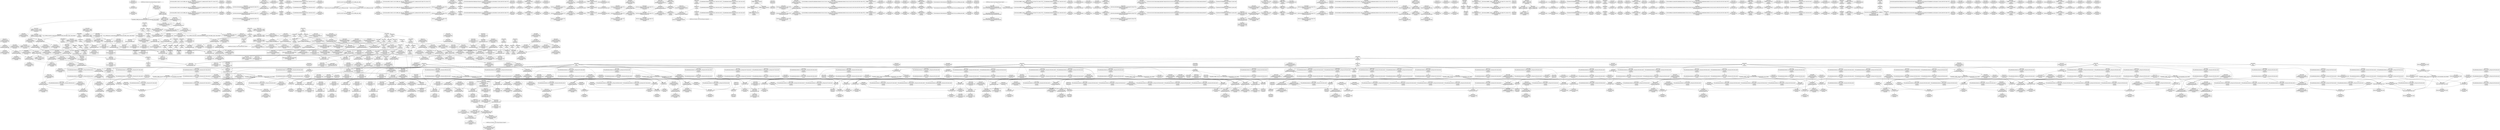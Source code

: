 digraph {
	CE0x42002e0 [shape=record,shape=Mrecord,label="{CE0x42002e0|rcu_read_unlock:_if.end|*SummSource*}"]
	CE0x4218950 [shape=record,shape=Mrecord,label="{CE0x4218950|selinux_kernel_module_request:_ad|security/selinux/hooks.c, 3561}"]
	CE0x422ac80 [shape=record,shape=Mrecord,label="{CE0x422ac80|i64_4|*Constant*|*SummSink*}"]
	CE0x42bd910 [shape=record,shape=Mrecord,label="{CE0x42bd910|_call_void_asm_addl_$1,_%gs:$0_,_*m,ri,*m,_dirflag_,_fpsr_,_flags_(i32*___preempt_count,_i32_%sub,_i32*___preempt_count)_#3,_!dbg_!27717,_!srcloc_!27718|./arch/x86/include/asm/preempt.h,77}"]
	CE0x4246c70 [shape=record,shape=Mrecord,label="{CE0x4246c70|rcu_read_lock:_bb|*SummSource*}"]
	CE0x4298d50 [shape=record,shape=Mrecord,label="{CE0x4298d50|rcu_read_unlock:_call3|include/linux/rcupdate.h,933|*SummSink*}"]
	CE0x4219880 [shape=record,shape=Mrecord,label="{CE0x4219880|__preempt_count_add:_tmp6|./arch/x86/include/asm/preempt.h,73}"]
	CE0x4224ea0 [shape=record,shape=Mrecord,label="{CE0x4224ea0|rcu_read_unlock:_tmp|*SummSink*}"]
	CE0x4284740 [shape=record,shape=Mrecord,label="{CE0x4284740|__preempt_count_sub:_tmp3}"]
	CE0x42ab0c0 [shape=record,shape=Mrecord,label="{CE0x42ab0c0|__rcu_read_lock:_bb}"]
	CE0x4223810 [shape=record,shape=Mrecord,label="{CE0x4223810|selinux_kernel_module_request:_kmod_name2|security/selinux/hooks.c,3566}"]
	CE0x4273ad0 [shape=record,shape=Mrecord,label="{CE0x4273ad0|_ret_void,_!dbg_!27717|include/linux/rcupdate.h,419}"]
	CE0x42107a0 [shape=record,shape=Mrecord,label="{CE0x42107a0|avc_has_perm:_tclass|Function::avc_has_perm&Arg::tclass::}"]
	CE0x4209290 [shape=record,shape=Mrecord,label="{CE0x4209290|task_sid:_tmp|*SummSink*}"]
	CE0x4256ff0 [shape=record,shape=Mrecord,label="{CE0x4256ff0|rcu_read_lock:_tmp|*SummSink*}"]
	CE0x4274830 [shape=record,shape=Mrecord,label="{CE0x4274830|__preempt_count_add:_bb}"]
	CE0x422f8e0 [shape=record,shape=Mrecord,label="{CE0x422f8e0|i32_934|*Constant*|*SummSink*}"]
	CE0x42d16e0 [shape=record,shape=Mrecord,label="{CE0x42d16e0|i64*_getelementptr_inbounds_(_4_x_i64_,_4_x_i64_*___llvm_gcov_ctr133,_i64_0,_i64_3)|*Constant*|*SummSource*}"]
	CE0x42310a0 [shape=record,shape=Mrecord,label="{CE0x42310a0|rcu_read_unlock:_tmp22|include/linux/rcupdate.h,935}"]
	CE0x422abe0 [shape=record,shape=Mrecord,label="{CE0x422abe0|i64_4|*Constant*|*SummSource*}"]
	CE0x4269450 [shape=record,shape=Mrecord,label="{CE0x4269450|rcu_read_lock:_tmp21|include/linux/rcupdate.h,884|*SummSink*}"]
	CE0x4272440 [shape=record,shape=Mrecord,label="{CE0x4272440|_call_void_mcount()_#3}"]
	CE0x426c7e0 [shape=record,shape=Mrecord,label="{CE0x426c7e0|i8*_getelementptr_inbounds_(_42_x_i8_,_42_x_i8_*_.str46,_i32_0,_i32_0)|*Constant*|*SummSink*}"]
	CE0x421b0e0 [shape=record,shape=Mrecord,label="{CE0x421b0e0|_call_void_mcount()_#3|*SummSource*}"]
	CE0x4245af0 [shape=record,shape=Mrecord,label="{CE0x4245af0|i64*_getelementptr_inbounds_(_11_x_i64_,_11_x_i64_*___llvm_gcov_ctr132,_i64_0,_i64_0)|*Constant*|*SummSource*}"]
	CE0x42bcfe0 [shape=record,shape=Mrecord,label="{CE0x42bcfe0|void_(i32*,_i32,_i32*)*_asm_addl_$1,_%gs:$0_,_*m,ri,*m,_dirflag_,_fpsr_,_flags_|*SummSink*}"]
	CE0x41fdec0 [shape=record,shape=Mrecord,label="{CE0x41fdec0|_call_void_mcount()_#3}"]
	CE0x428f400 [shape=record,shape=Mrecord,label="{CE0x428f400|rcu_read_unlock:_call|include/linux/rcupdate.h,933|*SummSink*}"]
	CE0x422f620 [shape=record,shape=Mrecord,label="{CE0x422f620|i32_934|*Constant*|*SummSource*}"]
	CE0x42b3f40 [shape=record,shape=Mrecord,label="{CE0x42b3f40|i64*_getelementptr_inbounds_(_4_x_i64_,_4_x_i64_*___llvm_gcov_ctr128,_i64_0,_i64_1)|*Constant*}"]
	CE0x4292e70 [shape=record,shape=Mrecord,label="{CE0x4292e70|__rcu_read_lock:_tmp5|include/linux/rcupdate.h,239|*SummSink*}"]
	CE0x42d5be0 [shape=record,shape=Mrecord,label="{CE0x42d5be0|void_(i32*,_i32,_i32*)*_asm_addl_$1,_%gs:$0_,_*m,ri,*m,_dirflag_,_fpsr_,_flags_|*SummSource*}"]
	CE0x42ce300 [shape=record,shape=Mrecord,label="{CE0x42ce300|_call_void_asm_addl_$1,_%gs:$0_,_*m,ri,*m,_dirflag_,_fpsr_,_flags_(i32*___preempt_count,_i32_%val,_i32*___preempt_count)_#3,_!dbg_!27714,_!srcloc_!27717|./arch/x86/include/asm/preempt.h,72|*SummSource*}"]
	CE0x4243950 [shape=record,shape=Mrecord,label="{CE0x4243950|cred_sid:_sid|security/selinux/hooks.c,197|*SummSource*}"]
	CE0x42aa720 [shape=record,shape=Mrecord,label="{CE0x42aa720|_ret_void,_!dbg_!27717|include/linux/rcupdate.h,245|*SummSink*}"]
	CE0x42b20a0 [shape=record,shape=Mrecord,label="{CE0x42b20a0|i32_2|*Constant*}"]
	CE0x42042f0 [shape=record,shape=Mrecord,label="{CE0x42042f0|selinux_kernel_module_request:_type|security/selinux/hooks.c,3565|*SummSource*}"]
	CE0x42adca0 [shape=record,shape=Mrecord,label="{CE0x42adca0|_call_void_lock_release(%struct.lockdep_map*_%map,_i32_1,_i64_ptrtoint_(i8*_blockaddress(_rcu_lock_release,_%__here)_to_i64))_#10,_!dbg_!27716|include/linux/rcupdate.h,423|*SummSink*}"]
	CE0x42719a0 [shape=record,shape=Mrecord,label="{CE0x42719a0|rcu_read_lock:_tmp7|include/linux/rcupdate.h,882}"]
	CE0x42507a0 [shape=record,shape=Mrecord,label="{CE0x42507a0|cred_sid:_tmp6|security/selinux/hooks.c,197|*SummSource*}"]
	CE0x42544f0 [shape=record,shape=Mrecord,label="{CE0x42544f0|task_sid:_do.end|*SummSource*}"]
	CE0x42e3010 [shape=record,shape=Mrecord,label="{CE0x42e3010|__preempt_count_sub:_tmp3|*SummSource*}"]
	CE0x42b4c10 [shape=record,shape=Mrecord,label="{CE0x42b4c10|_call_void_mcount()_#3}"]
	CE0x4218310 [shape=record,shape=Mrecord,label="{CE0x4218310|_call_void_rcu_lock_acquire(%struct.lockdep_map*_rcu_lock_map)_#10,_!dbg_!27711|include/linux/rcupdate.h,881|*SummSink*}"]
	CE0x42315e0 [shape=record,shape=Mrecord,label="{CE0x42315e0|GLOBAL:_rcu_lock_release|*Constant*}"]
	CE0x425a1f0 [shape=record,shape=Mrecord,label="{CE0x425a1f0|task_sid:_tobool4|security/selinux/hooks.c,208|*SummSink*}"]
	CE0x4270a80 [shape=record,shape=Mrecord,label="{CE0x4270a80|rcu_read_lock:_tmp5|include/linux/rcupdate.h,882|*SummSource*}"]
	CE0x42a9580 [shape=record,shape=Mrecord,label="{CE0x42a9580|rcu_lock_release:_entry|*SummSink*}"]
	CE0x420a630 [shape=record,shape=Mrecord,label="{CE0x420a630|_call_void_mcount()_#3|*SummSink*}"]
	CE0x426f2a0 [shape=record,shape=Mrecord,label="{CE0x426f2a0|_ret_void,_!dbg_!27717|include/linux/rcupdate.h,240|*SummSink*}"]
	CE0x42bbc30 [shape=record,shape=Mrecord,label="{CE0x42bbc30|rcu_lock_acquire:_tmp7}"]
	CE0x42c2770 [shape=record,shape=Mrecord,label="{CE0x42c2770|i64*_getelementptr_inbounds_(_4_x_i64_,_4_x_i64_*___llvm_gcov_ctr134,_i64_0,_i64_0)|*Constant*|*SummSink*}"]
	CE0x422b130 [shape=record,shape=Mrecord,label="{CE0x422b130|__rcu_read_lock:_tmp|*SummSource*}"]
	CE0x42716c0 [shape=record,shape=Mrecord,label="{CE0x42716c0|rcu_read_lock:_tmp6|include/linux/rcupdate.h,882|*SummSource*}"]
	CE0x4272600 [shape=record,shape=Mrecord,label="{CE0x4272600|__preempt_count_add:_val|Function::__preempt_count_add&Arg::val::|*SummSource*}"]
	CE0x41ff040 [shape=record,shape=Mrecord,label="{CE0x41ff040|task_sid:_tmp6|security/selinux/hooks.c,208}"]
	CE0x42cfba0 [shape=record,shape=Mrecord,label="{CE0x42cfba0|i64*_getelementptr_inbounds_(_4_x_i64_,_4_x_i64_*___llvm_gcov_ctr128,_i64_0,_i64_0)|*Constant*|*SummSource*}"]
	CE0x429c610 [shape=record,shape=Mrecord,label="{CE0x429c610|__rcu_read_lock:_tmp4|include/linux/rcupdate.h,239|*SummSource*}"]
	CE0x4225760 [shape=record,shape=Mrecord,label="{CE0x4225760|task_sid:_tmp5|security/selinux/hooks.c,208}"]
	CE0x42d49a0 [shape=record,shape=Mrecord,label="{CE0x42d49a0|__preempt_count_sub:_do.body}"]
	CE0x42451e0 [shape=record,shape=Mrecord,label="{CE0x42451e0|task_sid:_tmp22|security/selinux/hooks.c,208|*SummSource*}"]
	CE0x42a0c80 [shape=record,shape=Mrecord,label="{CE0x42a0c80|GLOBAL:___preempt_count_add|*Constant*}"]
	CE0x4253b80 [shape=record,shape=Mrecord,label="{CE0x4253b80|_ret_void,_!dbg_!27717|include/linux/rcupdate.h,240}"]
	CE0x41fbc10 [shape=record,shape=Mrecord,label="{CE0x41fbc10|selinux_kernel_module_request:_entry|*SummSource*}"]
	CE0x4268480 [shape=record,shape=Mrecord,label="{CE0x4268480|rcu_read_lock:_tmp19|include/linux/rcupdate.h,882}"]
	CE0x420f770 [shape=record,shape=Mrecord,label="{CE0x420f770|_call_void_rcu_read_lock()_#10,_!dbg_!27712|security/selinux/hooks.c,207}"]
	CE0x4246450 [shape=record,shape=Mrecord,label="{CE0x4246450|_ret_void,_!dbg_!27719|./arch/x86/include/asm/preempt.h,73}"]
	CE0x42ceaf0 [shape=record,shape=Mrecord,label="{CE0x42ceaf0|rcu_lock_release:_tmp2|*SummSink*}"]
	CE0x426d260 [shape=record,shape=Mrecord,label="{CE0x426d260|rcu_read_lock:_tmp2|*SummSource*}"]
	CE0x4221880 [shape=record,shape=Mrecord,label="{CE0x4221880|GLOBAL:_get_current|*Constant*}"]
	CE0x4210640 [shape=record,shape=Mrecord,label="{CE0x4210640|i16_3|*Constant*|*SummSink*}"]
	CE0x421dd40 [shape=record,shape=Mrecord,label="{CE0x421dd40|avc_has_perm:_requested|Function::avc_has_perm&Arg::requested::}"]
	CE0x426ba40 [shape=record,shape=Mrecord,label="{CE0x426ba40|i8*_getelementptr_inbounds_(_25_x_i8_,_25_x_i8_*_.str45,_i32_0,_i32_0)|*Constant*|*SummSink*}"]
	CE0x422fda0 [shape=record,shape=Mrecord,label="{CE0x422fda0|i8*_getelementptr_inbounds_(_44_x_i8_,_44_x_i8_*_.str47,_i32_0,_i32_0)|*Constant*}"]
	CE0x42d3060 [shape=record,shape=Mrecord,label="{CE0x42d3060|rcu_lock_release:_tmp4|include/linux/rcupdate.h,423}"]
	CE0x4225860 [shape=record,shape=Mrecord,label="{CE0x4225860|i64_0|*Constant*}"]
	CE0x4208c00 [shape=record,shape=Mrecord,label="{CE0x4208c00|selinux_kernel_module_request:_tmp3}"]
	CE0x426bc70 [shape=record,shape=Mrecord,label="{CE0x426bc70|GLOBAL:_lockdep_rcu_suspicious|*Constant*}"]
	CE0x41fd6b0 [shape=record,shape=Mrecord,label="{CE0x41fd6b0|i64*_getelementptr_inbounds_(_13_x_i64_,_13_x_i64_*___llvm_gcov_ctr126,_i64_0,_i64_10)|*Constant*}"]
	CE0x4203d20 [shape=record,shape=Mrecord,label="{CE0x4203d20|task_sid:_entry}"]
	CE0x42cf920 [shape=record,shape=Mrecord,label="{CE0x42cf920|COLLAPSED:_GCMRE___llvm_gcov_ctr134_internal_global_4_x_i64_zeroinitializer:_elem_0:default:}"]
	CE0x42bd480 [shape=record,shape=Mrecord,label="{CE0x42bd480|__rcu_read_unlock:_tmp2}"]
	CE0x429bf80 [shape=record,shape=Mrecord,label="{CE0x429bf80|rcu_lock_acquire:_tmp4|include/linux/rcupdate.h,418|*SummSource*}"]
	CE0x42bfda0 [shape=record,shape=Mrecord,label="{CE0x42bfda0|__preempt_count_add:_tmp|*SummSource*}"]
	CE0x4278610 [shape=record,shape=Mrecord,label="{CE0x4278610|void_(i32*,_i32,_i32*)*_asm_addl_$1,_%gs:$0_,_*m,ri,*m,_dirflag_,_fpsr_,_flags_}"]
	CE0x4244aa0 [shape=record,shape=Mrecord,label="{CE0x4244aa0|cred_sid:_tmp5|security/selinux/hooks.c,196}"]
	CE0x4255600 [shape=record,shape=Mrecord,label="{CE0x4255600|cred_sid:_tmp}"]
	CE0x4201a00 [shape=record,shape=Mrecord,label="{CE0x4201a00|i64*_getelementptr_inbounds_(_2_x_i64_,_2_x_i64_*___llvm_gcov_ctr98,_i64_0,_i64_0)|*Constant*}"]
	CE0x4246560 [shape=record,shape=Mrecord,label="{CE0x4246560|__preempt_count_add:_val|Function::__preempt_count_add&Arg::val::}"]
	CE0x4290ee0 [shape=record,shape=Mrecord,label="{CE0x4290ee0|rcu_lock_acquire:_tmp3|*SummSource*}"]
	CE0x4224980 [shape=record,shape=Mrecord,label="{CE0x4224980|task_sid:_tmp|*SummSource*}"]
	CE0x4293280 [shape=record,shape=Mrecord,label="{CE0x4293280|rcu_read_unlock:_tmp6|include/linux/rcupdate.h,933}"]
	CE0x4250190 [shape=record,shape=Mrecord,label="{CE0x4250190|COLLAPSED:_GCMRE___llvm_gcov_ctr127_internal_global_11_x_i64_zeroinitializer:_elem_0:default:}"]
	CE0x4223460 [shape=record,shape=Mrecord,label="{CE0x4223460|selinux_kernel_module_request:_u|security/selinux/hooks.c,3566|*SummSource*}"]
	CE0x4216a80 [shape=record,shape=Mrecord,label="{CE0x4216a80|_ret_void,_!dbg_!27735|include/linux/rcupdate.h,938|*SummSink*}"]
	CE0x4246bd0 [shape=record,shape=Mrecord,label="{CE0x4246bd0|rcu_read_lock:_bb}"]
	CE0x4256800 [shape=record,shape=Mrecord,label="{CE0x4256800|cred_sid:_tmp1|*SummSink*}"]
	CE0x42526b0 [shape=record,shape=Mrecord,label="{CE0x42526b0|rcu_read_lock:_tmp1}"]
	CE0x42aa220 [shape=record,shape=Mrecord,label="{CE0x42aa220|_call_void___rcu_read_unlock()_#10,_!dbg_!27734|include/linux/rcupdate.h,937|*SummSink*}"]
	CE0x42442d0 [shape=record,shape=Mrecord,label="{CE0x42442d0|__rcu_read_lock:_tmp|*SummSink*}"]
	CE0x42919b0 [shape=record,shape=Mrecord,label="{CE0x42919b0|__rcu_read_lock:_tmp6|include/linux/rcupdate.h,240}"]
	CE0x42cd020 [shape=record,shape=Mrecord,label="{CE0x42cd020|rcu_lock_release:_tmp3|*SummSource*}"]
	CE0x42917a0 [shape=record,shape=Mrecord,label="{CE0x42917a0|i64*_getelementptr_inbounds_(_4_x_i64_,_4_x_i64_*___llvm_gcov_ctr128,_i64_0,_i64_3)|*Constant*|*SummSink*}"]
	CE0x4214090 [shape=record,shape=Mrecord,label="{CE0x4214090|_call_void_lockdep_rcu_suspicious(i8*_getelementptr_inbounds_(_25_x_i8_,_25_x_i8_*_.str45,_i32_0,_i32_0),_i32_934,_i8*_getelementptr_inbounds_(_44_x_i8_,_44_x_i8_*_.str47,_i32_0,_i32_0))_#10,_!dbg_!27726|include/linux/rcupdate.h,933|*SummSink*}"]
	CE0x42b1d80 [shape=record,shape=Mrecord,label="{CE0x42b1d80|GLOBAL:___preempt_count_sub|*Constant*}"]
	CE0x42c7310 [shape=record,shape=Mrecord,label="{CE0x42c7310|__preempt_count_sub:_bb|*SummSink*}"]
	CE0x42494c0 [shape=record,shape=Mrecord,label="{CE0x42494c0|_call_void_rcu_read_unlock()_#10,_!dbg_!27748|security/selinux/hooks.c,209|*SummSink*}"]
	CE0x422ad20 [shape=record,shape=Mrecord,label="{CE0x422ad20|task_sid:_tmp10|security/selinux/hooks.c,208}"]
	CE0x4229b30 [shape=record,shape=Mrecord,label="{CE0x4229b30|task_sid:_tmp14|security/selinux/hooks.c,208|*SummSource*}"]
	CE0x42554d0 [shape=record,shape=Mrecord,label="{CE0x42554d0|i64*_getelementptr_inbounds_(_13_x_i64_,_13_x_i64_*___llvm_gcov_ctr126,_i64_0,_i64_0)|*Constant*|*SummSource*}"]
	CE0x421c800 [shape=record,shape=Mrecord,label="{CE0x421c800|GLOBAL:_get_current|*Constant*|*SummSink*}"]
	CE0x4269c00 [shape=record,shape=Mrecord,label="{CE0x4269c00|rcu_read_lock:_tmp22|include/linux/rcupdate.h,884|*SummSource*}"]
	CE0x41fdaa0 [shape=record,shape=Mrecord,label="{CE0x41fdaa0|task_sid:_tmp22|security/selinux/hooks.c,208|*SummSink*}"]
	CE0x42439c0 [shape=record,shape=Mrecord,label="{CE0x42439c0|cred_sid:_sid|security/selinux/hooks.c,197}"]
	CE0x42a0600 [shape=record,shape=Mrecord,label="{CE0x42a0600|rcu_read_unlock:_tmp17|include/linux/rcupdate.h,933}"]
	CE0x42308b0 [shape=record,shape=Mrecord,label="{CE0x42308b0|i64*_getelementptr_inbounds_(_11_x_i64_,_11_x_i64_*___llvm_gcov_ctr132,_i64_0,_i64_10)|*Constant*|*SummSource*}"]
	CE0x4223ed0 [shape=record,shape=Mrecord,label="{CE0x4223ed0|task_sid:_real_cred|security/selinux/hooks.c,208|*SummSink*}"]
	CE0x42ceff0 [shape=record,shape=Mrecord,label="{CE0x42ceff0|_call_void_mcount()_#3|*SummSource*}"]
	CE0x42c1bd0 [shape=record,shape=Mrecord,label="{CE0x42c1bd0|i64*_getelementptr_inbounds_(_4_x_i64_,_4_x_i64_*___llvm_gcov_ctr129,_i64_0,_i64_1)|*Constant*|*SummSink*}"]
	CE0x42d4860 [shape=record,shape=Mrecord,label="{CE0x42d4860|__preempt_count_sub:_bb|*SummSource*}"]
	CE0x421a370 [shape=record,shape=Mrecord,label="{CE0x421a370|task_sid:_tmp17|security/selinux/hooks.c,208|*SummSink*}"]
	CE0x4212f80 [shape=record,shape=Mrecord,label="{CE0x4212f80|task_sid:_do.body5|*SummSink*}"]
	CE0x41fd980 [shape=record,shape=Mrecord,label="{CE0x41fd980|i64*_getelementptr_inbounds_(_13_x_i64_,_13_x_i64_*___llvm_gcov_ctr126,_i64_0,_i64_10)|*Constant*|*SummSource*}"]
	CE0x4249060 [shape=record,shape=Mrecord,label="{CE0x4249060|i64*_getelementptr_inbounds_(_13_x_i64_,_13_x_i64_*___llvm_gcov_ctr126,_i64_0,_i64_12)|*Constant*}"]
	CE0x4268560 [shape=record,shape=Mrecord,label="{CE0x4268560|rcu_read_lock:_tmp19|include/linux/rcupdate.h,882|*SummSink*}"]
	CE0x4223cf0 [shape=record,shape=Mrecord,label="{CE0x4223cf0|cred_sid:_tmp|*SummSink*}"]
	CE0x4219bf0 [shape=record,shape=Mrecord,label="{CE0x4219bf0|__preempt_count_add:_tmp7|./arch/x86/include/asm/preempt.h,73|*SummSink*}"]
	CE0x42bee80 [shape=record,shape=Mrecord,label="{CE0x42bee80|i64*_getelementptr_inbounds_(_4_x_i64_,_4_x_i64_*___llvm_gcov_ctr130,_i64_0,_i64_0)|*Constant*|*SummSource*}"]
	CE0x4319240 [shape=record,shape=Mrecord,label="{CE0x4319240|__preempt_count_sub:_tmp4|./arch/x86/include/asm/preempt.h,77|*SummSource*}"]
	CE0x4227a60 [shape=record,shape=Mrecord,label="{CE0x4227a60|task_sid:_tmp15|security/selinux/hooks.c,208|*SummSource*}"]
	CE0x4225930 [shape=record,shape=Mrecord,label="{CE0x4225930|task_sid:_tmp5|security/selinux/hooks.c,208|*SummSource*}"]
	CE0x42d62f0 [shape=record,shape=Mrecord,label="{CE0x42d62f0|__rcu_read_unlock:_tmp3|*SummSource*}"]
	CE0x4268db0 [shape=record,shape=Mrecord,label="{CE0x4268db0|rcu_read_lock:_tmp21|include/linux/rcupdate.h,884}"]
	CE0x4296b80 [shape=record,shape=Mrecord,label="{CE0x4296b80|rcu_read_unlock:_tmp7|include/linux/rcupdate.h,933}"]
	CE0x4217af0 [shape=record,shape=Mrecord,label="{CE0x4217af0|task_sid:_tmp11|security/selinux/hooks.c,208|*SummSource*}"]
	CE0x426a360 [shape=record,shape=Mrecord,label="{CE0x426a360|rcu_read_lock:_tmp17|include/linux/rcupdate.h,882|*SummSink*}"]
	CE0x41fed30 [shape=record,shape=Mrecord,label="{CE0x41fed30|task_sid:_call3|security/selinux/hooks.c,208}"]
	CE0x426dde0 [shape=record,shape=Mrecord,label="{CE0x426dde0|0:_i8,_:_GCMR_rcu_read_lock.__warned_internal_global_i8_0,_section_.data.unlikely_,_align_1:_elem_0:default:}"]
	CE0x42aba10 [shape=record,shape=Mrecord,label="{CE0x42aba10|_call_void_mcount()_#3|*SummSource*}"]
	CE0x42c0590 [shape=record,shape=Mrecord,label="{CE0x42c0590|__rcu_read_unlock:_tmp4|include/linux/rcupdate.h,244}"]
	CE0x4297420 [shape=record,shape=Mrecord,label="{CE0x4297420|i64_1|*Constant*}"]
	CE0x4204030 [shape=record,shape=Mrecord,label="{CE0x4204030|task_sid:_task|Function::task_sid&Arg::task::|*SummSource*}"]
	CE0x424cd60 [shape=record,shape=Mrecord,label="{CE0x424cd60|__rcu_read_lock:_tmp7|include/linux/rcupdate.h,240}"]
	CE0x428ffc0 [shape=record,shape=Mrecord,label="{CE0x428ffc0|i64*_getelementptr_inbounds_(_4_x_i64_,_4_x_i64_*___llvm_gcov_ctr130,_i64_0,_i64_1)|*Constant*|*SummSink*}"]
	CE0x4265020 [shape=record,shape=Mrecord,label="{CE0x4265020|rcu_read_lock:_tmp12|include/linux/rcupdate.h,882}"]
	CE0x4255670 [shape=record,shape=Mrecord,label="{CE0x4255670|COLLAPSED:_GCMRE___llvm_gcov_ctr131_internal_global_2_x_i64_zeroinitializer:_elem_0:default:}"]
	CE0x421a810 [shape=record,shape=Mrecord,label="{CE0x421a810|_ret_i32_%call7,_!dbg_!27749|security/selinux/hooks.c,210|*SummSink*}"]
	CE0x426a7c0 [shape=record,shape=Mrecord,label="{CE0x426a7c0|rcu_read_lock:_tmp18|include/linux/rcupdate.h,882}"]
	CE0x42a0b40 [shape=record,shape=Mrecord,label="{CE0x42a0b40|rcu_read_unlock:_tmp18|include/linux/rcupdate.h,933}"]
	CE0x42ab4a0 [shape=record,shape=Mrecord,label="{CE0x42ab4a0|i64*_getelementptr_inbounds_(_4_x_i64_,_4_x_i64_*___llvm_gcov_ctr128,_i64_0,_i64_0)|*Constant*|*SummSink*}"]
	CE0x42ab700 [shape=record,shape=Mrecord,label="{CE0x42ab700|rcu_lock_release:___here|*SummSource*}"]
	CE0x4248ae0 [shape=record,shape=Mrecord,label="{CE0x4248ae0|i64*_getelementptr_inbounds_(_13_x_i64_,_13_x_i64_*___llvm_gcov_ctr126,_i64_0,_i64_9)|*Constant*|*SummSink*}"]
	CE0x4244fc0 [shape=record,shape=Mrecord,label="{CE0x4244fc0|task_sid:_tmp20|security/selinux/hooks.c,208|*SummSink*}"]
	CE0x420bfd0 [shape=record,shape=Mrecord,label="{CE0x420bfd0|get_current:_tmp1}"]
	CE0x4233870 [shape=record,shape=Mrecord,label="{CE0x4233870|i64*_getelementptr_inbounds_(_13_x_i64_,_13_x_i64_*___llvm_gcov_ctr126,_i64_0,_i64_11)|*Constant*|*SummSource*}"]
	CE0x42cf8b0 [shape=record,shape=Mrecord,label="{CE0x42cf8b0|__rcu_read_unlock:_tmp}"]
	CE0x42ccce0 [shape=record,shape=Mrecord,label="{CE0x42ccce0|__preempt_count_add:_tmp5|./arch/x86/include/asm/preempt.h,72|*SummSource*}"]
	CE0x42100f0 [shape=record,shape=Mrecord,label="{CE0x42100f0|avc_has_perm:_tsid|Function::avc_has_perm&Arg::tsid::|*SummSource*}"]
	CE0x422bb30 [shape=record,shape=Mrecord,label="{CE0x422bb30|GLOBAL:_current_task|Global_var:current_task|*SummSink*}"]
	CE0x4233d20 [shape=record,shape=Mrecord,label="{CE0x4233d20|task_sid:_tmp25|security/selinux/hooks.c,208|*SummSource*}"]
	CE0x424fab0 [shape=record,shape=Mrecord,label="{CE0x424fab0|rcu_read_lock:_tmp3}"]
	CE0x422a1d0 [shape=record,shape=Mrecord,label="{CE0x422a1d0|rcu_read_lock:_if.end}"]
	CE0x42ae2f0 [shape=record,shape=Mrecord,label="{CE0x42ae2f0|GLOBAL:_lock_release|*Constant*|*SummSink*}"]
	CE0x427f430 [shape=record,shape=Mrecord,label="{CE0x427f430|__preempt_count_add:_tmp3|*SummSink*}"]
	CE0x42df1a0 [shape=record,shape=Mrecord,label="{CE0x42df1a0|i64*_getelementptr_inbounds_(_4_x_i64_,_4_x_i64_*___llvm_gcov_ctr135,_i64_0,_i64_0)|*Constant*}"]
	CE0x4252000 [shape=record,shape=Mrecord,label="{CE0x4252000|get_current:_tmp4|./arch/x86/include/asm/current.h,14|*SummSource*}"]
	CE0x4213910 [shape=record,shape=Mrecord,label="{CE0x4213910|task_sid:_tmp22|security/selinux/hooks.c,208}"]
	CE0x42103a0 [shape=record,shape=Mrecord,label="{CE0x42103a0|i16_3|*Constant*}"]
	CE0x422b340 [shape=record,shape=Mrecord,label="{CE0x422b340|i64*_getelementptr_inbounds_(_2_x_i64_,_2_x_i64_*___llvm_gcov_ctr98,_i64_0,_i64_1)|*Constant*|*SummSink*}"]
	CE0x42453a0 [shape=record,shape=Mrecord,label="{CE0x42453a0|task_sid:_tmp21|security/selinux/hooks.c,208}"]
	CE0x4294500 [shape=record,shape=Mrecord,label="{CE0x4294500|rcu_read_unlock:_tmp5|include/linux/rcupdate.h,933}"]
	CE0x4204460 [shape=record,shape=Mrecord,label="{CE0x4204460|i32_1|*Constant*}"]
	CE0x426eb80 [shape=record,shape=Mrecord,label="{CE0x426eb80|GLOBAL:___llvm_gcov_ctr127|Global_var:__llvm_gcov_ctr127|*SummSource*}"]
	CE0x42a0880 [shape=record,shape=Mrecord,label="{CE0x42a0880|rcu_read_unlock:_tmp17|include/linux/rcupdate.h,933|*SummSink*}"]
	CE0x42ccbc0 [shape=record,shape=Mrecord,label="{CE0x42ccbc0|__preempt_count_add:_tmp5|./arch/x86/include/asm/preempt.h,72}"]
	CE0x42161a0 [shape=record,shape=Mrecord,label="{CE0x42161a0|_call_void_rcu_read_unlock()_#10,_!dbg_!27748|security/selinux/hooks.c,209}"]
	CE0x4217100 [shape=record,shape=Mrecord,label="{CE0x4217100|rcu_read_lock:_if.then|*SummSource*}"]
	CE0x4232b30 [shape=record,shape=Mrecord,label="{CE0x4232b30|rcu_read_unlock:_tmp19|include/linux/rcupdate.h,933}"]
	CE0x42e2cc0 [shape=record,shape=Mrecord,label="{CE0x42e2cc0|i64*_getelementptr_inbounds_(_4_x_i64_,_4_x_i64_*___llvm_gcov_ctr135,_i64_0,_i64_1)|*Constant*|*SummSink*}"]
	CE0x4297490 [shape=record,shape=Mrecord,label="{CE0x4297490|rcu_lock_release:_tmp1}"]
	CE0x4219620 [shape=record,shape=Mrecord,label="{CE0x4219620|__preempt_count_sub:_tmp6|./arch/x86/include/asm/preempt.h,78|*SummSink*}"]
	CE0x42b49f0 [shape=record,shape=Mrecord,label="{CE0x42b49f0|__preempt_count_sub:_tmp7|./arch/x86/include/asm/preempt.h,78|*SummSource*}"]
	CE0x42849f0 [shape=record,shape=Mrecord,label="{CE0x42849f0|i64*_getelementptr_inbounds_(_4_x_i64_,_4_x_i64_*___llvm_gcov_ctr129,_i64_0,_i64_3)|*Constant*|*SummSink*}"]
	CE0x422a160 [shape=record,shape=Mrecord,label="{CE0x422a160|i64*_getelementptr_inbounds_(_11_x_i64_,_11_x_i64_*___llvm_gcov_ctr127,_i64_0,_i64_0)|*Constant*|*SummSink*}"]
	CE0x42577a0 [shape=record,shape=Mrecord,label="{CE0x42577a0|i64*_getelementptr_inbounds_(_2_x_i64_,_2_x_i64_*___llvm_gcov_ctr131,_i64_0,_i64_0)|*Constant*|*SummSource*}"]
	CE0x426dfc0 [shape=record,shape=Mrecord,label="{CE0x426dfc0|rcu_read_lock:_tmp8|include/linux/rcupdate.h,882|*SummSource*}"]
	CE0x42951d0 [shape=record,shape=Mrecord,label="{CE0x42951d0|rcu_read_unlock:_tmp14|include/linux/rcupdate.h,933|*SummSink*}"]
	CE0x42129e0 [shape=record,shape=Mrecord,label="{CE0x42129e0|%struct.task_struct*_(%struct.task_struct**)*_asm_movq_%gs:$_1:P_,$0_,_r,im,_dirflag_,_fpsr_,_flags_|*SummSource*}"]
	CE0x42cd3f0 [shape=record,shape=Mrecord,label="{CE0x42cd3f0|_call_void_mcount()_#3}"]
	CE0x426f4c0 [shape=record,shape=Mrecord,label="{CE0x426f4c0|i32_1|*Constant*}"]
	CE0x4201b90 [shape=record,shape=Mrecord,label="{CE0x4201b90|get_current:_bb}"]
	CE0x42684f0 [shape=record,shape=Mrecord,label="{CE0x42684f0|rcu_read_lock:_tmp19|include/linux/rcupdate.h,882|*SummSource*}"]
	CE0x42bd560 [shape=record,shape=Mrecord,label="{CE0x42bd560|__rcu_read_unlock:_tmp2|*SummSink*}"]
	CE0x42d5010 [shape=record,shape=Mrecord,label="{CE0x42d5010|__preempt_count_add:_tmp2}"]
	CE0x4228ee0 [shape=record,shape=Mrecord,label="{CE0x4228ee0|task_sid:_tobool1|security/selinux/hooks.c,208|*SummSource*}"]
	CE0x42d66a0 [shape=record,shape=Mrecord,label="{CE0x42d66a0|__preempt_count_sub:_do.body|*SummSink*}"]
	"CONST[source:1(input),value:2(dynamic)][purpose:{object}]"
	CE0x4290a40 [shape=record,shape=Mrecord,label="{CE0x4290a40|_call_void_asm_sideeffect_,_memory_,_dirflag_,_fpsr_,_flags_()_#3,_!dbg_!27714,_!srcloc_!27715|include/linux/rcupdate.h,239}"]
	CE0x4248330 [shape=record,shape=Mrecord,label="{CE0x4248330|i8*_getelementptr_inbounds_(_41_x_i8_,_41_x_i8_*_.str44,_i32_0,_i32_0)|*Constant*}"]
	CE0x60458d0 [shape=record,shape=Mrecord,label="{CE0x60458d0|selinux_kernel_module_request:_u|security/selinux/hooks.c,3566|*SummSink*}"]
	CE0x42a0f90 [shape=record,shape=Mrecord,label="{CE0x42a0f90|_call_void___preempt_count_add(i32_1)_#10,_!dbg_!27711|include/linux/rcupdate.h,239|*SummSink*}"]
	CE0x4292780 [shape=record,shape=Mrecord,label="{CE0x4292780|rcu_lock_acquire:_tmp4|include/linux/rcupdate.h,418|*SummSink*}"]
	CE0x42ad7f0 [shape=record,shape=Mrecord,label="{CE0x42ad7f0|rcu_lock_release:_tmp5|include/linux/rcupdate.h,423|*SummSource*}"]
	CE0x421c9d0 [shape=record,shape=Mrecord,label="{CE0x421c9d0|get_current:_entry|*SummSource*}"]
	CE0x4256410 [shape=record,shape=Mrecord,label="{CE0x4256410|task_sid:_tmp4|*LoadInst*|security/selinux/hooks.c,208|*SummSink*}"]
	CE0x42d6230 [shape=record,shape=Mrecord,label="{CE0x42d6230|__rcu_read_unlock:_tmp3}"]
	CE0x421f9b0 [shape=record,shape=Mrecord,label="{CE0x421f9b0|selinux_kernel_module_request:_tmp1|*SummSink*}"]
	CE0x4219e40 [shape=record,shape=Mrecord,label="{CE0x4219e40|task_sid:_tmp16|security/selinux/hooks.c,208|*SummSource*}"]
	CE0x4204250 [shape=record,shape=Mrecord,label="{CE0x4204250|selinux_kernel_module_request:_type|security/selinux/hooks.c,3565}"]
	CE0x41feaa0 [shape=record,shape=Mrecord,label="{CE0x41feaa0|task_sid:_tmp13|security/selinux/hooks.c,208|*SummSink*}"]
	CE0x42ea450 [shape=record,shape=Mrecord,label="{CE0x42ea450|__rcu_read_unlock:_tmp5|include/linux/rcupdate.h,244}"]
	CE0x42e30d0 [shape=record,shape=Mrecord,label="{CE0x42e30d0|__preempt_count_sub:_tmp3|*SummSink*}"]
	CE0x42562a0 [shape=record,shape=Mrecord,label="{CE0x42562a0|task_sid:_tmp4|*LoadInst*|security/selinux/hooks.c,208|*SummSource*}"]
	CE0x42221a0 [shape=record,shape=Mrecord,label="{CE0x42221a0|i32_0|*Constant*|*SummSink*}"]
	CE0x426a280 [shape=record,shape=Mrecord,label="{CE0x426a280|rcu_read_lock:_tmp17|include/linux/rcupdate.h,882}"]
	CE0x4294200 [shape=record,shape=Mrecord,label="{CE0x4294200|rcu_lock_acquire:_indirectgoto|*SummSource*}"]
	CE0x4247550 [shape=record,shape=Mrecord,label="{CE0x4247550|rcu_lock_acquire:_entry|*SummSink*}"]
	CE0x4229990 [shape=record,shape=Mrecord,label="{CE0x4229990|i64_6|*Constant*|*SummSink*}"]
	CE0x41fe970 [shape=record,shape=Mrecord,label="{CE0x41fe970|task_sid:_tmp13|security/selinux/hooks.c,208|*SummSource*}"]
	CE0x4203850 [shape=record,shape=Mrecord,label="{CE0x4203850|task_sid:_real_cred|security/selinux/hooks.c,208|*SummSource*}"]
	CE0x421d7b0 [shape=record,shape=Mrecord,label="{CE0x421d7b0|i64*_getelementptr_inbounds_(_13_x_i64_,_13_x_i64_*___llvm_gcov_ctr126,_i64_0,_i64_8)|*Constant*|*SummSink*}"]
	CE0x42474e0 [shape=record,shape=Mrecord,label="{CE0x42474e0|rcu_lock_acquire:_entry}"]
	CE0x424d930 [shape=record,shape=Mrecord,label="{CE0x424d930|task_sid:_tmp19|security/selinux/hooks.c,208}"]
	CE0x42989e0 [shape=record,shape=Mrecord,label="{CE0x42989e0|__rcu_read_lock:_tmp3|*SummSource*}"]
	CE0x42b38a0 [shape=record,shape=Mrecord,label="{CE0x42b38a0|i64*_getelementptr_inbounds_(_4_x_i64_,_4_x_i64_*___llvm_gcov_ctr130,_i64_0,_i64_3)|*Constant*}"]
	CE0x42e57f0 [shape=record,shape=Mrecord,label="{CE0x42e57f0|i64*_getelementptr_inbounds_(_4_x_i64_,_4_x_i64_*___llvm_gcov_ctr134,_i64_0,_i64_0)|*Constant*|*SummSource*}"]
	CE0x4201d20 [shape=record,shape=Mrecord,label="{CE0x4201d20|get_current:_bb|*SummSource*}"]
	CE0x4294610 [shape=record,shape=Mrecord,label="{CE0x4294610|rcu_read_unlock:_tmp5|include/linux/rcupdate.h,933|*SummSource*}"]
	CE0x4232ba0 [shape=record,shape=Mrecord,label="{CE0x4232ba0|rcu_read_unlock:_tmp19|include/linux/rcupdate.h,933|*SummSource*}"]
	CE0x4229820 [shape=record,shape=Mrecord,label="{CE0x4229820|i64_7|*Constant*|*SummSink*}"]
	CE0x42d4cf0 [shape=record,shape=Mrecord,label="{CE0x42d4cf0|__preempt_count_sub:_sub|./arch/x86/include/asm/preempt.h,77|*SummSource*}"]
	CE0x41ff5c0 [shape=record,shape=Mrecord,label="{CE0x41ff5c0|rcu_read_unlock:_tmp2|*SummSource*}"]
	CE0x42991e0 [shape=record,shape=Mrecord,label="{CE0x42991e0|rcu_read_unlock:_tmp13|include/linux/rcupdate.h,933}"]
	CE0x422aaa0 [shape=record,shape=Mrecord,label="{CE0x422aaa0|i64_5|*Constant*|*SummSink*}"]
	CE0x428edd0 [shape=record,shape=Mrecord,label="{CE0x428edd0|rcu_read_unlock:_tmp1|*SummSink*}"]
	CE0x4212b10 [shape=record,shape=Mrecord,label="{CE0x4212b10|%struct.task_struct*_(%struct.task_struct**)*_asm_movq_%gs:$_1:P_,$0_,_r,im,_dirflag_,_fpsr_,_flags_|*SummSink*}"]
	CE0x4216d80 [shape=record,shape=Mrecord,label="{CE0x4216d80|_ret_void,_!dbg_!27735|include/linux/rcupdate.h,938}"]
	CE0x429bb00 [shape=record,shape=Mrecord,label="{CE0x429bb00|rcu_read_unlock:_do.body}"]
	CE0x420b9c0 [shape=record,shape=Mrecord,label="{CE0x420b9c0|get_current:_tmp|*SummSink*}"]
	"CONST[source:0(mediator),value:2(dynamic)][purpose:{subject}]"
	CE0x429a2e0 [shape=record,shape=Mrecord,label="{CE0x429a2e0|rcu_read_unlock:_tmp12|include/linux/rcupdate.h,933|*SummSource*}"]
	CE0x4297c90 [shape=record,shape=Mrecord,label="{CE0x4297c90|GLOBAL:_lock_acquire|*Constant*|*SummSink*}"]
	CE0x4258cc0 [shape=record,shape=Mrecord,label="{CE0x4258cc0|rcu_read_lock:_tobool1|include/linux/rcupdate.h,882|*SummSource*}"]
	CE0x42694c0 [shape=record,shape=Mrecord,label="{CE0x42694c0|rcu_read_lock:_tmp22|include/linux/rcupdate.h,884|*SummSink*}"]
	CE0x41f8cd0 [shape=record,shape=Mrecord,label="{CE0x41f8cd0|rcu_read_unlock:_tmp4|include/linux/rcupdate.h,933|*SummSource*}"]
	CE0x42a95f0 [shape=record,shape=Mrecord,label="{CE0x42a95f0|_ret_void,_!dbg_!27717|include/linux/rcupdate.h,424|*SummSink*}"]
	CE0x4271b20 [shape=record,shape=Mrecord,label="{CE0x4271b20|rcu_read_lock:_tmp7|include/linux/rcupdate.h,882|*SummSource*}"]
	CE0x426e0c0 [shape=record,shape=Mrecord,label="{CE0x426e0c0|rcu_read_lock:_tmp8|include/linux/rcupdate.h,882|*SummSink*}"]
	CE0x4225470 [shape=record,shape=Mrecord,label="{CE0x4225470|__preempt_count_add:_tmp4|./arch/x86/include/asm/preempt.h,72|*SummSource*}"]
	CE0x42c4a40 [shape=record,shape=Mrecord,label="{CE0x42c4a40|__preempt_count_sub:_tmp1|*SummSource*}"]
	CE0x42c4f40 [shape=record,shape=Mrecord,label="{CE0x42c4f40|i64*_getelementptr_inbounds_(_4_x_i64_,_4_x_i64_*___llvm_gcov_ctr129,_i64_0,_i64_0)|*Constant*}"]
	CE0x4229920 [shape=record,shape=Mrecord,label="{CE0x4229920|i64_6|*Constant*|*SummSource*}"]
	CE0x42bb810 [shape=record,shape=Mrecord,label="{CE0x42bb810|rcu_lock_acquire:_tmp6|*SummSink*}"]
	CE0x4210a00 [shape=record,shape=Mrecord,label="{CE0x4210a00|i64*_getelementptr_inbounds_(_2_x_i64_,_2_x_i64_*___llvm_gcov_ctr98,_i64_0,_i64_1)|*Constant*|*SummSource*}"]
	CE0x4243c40 [shape=record,shape=Mrecord,label="{CE0x4243c40|i64*_getelementptr_inbounds_(_11_x_i64_,_11_x_i64_*___llvm_gcov_ctr127,_i64_0,_i64_0)|*Constant*|*SummSource*}"]
	CE0x4270d60 [shape=record,shape=Mrecord,label="{CE0x4270d60|rcu_read_lock:_tmp6|include/linux/rcupdate.h,882}"]
	CE0x42778a0 [shape=record,shape=Mrecord,label="{CE0x42778a0|COLLAPSED:_GCMRE___llvm_gcov_ctr135_internal_global_4_x_i64_zeroinitializer:_elem_0:default:}"]
	CE0x42b48d0 [shape=record,shape=Mrecord,label="{CE0x42b48d0|__preempt_count_sub:_tmp7|./arch/x86/include/asm/preempt.h,78}"]
	CE0x4221060 [shape=record,shape=Mrecord,label="{CE0x4221060|i32_(i32,_i32,_i16,_i32,_%struct.common_audit_data*)*_bitcast_(i32_(i32,_i32,_i16,_i32,_%struct.common_audit_data.495*)*_avc_has_perm_to_i32_(i32,_i32,_i16,_i32,_%struct.common_audit_data*)*)|*Constant*|*SummSource*}"]
	CE0x42346e0 [shape=record,shape=Mrecord,label="{CE0x42346e0|task_sid:_land.lhs.true2|*SummSource*}"]
	CE0x426d950 [shape=record,shape=Mrecord,label="{CE0x426d950|cred_sid:_tmp3|*SummSource*}"]
	CE0x42d11a0 [shape=record,shape=Mrecord,label="{CE0x42d11a0|i64_ptrtoint_(i8*_blockaddress(_rcu_lock_release,_%__here)_to_i64)|*Constant*|*SummSink*}"]
	CE0x42e3240 [shape=record,shape=Mrecord,label="{CE0x42e3240|__preempt_count_add:_tmp1|*SummSink*}"]
	CE0x42b5fa0 [shape=record,shape=Mrecord,label="{CE0x42b5fa0|i64*_getelementptr_inbounds_(_4_x_i64_,_4_x_i64_*___llvm_gcov_ctr135,_i64_0,_i64_2)|*Constant*|*SummSource*}"]
	CE0x42cfa90 [shape=record,shape=Mrecord,label="{CE0x42cfa90|__rcu_read_unlock:_tmp|*SummSource*}"]
	CE0x420cca0 [shape=record,shape=Mrecord,label="{CE0x420cca0|selinux_kernel_module_request:_kmod_name2|security/selinux/hooks.c,3566|*SummSink*}"]
	CE0x4201850 [shape=record,shape=Mrecord,label="{CE0x4201850|_ret_i32_%retval.0,_!dbg_!27728|security/selinux/avc.c,775|*SummSink*}"]
	CE0x427e1d0 [shape=record,shape=Mrecord,label="{CE0x427e1d0|__preempt_count_sub:_bb}"]
	CE0x42b7e20 [shape=record,shape=Mrecord,label="{CE0x42b7e20|rcu_lock_acquire:_bb|*SummSource*}"]
	CE0x42493e0 [shape=record,shape=Mrecord,label="{CE0x42493e0|i64*_getelementptr_inbounds_(_13_x_i64_,_13_x_i64_*___llvm_gcov_ctr126,_i64_0,_i64_12)|*Constant*|*SummSink*}"]
	CE0x42d4b50 [shape=record,shape=Mrecord,label="{CE0x42d4b50|__preempt_count_sub:_sub|./arch/x86/include/asm/preempt.h,77}"]
	CE0x4252b60 [shape=record,shape=Mrecord,label="{CE0x4252b60|cred_sid:_tmp2}"]
	CE0x4265710 [shape=record,shape=Mrecord,label="{CE0x4265710|rcu_read_lock:_call3|include/linux/rcupdate.h,882|*SummSource*}"]
	CE0x42a01a0 [shape=record,shape=Mrecord,label="{CE0x42a01a0|i64*_getelementptr_inbounds_(_11_x_i64_,_11_x_i64_*___llvm_gcov_ctr132,_i64_0,_i64_8)|*Constant*|*SummSink*}"]
	CE0x42591f0 [shape=record,shape=Mrecord,label="{CE0x42591f0|i64*_getelementptr_inbounds_(_11_x_i64_,_11_x_i64_*___llvm_gcov_ctr127,_i64_0,_i64_8)|*Constant*|*SummSink*}"]
	CE0x4218fb0 [shape=record,shape=Mrecord,label="{CE0x4218fb0|GLOBAL:_task_sid|*Constant*|*SummSource*}"]
	CE0x42b3670 [shape=record,shape=Mrecord,label="{CE0x42b3670|i64_1|*Constant*}"]
	CE0x42adb00 [shape=record,shape=Mrecord,label="{CE0x42adb00|GLOBAL:_lock_release|*Constant*}"]
	CE0x421ca40 [shape=record,shape=Mrecord,label="{CE0x421ca40|get_current:_entry|*SummSink*}"]
	CE0x428eb00 [shape=record,shape=Mrecord,label="{CE0x428eb00|rcu_read_unlock:_tmp1}"]
	CE0x41ff850 [shape=record,shape=Mrecord,label="{CE0x41ff850|rcu_read_unlock:_call|include/linux/rcupdate.h,933}"]
	CE0x4245950 [shape=record,shape=Mrecord,label="{CE0x4245950|rcu_read_unlock:_land.lhs.true2|*SummSink*}"]
	CE0x42b7d70 [shape=record,shape=Mrecord,label="{CE0x42b7d70|_ret_void,_!dbg_!27720|./arch/x86/include/asm/preempt.h,78}"]
	CE0x422c200 [shape=record,shape=Mrecord,label="{CE0x422c200|GLOBAL:_lockdep_rcu_suspicious|*Constant*|*SummSource*}"]
	CE0x41fb900 [shape=record,shape=Mrecord,label="{CE0x41fb900|selinux_kernel_module_request:_tmp2|*SummSink*}"]
	CE0x42878a0 [shape=record,shape=Mrecord,label="{CE0x42878a0|cred_sid:_bb|*SummSink*}"]
	CE0x42b2810 [shape=record,shape=Mrecord,label="{CE0x42b2810|i64*_getelementptr_inbounds_(_4_x_i64_,_4_x_i64_*___llvm_gcov_ctr134,_i64_0,_i64_1)|*Constant*|*SummSource*}"]
	CE0x426ae50 [shape=record,shape=Mrecord,label="{CE0x426ae50|_call_void_lockdep_rcu_suspicious(i8*_getelementptr_inbounds_(_25_x_i8_,_25_x_i8_*_.str45,_i32_0,_i32_0),_i32_883,_i8*_getelementptr_inbounds_(_42_x_i8_,_42_x_i8_*_.str46,_i32_0,_i32_0))_#10,_!dbg_!27728|include/linux/rcupdate.h,882}"]
	CE0x4216e90 [shape=record,shape=Mrecord,label="{CE0x4216e90|_ret_void,_!dbg_!27735|include/linux/rcupdate.h,938|*SummSource*}"]
	CE0x426d1f0 [shape=record,shape=Mrecord,label="{CE0x426d1f0|rcu_read_lock:_tmp2}"]
	CE0x4247100 [shape=record,shape=Mrecord,label="{CE0x4247100|cred_sid:_security|security/selinux/hooks.c,196|*SummSource*}"]
	CE0x42cea80 [shape=record,shape=Mrecord,label="{CE0x42cea80|rcu_lock_release:_tmp2|*SummSource*}"]
	CE0x4246f30 [shape=record,shape=Mrecord,label="{CE0x4246f30|cred_sid:_security|security/selinux/hooks.c,196|*SummSink*}"]
	CE0x42a9990 [shape=record,shape=Mrecord,label="{CE0x42a9990|rcu_lock_release:_map|Function::rcu_lock_release&Arg::map::|*SummSource*}"]
	CE0x4296300 [shape=record,shape=Mrecord,label="{CE0x4296300|rcu_read_unlock:_tmp}"]
	CE0x4265880 [shape=record,shape=Mrecord,label="{CE0x4265880|rcu_read_lock:_call3|include/linux/rcupdate.h,882|*SummSink*}"]
	CE0x4216890 [shape=record,shape=Mrecord,label="{CE0x4216890|rcu_read_unlock:_entry}"]
	CE0x42a9f40 [shape=record,shape=Mrecord,label="{CE0x42a9f40|_ret_void,_!dbg_!27717|include/linux/rcupdate.h,424|*SummSource*}"]
	CE0x42cf300 [shape=record,shape=Mrecord,label="{CE0x42cf300|__rcu_read_lock:_do.end}"]
	CE0x42913a0 [shape=record,shape=Mrecord,label="{CE0x42913a0|rcu_read_unlock:_do.end}"]
	CE0x42ab3c0 [shape=record,shape=Mrecord,label="{CE0x42ab3c0|__rcu_read_lock:_bb|*SummSink*}"]
	CE0x42bc020 [shape=record,shape=Mrecord,label="{CE0x42bc020|i8*_undef|*Constant*}"]
	CE0x4259080 [shape=record,shape=Mrecord,label="{CE0x4259080|rcu_read_lock:_tmp9|include/linux/rcupdate.h,882}"]
	CE0x42b2730 [shape=record,shape=Mrecord,label="{CE0x42b2730|%struct.lockdep_map*_null|*Constant*}"]
	CE0x4210f30 [shape=record,shape=Mrecord,label="{CE0x4210f30|i64*_getelementptr_inbounds_(_2_x_i64_,_2_x_i64_*___llvm_gcov_ctr98,_i64_0,_i64_0)|*Constant*|*SummSink*}"]
	CE0x429cdc0 [shape=record,shape=Mrecord,label="{CE0x429cdc0|_call_void_asm_sideeffect_,_memory_,_dirflag_,_fpsr_,_flags_()_#3,_!dbg_!27711,_!srcloc_!27714|include/linux/rcupdate.h,244|*SummSink*}"]
	CE0x42345e0 [shape=record,shape=Mrecord,label="{CE0x42345e0|task_sid:_bb|*SummSink*}"]
	CE0x4212e70 [shape=record,shape=Mrecord,label="{CE0x4212e70|task_sid:_do.body5|*SummSource*}"]
	CE0x4249640 [shape=record,shape=Mrecord,label="{CE0x4249640|task_sid:_tmp27|security/selinux/hooks.c,208}"]
	CE0x426b9b0 [shape=record,shape=Mrecord,label="{CE0x426b9b0|i8*_getelementptr_inbounds_(_25_x_i8_,_25_x_i8_*_.str45,_i32_0,_i32_0)|*Constant*|*SummSource*}"]
	CE0x4299fd0 [shape=record,shape=Mrecord,label="{CE0x4299fd0|_call_void_lockdep_rcu_suspicious(i8*_getelementptr_inbounds_(_25_x_i8_,_25_x_i8_*_.str45,_i32_0,_i32_0),_i32_934,_i8*_getelementptr_inbounds_(_44_x_i8_,_44_x_i8_*_.str47,_i32_0,_i32_0))_#10,_!dbg_!27726|include/linux/rcupdate.h,933}"]
	CE0x42a90f0 [shape=record,shape=Mrecord,label="{CE0x42a90f0|GLOBAL:_rcu_lock_release|*Constant*|*SummSink*}"]
	CE0x41ff2e0 [shape=record,shape=Mrecord,label="{CE0x41ff2e0|task_sid:_tmp8|security/selinux/hooks.c,208|*SummSource*}"]
	CE0x4259ae0 [shape=record,shape=Mrecord,label="{CE0x4259ae0|task_sid:_call3|security/selinux/hooks.c,208|*SummSource*}"]
	CE0x4292310 [shape=record,shape=Mrecord,label="{CE0x4292310|rcu_read_unlock:_tmp3|*SummSource*}"]
	CE0x4274d80 [shape=record,shape=Mrecord,label="{CE0x4274d80|rcu_read_unlock:_tobool|include/linux/rcupdate.h,933}"]
	CE0x4268af0 [shape=record,shape=Mrecord,label="{CE0x4268af0|rcu_read_lock:_tmp20|include/linux/rcupdate.h,882|*SummSink*}"]
	CE0x42702e0 [shape=record,shape=Mrecord,label="{CE0x42702e0|i64*_getelementptr_inbounds_(_4_x_i64_,_4_x_i64_*___llvm_gcov_ctr128,_i64_0,_i64_3)|*Constant*|*SummSource*}"]
	CE0x4297050 [shape=record,shape=Mrecord,label="{CE0x4297050|GLOBAL:_lock_acquire|*Constant*}"]
	CE0x4201670 [shape=record,shape=Mrecord,label="{CE0x4201670|_ret_i32_%retval.0,_!dbg_!27728|security/selinux/avc.c,775|*SummSource*}"]
	CE0x42ccf60 [shape=record,shape=Mrecord,label="{CE0x42ccf60|rcu_lock_release:_tmp3}"]
	CE0x429bf10 [shape=record,shape=Mrecord,label="{CE0x429bf10|rcu_lock_acquire:_tmp4|include/linux/rcupdate.h,418}"]
	CE0x4220d80 [shape=record,shape=Mrecord,label="{CE0x4220d80|selinux_kernel_module_request:_call3|security/selinux/hooks.c,3568|*SummSink*}"]
	CE0x42c0de0 [shape=record,shape=Mrecord,label="{CE0x42c0de0|GLOBAL:___preempt_count|Global_var:__preempt_count}"]
	CE0x424fd50 [shape=record,shape=Mrecord,label="{CE0x424fd50|rcu_read_unlock:_tmp11|include/linux/rcupdate.h,933|*SummSink*}"]
	CE0x42598b0 [shape=record,shape=Mrecord,label="{CE0x42598b0|rcu_read_lock:_tmp10|include/linux/rcupdate.h,882|*SummSource*}"]
	CE0x42b7bd0 [shape=record,shape=Mrecord,label="{CE0x42b7bd0|__preempt_count_sub:_entry|*SummSink*}"]
	CE0x42254e0 [shape=record,shape=Mrecord,label="{CE0x42254e0|__preempt_count_add:_tmp4|./arch/x86/include/asm/preempt.h,72|*SummSink*}"]
	CE0x424ede0 [shape=record,shape=Mrecord,label="{CE0x424ede0|i32_22|*Constant*|*SummSource*}"]
	CE0x424f890 [shape=record,shape=Mrecord,label="{CE0x424f890|cred_sid:_tmp6|security/selinux/hooks.c,197}"]
	CE0x5563ec0 [shape=record,shape=Mrecord,label="{CE0x5563ec0|COLLAPSED:_GCMRE___llvm_gcov_ctr278_internal_global_2_x_i64_zeroinitializer:_elem_0:default:}"]
	CE0x41fef60 [shape=record,shape=Mrecord,label="{CE0x41fef60|GLOBAL:___llvm_gcov_ctr126|Global_var:__llvm_gcov_ctr126}"]
	CE0x42189c0 [shape=record,shape=Mrecord,label="{CE0x42189c0|selinux_kernel_module_request:_ad|security/selinux/hooks.c, 3561|*SummSource*}"]
	CE0x4294330 [shape=record,shape=Mrecord,label="{CE0x4294330|GLOBAL:___llvm_gcov_ctr132|Global_var:__llvm_gcov_ctr132|*SummSink*}"]
	CE0x4254a70 [shape=record,shape=Mrecord,label="{CE0x4254a70|task_sid:_tobool|security/selinux/hooks.c,208|*SummSink*}"]
	CE0x424d3d0 [shape=record,shape=Mrecord,label="{CE0x424d3d0|rcu_read_unlock:_land.lhs.true|*SummSource*}"]
	CE0x42934d0 [shape=record,shape=Mrecord,label="{CE0x42934d0|rcu_read_unlock:_tmp6|include/linux/rcupdate.h,933|*SummSink*}"]
	CE0x421b070 [shape=record,shape=Mrecord,label="{CE0x421b070|_call_void_mcount()_#3}"]
	CE0x4219ce0 [shape=record,shape=Mrecord,label="{CE0x4219ce0|task_sid:_tmp16|security/selinux/hooks.c,208}"]
	CE0x42abf20 [shape=record,shape=Mrecord,label="{CE0x42abf20|__rcu_read_unlock:_bb}"]
	CE0x42b2f10 [shape=record,shape=Mrecord,label="{CE0x42b2f10|i64_ptrtoint_(i8*_blockaddress(_rcu_lock_acquire,_%__here)_to_i64)|*Constant*|*SummSink*}"]
	CE0x41fe470 [shape=record,shape=Mrecord,label="{CE0x41fe470|task_sid:_if.then}"]
	CE0x42cd760 [shape=record,shape=Mrecord,label="{CE0x42cd760|__preempt_count_add:_tmp5|./arch/x86/include/asm/preempt.h,72|*SummSink*}"]
	CE0x4250200 [shape=record,shape=Mrecord,label="{CE0x4250200|rcu_read_lock:_tmp|*SummSource*}"]
	CE0x42cf3e0 [shape=record,shape=Mrecord,label="{CE0x42cf3e0|__rcu_read_unlock:_tmp|*SummSink*}"]
	CE0x4253200 [shape=record,shape=Mrecord,label="{CE0x4253200|GLOBAL:_rcu_read_lock.__warned|Global_var:rcu_read_lock.__warned|*SummSource*}"]
	CE0x4292460 [shape=record,shape=Mrecord,label="{CE0x4292460|rcu_read_unlock:_tmp3|*SummSink*}"]
	CE0x426cdc0 [shape=record,shape=Mrecord,label="{CE0x426cdc0|i64*_getelementptr_inbounds_(_11_x_i64_,_11_x_i64_*___llvm_gcov_ctr127,_i64_0,_i64_9)|*Constant*|*SummSink*}"]
	CE0x4230640 [shape=record,shape=Mrecord,label="{CE0x4230640|rcu_read_unlock:_tmp21|include/linux/rcupdate.h,935}"]
	CE0x4257220 [shape=record,shape=Mrecord,label="{CE0x4257220|rcu_read_lock:_entry|*SummSource*}"]
	CE0x4269050 [shape=record,shape=Mrecord,label="{CE0x4269050|i64*_getelementptr_inbounds_(_11_x_i64_,_11_x_i64_*___llvm_gcov_ctr127,_i64_0,_i64_10)|*Constant*}"]
	CE0x4227e60 [shape=record,shape=Mrecord,label="{CE0x4227e60|i64_0|*Constant*|*SummSource*}"]
	CE0x426ad20 [shape=record,shape=Mrecord,label="{CE0x426ad20|i8_1|*Constant*}"]
	CE0x4291f90 [shape=record,shape=Mrecord,label="{CE0x4291f90|__rcu_read_lock:_tmp7|include/linux/rcupdate.h,240|*SummSink*}"]
	CE0x42bb4f0 [shape=record,shape=Mrecord,label="{CE0x42bb4f0|rcu_lock_acquire:_tmp6}"]
	CE0x42bc8f0 [shape=record,shape=Mrecord,label="{CE0x42bc8f0|i8*_undef|*Constant*|*SummSource*}"]
	CE0x4208e90 [shape=record,shape=Mrecord,label="{CE0x4208e90|_call_void_mcount()_#3}"]
	CE0x426aa60 [shape=record,shape=Mrecord,label="{CE0x426aa60|rcu_read_lock:_tmp18|include/linux/rcupdate.h,882|*SummSink*}"]
	CE0x428fd20 [shape=record,shape=Mrecord,label="{CE0x428fd20|rcu_read_unlock:_tmp10|include/linux/rcupdate.h,933|*SummSource*}"]
	CE0x42c10f0 [shape=record,shape=Mrecord,label="{CE0x42c10f0|i64*_getelementptr_inbounds_(_4_x_i64_,_4_x_i64_*___llvm_gcov_ctr129,_i64_0,_i64_3)|*Constant*}"]
	CE0x4218cc0 [shape=record,shape=Mrecord,label="{CE0x4218cc0|selinux_kernel_module_request:_type|security/selinux/hooks.c,3565|*SummSink*}"]
	CE0x41f86f0 [shape=record,shape=Mrecord,label="{CE0x41f86f0|i32_0|*Constant*}"]
	CE0x41fe810 [shape=record,shape=Mrecord,label="{CE0x41fe810|task_sid:_tmp13|security/selinux/hooks.c,208}"]
	CE0x42056c0 [shape=record,shape=Mrecord,label="{CE0x42056c0|i32_208|*Constant*}"]
	CE0x426d8e0 [shape=record,shape=Mrecord,label="{CE0x426d8e0|cred_sid:_tmp3}"]
	CE0x4256640 [shape=record,shape=Mrecord,label="{CE0x4256640|cred_sid:_tmp1|*SummSource*}"]
	CE0x42430d0 [shape=record,shape=Mrecord,label="{CE0x42430d0|rcu_read_unlock:_tmp8|include/linux/rcupdate.h,933}"]
	CE0x42bfc30 [shape=record,shape=Mrecord,label="{CE0x42bfc30|rcu_lock_acquire:___here|*SummSource*}"]
	CE0x4259780 [shape=record,shape=Mrecord,label="{CE0x4259780|rcu_read_lock:_tmp10|include/linux/rcupdate.h,882}"]
	CE0x42256c0 [shape=record,shape=Mrecord,label="{CE0x42256c0|i64_2|*Constant*|*SummSink*}"]
	CE0x4228d30 [shape=record,shape=Mrecord,label="{CE0x4228d30|task_sid:_tobool1|security/selinux/hooks.c,208}"]
	CE0x420d350 [shape=record,shape=Mrecord,label="{CE0x420d350|selinux_kernel_module_request:_kmod_name|Function::selinux_kernel_module_request&Arg::kmod_name::|*SummSource*}"]
	CE0x41f7d00 [shape=record,shape=Mrecord,label="{CE0x41f7d00|task_sid:_tmp1}"]
	CE0x420bc70 [shape=record,shape=Mrecord,label="{CE0x420bc70|i64*_getelementptr_inbounds_(_2_x_i64_,_2_x_i64_*___llvm_gcov_ctr278,_i64_0,_i64_0)|*Constant*|*SummSource*}"]
	CE0x42686b0 [shape=record,shape=Mrecord,label="{CE0x42686b0|rcu_read_lock:_tmp21|include/linux/rcupdate.h,884|*SummSource*}"]
	CE0x42707e0 [shape=record,shape=Mrecord,label="{CE0x42707e0|GLOBAL:_rcu_read_unlock.__warned|Global_var:rcu_read_unlock.__warned}"]
	CE0x4243290 [shape=record,shape=Mrecord,label="{CE0x4243290|0:_i8,_:_GCMR_rcu_read_unlock.__warned_internal_global_i8_0,_section_.data.unlikely_,_align_1:_elem_0:default:}"]
	CE0x424ab00 [shape=record,shape=Mrecord,label="{CE0x424ab00|cred_sid:_cred|Function::cred_sid&Arg::cred::|*SummSink*}"]
	CE0x42baab0 [shape=record,shape=Mrecord,label="{CE0x42baab0|rcu_lock_release:_tmp6|*SummSource*}"]
	CE0x42332e0 [shape=record,shape=Mrecord,label="{CE0x42332e0|task_sid:_tmp24|security/selinux/hooks.c,208}"]
	CE0x424a090 [shape=record,shape=Mrecord,label="{CE0x424a090|task_sid:_call7|security/selinux/hooks.c,208|*SummSink*}"]
	CE0x42586b0 [shape=record,shape=Mrecord,label="{CE0x42586b0|rcu_read_unlock:_land.lhs.true2|*SummSource*}"]
	CE0x421d1f0 [shape=record,shape=Mrecord,label="{CE0x421d1f0|i32_16|*Constant*|*SummSource*}"]
	CE0x42a94d0 [shape=record,shape=Mrecord,label="{CE0x42a94d0|rcu_lock_release:_entry}"]
	CE0x422a450 [shape=record,shape=Mrecord,label="{CE0x422a450|task_sid:_do.body|*SummSink*}"]
	CE0x4246a60 [shape=record,shape=Mrecord,label="{CE0x4246a60|rcu_read_lock:_do.end|*SummSink*}"]
	CE0x42b36e0 [shape=record,shape=Mrecord,label="{CE0x42b36e0|__rcu_read_lock:_tmp1}"]
	CE0x4229df0 [shape=record,shape=Mrecord,label="{CE0x4229df0|task_sid:_tmp15|security/selinux/hooks.c,208}"]
	CE0x4224910 [shape=record,shape=Mrecord,label="{CE0x4224910|COLLAPSED:_GCMRE___llvm_gcov_ctr126_internal_global_13_x_i64_zeroinitializer:_elem_0:default:}"]
	"CONST[source:2(external),value:2(dynamic)][purpose:{subject}]"
	CE0x4216700 [shape=record,shape=Mrecord,label="{CE0x4216700|GLOBAL:_rcu_read_unlock|*Constant*|*SummSource*}"]
	CE0x426afc0 [shape=record,shape=Mrecord,label="{CE0x426afc0|_call_void_lockdep_rcu_suspicious(i8*_getelementptr_inbounds_(_25_x_i8_,_25_x_i8_*_.str45,_i32_0,_i32_0),_i32_883,_i8*_getelementptr_inbounds_(_42_x_i8_,_42_x_i8_*_.str46,_i32_0,_i32_0))_#10,_!dbg_!27728|include/linux/rcupdate.h,882|*SummSource*}"]
	CE0x4220ed0 [shape=record,shape=Mrecord,label="{CE0x4220ed0|i32_(i32,_i32,_i16,_i32,_%struct.common_audit_data*)*_bitcast_(i32_(i32,_i32,_i16,_i32,_%struct.common_audit_data.495*)*_avc_has_perm_to_i32_(i32,_i32,_i16,_i32,_%struct.common_audit_data*)*)|*Constant*}"]
	CE0x421e3e0 [shape=record,shape=Mrecord,label="{CE0x421e3e0|avc_has_perm:_auditdata|Function::avc_has_perm&Arg::auditdata::|*SummSink*}"]
	CE0x4218480 [shape=record,shape=Mrecord,label="{CE0x4218480|task_sid:_do.body}"]
	CE0x429b800 [shape=record,shape=Mrecord,label="{CE0x429b800|i64*_getelementptr_inbounds_(_4_x_i64_,_4_x_i64_*___llvm_gcov_ctr133,_i64_0,_i64_0)|*Constant*|*SummSource*}"]
	CE0x42130b0 [shape=record,shape=Mrecord,label="{CE0x42130b0|get_current:_tmp3|*SummSource*}"]
	CE0x422e4d0 [shape=record,shape=Mrecord,label="{CE0x422e4d0|task_sid:_do.end6}"]
	CE0x4247ef0 [shape=record,shape=Mrecord,label="{CE0x4247ef0|task_sid:_do.end6|*SummSource*}"]
	CE0x42283d0 [shape=record,shape=Mrecord,label="{CE0x42283d0|i64_2|*Constant*|*SummSource*}"]
	CE0x42d65c0 [shape=record,shape=Mrecord,label="{CE0x42d65c0|__preempt_count_sub:_do.end|*SummSink*}"]
	CE0x42281a0 [shape=record,shape=Mrecord,label="{CE0x42281a0|i64_3|*Constant*|*SummSource*}"]
	CE0x42b1f50 [shape=record,shape=Mrecord,label="{CE0x42b1f50|__rcu_read_lock:_tmp1|*SummSink*}"]
	CE0x4291b40 [shape=record,shape=Mrecord,label="{CE0x4291b40|rcu_read_unlock:_tmp8|include/linux/rcupdate.h,933|*SummSink*}"]
	CE0x42006c0 [shape=record,shape=Mrecord,label="{CE0x42006c0|i8_1|*Constant*|*SummSource*}"]
	CE0x41fe670 [shape=record,shape=Mrecord,label="{CE0x41fe670|task_sid:_tmp12|security/selinux/hooks.c,208|*SummSink*}"]
	CE0x4244ee0 [shape=record,shape=Mrecord,label="{CE0x4244ee0|task_sid:_tmp20|security/selinux/hooks.c,208}"]
	CE0x42ab900 [shape=record,shape=Mrecord,label="{CE0x42ab900|rcu_lock_release:_bb}"]
	CE0x4257730 [shape=record,shape=Mrecord,label="{CE0x4257730|i64*_getelementptr_inbounds_(_2_x_i64_,_2_x_i64_*___llvm_gcov_ctr131,_i64_0,_i64_0)|*Constant*}"]
	CE0x4207c00 [shape=record,shape=Mrecord,label="{CE0x4207c00|i32_1|*Constant*|*SummSource*}"]
	CE0x4200c00 [shape=record,shape=Mrecord,label="{CE0x4200c00|_call_void_lockdep_rcu_suspicious(i8*_getelementptr_inbounds_(_25_x_i8_,_25_x_i8_*_.str3,_i32_0,_i32_0),_i32_208,_i8*_getelementptr_inbounds_(_41_x_i8_,_41_x_i8_*_.str44,_i32_0,_i32_0))_#10,_!dbg_!27732|security/selinux/hooks.c,208|*SummSink*}"]
	CE0x42665d0 [shape=record,shape=Mrecord,label="{CE0x42665d0|i64_6|*Constant*}"]
	CE0x4273d90 [shape=record,shape=Mrecord,label="{CE0x4273d90|_call_void_mcount()_#3|*SummSink*}"]
	CE0x42b1800 [shape=record,shape=Mrecord,label="{CE0x42b1800|__rcu_read_unlock:_tmp1|*SummSink*}"]
	CE0x4209af0 [shape=record,shape=Mrecord,label="{CE0x4209af0|i64_1|*Constant*|*SummSink*}"]
	CE0x42d1e30 [shape=record,shape=Mrecord,label="{CE0x42d1e30|__rcu_read_unlock:_do.end|*SummSource*}"]
	CE0x429b790 [shape=record,shape=Mrecord,label="{CE0x429b790|i64*_getelementptr_inbounds_(_4_x_i64_,_4_x_i64_*___llvm_gcov_ctr133,_i64_0,_i64_0)|*Constant*}"]
	CE0x42ad490 [shape=record,shape=Mrecord,label="{CE0x42ad490|rcu_lock_release:_tmp5|include/linux/rcupdate.h,423|*SummSink*}"]
	CE0x42ad680 [shape=record,shape=Mrecord,label="{CE0x42ad680|rcu_lock_release:_tmp5|include/linux/rcupdate.h,423}"]
	CE0x42b78c0 [shape=record,shape=Mrecord,label="{CE0x42b78c0|__preempt_count_sub:_val|Function::__preempt_count_sub&Arg::val::|*SummSink*}"]
	CE0x42e86a0 [shape=record,shape=Mrecord,label="{CE0x42e86a0|__preempt_count_sub:_tmp5|./arch/x86/include/asm/preempt.h,77|*SummSource*}"]
	CE0x424a330 [shape=record,shape=Mrecord,label="{CE0x424a330|GLOBAL:_cred_sid|*Constant*}"]
	CE0x41fdb10 [shape=record,shape=Mrecord,label="{CE0x41fdb10|task_sid:_tmp24|security/selinux/hooks.c,208|*SummSource*}"]
	CE0x424a490 [shape=record,shape=Mrecord,label="{CE0x424a490|GLOBAL:_cred_sid|*Constant*|*SummSource*}"]
	CE0x4274b60 [shape=record,shape=Mrecord,label="{CE0x4274b60|rcu_read_lock:_land.lhs.true|*SummSource*}"]
	CE0x429bbf0 [shape=record,shape=Mrecord,label="{CE0x429bbf0|rcu_read_unlock:_do.body|*SummSource*}"]
	CE0x42cef50 [shape=record,shape=Mrecord,label="{CE0x42cef50|_call_void_mcount()_#3}"]
	CE0x4244130 [shape=record,shape=Mrecord,label="{CE0x4244130|COLLAPSED:_GCMRE___llvm_gcov_ctr128_internal_global_4_x_i64_zeroinitializer:_elem_0:default:}"]
	CE0x42b7ac0 [shape=record,shape=Mrecord,label="{CE0x42b7ac0|__preempt_count_sub:_entry|*SummSource*}"]
	CE0x4246340 [shape=record,shape=Mrecord,label="{CE0x4246340|i32_1|*Constant*}"]
	CE0x4249b70 [shape=record,shape=Mrecord,label="{CE0x4249b70|task_sid:_tmp27|security/selinux/hooks.c,208|*SummSink*}"]
	CE0x42304d0 [shape=record,shape=Mrecord,label="{CE0x42304d0|i64*_getelementptr_inbounds_(_11_x_i64_,_11_x_i64_*___llvm_gcov_ctr132,_i64_0,_i64_10)|*Constant*}"]
	CE0x4273980 [shape=record,shape=Mrecord,label="{CE0x4273980|rcu_read_lock:_call|include/linux/rcupdate.h,882}"]
	CE0x41f8f70 [shape=record,shape=Mrecord,label="{CE0x41f8f70|rcu_read_unlock:_tobool1|include/linux/rcupdate.h,933|*SummSink*}"]
	CE0x41fb890 [shape=record,shape=Mrecord,label="{CE0x41fb890|selinux_kernel_module_request:_tmp2|*SummSource*}"]
	CE0x420a570 [shape=record,shape=Mrecord,label="{CE0x420a570|_call_void_mcount()_#3|*SummSource*}"]
	CE0x41fb030 [shape=record,shape=Mrecord,label="{CE0x41fb030|task_sid:_tmp18|security/selinux/hooks.c,208}"]
	CE0x42473a0 [shape=record,shape=Mrecord,label="{CE0x42473a0|GLOBAL:_rcu_lock_acquire|*Constant*|*SummSource*}"]
	CE0x42cf510 [shape=record,shape=Mrecord,label="{CE0x42cf510|__rcu_read_lock:_do.end|*SummSink*}"]
	CE0x42a0cf0 [shape=record,shape=Mrecord,label="{CE0x42a0cf0|_call_void___preempt_count_add(i32_1)_#10,_!dbg_!27711|include/linux/rcupdate.h,239}"]
	CE0x4267730 [shape=record,shape=Mrecord,label="{CE0x4267730|rcu_read_lock:_tmp16|include/linux/rcupdate.h,882|*SummSource*}"]
	CE0x4254c30 [shape=record,shape=Mrecord,label="{CE0x4254c30|task_sid:_tmp6|security/selinux/hooks.c,208|*SummSource*}"]
	CE0x42bb7a0 [shape=record,shape=Mrecord,label="{CE0x42bb7a0|rcu_lock_acquire:_tmp6|*SummSource*}"]
	CE0x42d1870 [shape=record,shape=Mrecord,label="{CE0x42d1870|i64*_getelementptr_inbounds_(_4_x_i64_,_4_x_i64_*___llvm_gcov_ctr133,_i64_0,_i64_3)|*Constant*|*SummSink*}"]
	CE0x42c19a0 [shape=record,shape=Mrecord,label="{CE0x42c19a0|_ret_void,_!dbg_!27720|./arch/x86/include/asm/preempt.h,78|*SummSource*}"]
	CE0x42748a0 [shape=record,shape=Mrecord,label="{CE0x42748a0|__preempt_count_add:_do.end|*SummSource*}"]
	CE0x42e4970 [shape=record,shape=Mrecord,label="{CE0x42e4970|i64*_getelementptr_inbounds_(_4_x_i64_,_4_x_i64_*___llvm_gcov_ctr129,_i64_0,_i64_1)|*Constant*|*SummSource*}"]
	CE0x4224430 [shape=record,shape=Mrecord,label="{CE0x4224430|rcu_read_lock:_tmp4|include/linux/rcupdate.h,882|*SummSink*}"]
	CE0x4226390 [shape=record,shape=Mrecord,label="{CE0x4226390|COLLAPSED:_GCMRE___llvm_gcov_ctr98_internal_global_2_x_i64_zeroinitializer:_elem_0:default:}"]
	CE0x4267160 [shape=record,shape=Mrecord,label="{CE0x4267160|rcu_read_lock:_tmp15|include/linux/rcupdate.h,882}"]
	CE0x421b180 [shape=record,shape=Mrecord,label="{CE0x421b180|_call_void_mcount()_#3|*SummSink*}"]
	CE0x424a700 [shape=record,shape=Mrecord,label="{CE0x424a700|cred_sid:_entry|*SummSource*}"]
	CE0x429b3b0 [shape=record,shape=Mrecord,label="{CE0x429b3b0|rcu_read_unlock:_tmp10|include/linux/rcupdate.h,933|*SummSink*}"]
	CE0x42318f0 [shape=record,shape=Mrecord,label="{CE0x42318f0|rcu_lock_release:_entry|*SummSource*}"]
	CE0x422c340 [shape=record,shape=Mrecord,label="{CE0x422c340|i8*_getelementptr_inbounds_(_25_x_i8_,_25_x_i8_*_.str3,_i32_0,_i32_0)|*Constant*}"]
	CE0x42d5080 [shape=record,shape=Mrecord,label="{CE0x42d5080|__preempt_count_add:_tmp2|*SummSource*}"]
	CE0x4223030 [shape=record,shape=Mrecord,label="{CE0x4223030|_call_void_mcount()_#3|*SummSource*}"]
	CE0x42ce0a0 [shape=record,shape=Mrecord,label="{CE0x42ce0a0|void_(i32*,_i32,_i32*)*_asm_addl_$1,_%gs:$0_,_*m,ri,*m,_dirflag_,_fpsr_,_flags_}"]
	CE0x4244920 [shape=record,shape=Mrecord,label="{CE0x4244920|cred_sid:_tmp4|*LoadInst*|security/selinux/hooks.c,196|*SummSink*}"]
	CE0x4202830 [shape=record,shape=Mrecord,label="{CE0x4202830|task_sid:_tmp3|*SummSink*}"]
	CE0x4273160 [shape=record,shape=Mrecord,label="{CE0x4273160|rcu_read_lock:_tobool|include/linux/rcupdate.h,882|*SummSink*}"]
	CE0x4213b50 [shape=record,shape=Mrecord,label="{CE0x4213b50|rcu_read_unlock:_tmp18|include/linux/rcupdate.h,933|*SummSource*}"]
	CE0x41f89c0 [shape=record,shape=Mrecord,label="{CE0x41f89c0|_call_void___rcu_read_lock()_#10,_!dbg_!27710|include/linux/rcupdate.h,879|*SummSource*}"]
	CE0x4318bd0 [shape=record,shape=Mrecord,label="{CE0x4318bd0|VOIDTB_TE:_CE:_elem_0:default:}"]
	CE0x426f060 [shape=record,shape=Mrecord,label="{CE0x426f060|__rcu_read_lock:_entry}"]
	CE0x42003a0 [shape=record,shape=Mrecord,label="{CE0x42003a0|rcu_read_unlock:_if.end|*SummSink*}"]
	CE0x4271830 [shape=record,shape=Mrecord,label="{CE0x4271830|rcu_read_lock:_tmp6|include/linux/rcupdate.h,882|*SummSink*}"]
	CE0x428f9c0 [shape=record,shape=Mrecord,label="{CE0x428f9c0|__preempt_count_add:_entry|*SummSource*}"]
	CE0x42d5780 [shape=record,shape=Mrecord,label="{CE0x42d5780|__preempt_count_add:_tmp7|./arch/x86/include/asm/preempt.h,73|*SummSource*}"]
	CE0x422efa0 [shape=record,shape=Mrecord,label="{CE0x422efa0|__rcu_read_lock:_tmp2|*SummSource*}"]
	CE0x424e6f0 [shape=record,shape=Mrecord,label="{CE0x424e6f0|_call_void_mcount()_#3|*SummSink*}"]
	CE0x426bfa0 [shape=record,shape=Mrecord,label="{CE0x426bfa0|i32_883|*Constant*|*SummSink*}"]
	CE0x41ff160 [shape=record,shape=Mrecord,label="{CE0x41ff160|GLOBAL:___llvm_gcov_ctr126|Global_var:__llvm_gcov_ctr126|*SummSource*}"]
	CE0x4242470 [shape=record,shape=Mrecord,label="{CE0x4242470|GLOBAL:_rcu_lock_map|Global_var:rcu_lock_map|*SummSource*}"]
	CE0x5563e50 [shape=record,shape=Mrecord,label="{CE0x5563e50|selinux_kernel_module_request:_tmp}"]
	CE0x4292be0 [shape=record,shape=Mrecord,label="{CE0x4292be0|i64*_getelementptr_inbounds_(_11_x_i64_,_11_x_i64_*___llvm_gcov_ctr132,_i64_0,_i64_1)|*Constant*}"]
	CE0x422f010 [shape=record,shape=Mrecord,label="{CE0x422f010|__rcu_read_lock:_tmp2|*SummSink*}"]
	CE0x41f92d0 [shape=record,shape=Mrecord,label="{CE0x41f92d0|GLOBAL:_task_sid.__warned|Global_var:task_sid.__warned|*SummSource*}"]
	CE0x426d2d0 [shape=record,shape=Mrecord,label="{CE0x426d2d0|rcu_read_lock:_tmp2|*SummSink*}"]
	CE0x4246750 [shape=record,shape=Mrecord,label="{CE0x4246750|rcu_read_unlock:_tobool1|include/linux/rcupdate.h,933|*SummSource*}"]
	CE0x421f910 [shape=record,shape=Mrecord,label="{CE0x421f910|selinux_kernel_module_request:_tmp1|*SummSource*}"]
	CE0x4254300 [shape=record,shape=Mrecord,label="{CE0x4254300|task_sid:_if.then|*SummSink*}"]
	CE0x42e2e80 [shape=record,shape=Mrecord,label="{CE0x42e2e80|__preempt_count_add:_tmp1}"]
	CE0x421af80 [shape=record,shape=Mrecord,label="{CE0x421af80|i64*_getelementptr_inbounds_(_2_x_i64_,_2_x_i64_*___llvm_gcov_ctr278,_i64_0,_i64_1)|*Constant*|*SummSource*}"]
	CE0x42559e0 [shape=record,shape=Mrecord,label="{CE0x42559e0|GLOBAL:_rcu_read_lock|*Constant*|*SummSource*}"]
	CE0x4233990 [shape=record,shape=Mrecord,label="{CE0x4233990|task_sid:_tmp24|security/selinux/hooks.c,208|*SummSink*}"]
	CE0x426ecf0 [shape=record,shape=Mrecord,label="{CE0x426ecf0|GLOBAL:___llvm_gcov_ctr127|Global_var:__llvm_gcov_ctr127|*SummSink*}"]
	CE0x42ac750 [shape=record,shape=Mrecord,label="{CE0x42ac750|rcu_lock_release:_indirectgoto|*SummSink*}"]
	CE0x3b8ac90 [shape=record,shape=Mrecord,label="{CE0x3b8ac90|selinux_kernel_module_request:_call|security/selinux/hooks.c,3563|*SummSink*}"]
	CE0x42447a0 [shape=record,shape=Mrecord,label="{CE0x42447a0|cred_sid:_tmp4|*LoadInst*|security/selinux/hooks.c,196}"]
	CE0x4254e70 [shape=record,shape=Mrecord,label="{CE0x4254e70|rcu_lock_acquire:_map|Function::rcu_lock_acquire&Arg::map::|*SummSource*}"]
	CE0x429b240 [shape=record,shape=Mrecord,label="{CE0x429b240|rcu_read_unlock:_tmp9|include/linux/rcupdate.h,933|*SummSink*}"]
	CE0x424fdc0 [shape=record,shape=Mrecord,label="{CE0x424fdc0|rcu_read_unlock:_tmp11|include/linux/rcupdate.h,933}"]
	CE0x429ad50 [shape=record,shape=Mrecord,label="{CE0x429ad50|i64*_getelementptr_inbounds_(_4_x_i64_,_4_x_i64_*___llvm_gcov_ctr133,_i64_0,_i64_1)|*Constant*}"]
	CE0x4274300 [shape=record,shape=Mrecord,label="{CE0x4274300|__preempt_count_add:_do.end}"]
	CE0x4222d20 [shape=record,shape=Mrecord,label="{CE0x4222d20|__rcu_read_lock:_tmp3|*SummSink*}"]
	CE0x42ad250 [shape=record,shape=Mrecord,label="{CE0x42ad250|rcu_lock_release:_tmp4|include/linux/rcupdate.h,423|*SummSource*}"]
	CE0x4253940 [shape=record,shape=Mrecord,label="{CE0x4253940|task_sid:_tmp2}"]
	CE0x42cc570 [shape=record,shape=Mrecord,label="{CE0x42cc570|__rcu_read_lock:_tmp1|*SummSource*}"]
	CE0x4227010 [shape=record,shape=Mrecord,label="{CE0x4227010|i64*_getelementptr_inbounds_(_4_x_i64_,_4_x_i64_*___llvm_gcov_ctr128,_i64_0,_i64_3)|*Constant*}"]
	CE0x42938d0 [shape=record,shape=Mrecord,label="{CE0x42938d0|rcu_lock_release:_tmp}"]
	CE0x421e830 [shape=record,shape=Mrecord,label="{CE0x421e830|i8_8|*Constant*}"]
	CE0x421f7b0 [shape=record,shape=Mrecord,label="{CE0x421f7b0|task_sid:_bb|*SummSource*}"]
	CE0x424f0e0 [shape=record,shape=Mrecord,label="{CE0x424f0e0|rcu_read_lock:_tmp1|*SummSource*}"]
	CE0x42971f0 [shape=record,shape=Mrecord,label="{CE0x42971f0|_call_void_lock_acquire(%struct.lockdep_map*_%map,_i32_0,_i32_0,_i32_2,_i32_0,_%struct.lockdep_map*_null,_i64_ptrtoint_(i8*_blockaddress(_rcu_lock_acquire,_%__here)_to_i64))_#10,_!dbg_!27716|include/linux/rcupdate.h,418|*SummSink*}"]
	CE0x4256d50 [shape=record,shape=Mrecord,label="{CE0x4256d50|task_sid:_call|security/selinux/hooks.c,208|*SummSink*}"]
	CE0x4233140 [shape=record,shape=Mrecord,label="{CE0x4233140|rcu_read_unlock:_tmp20|include/linux/rcupdate.h,933|*SummSource*}"]
	CE0x4267600 [shape=record,shape=Mrecord,label="{CE0x4267600|rcu_read_lock:_tmp16|include/linux/rcupdate.h,882}"]
	CE0x4249f60 [shape=record,shape=Mrecord,label="{CE0x4249f60|task_sid:_call7|security/selinux/hooks.c,208|*SummSource*}"]
	CE0x4249450 [shape=record,shape=Mrecord,label="{CE0x4249450|task_sid:_tmp26|security/selinux/hooks.c,208|*SummSink*}"]
	CE0x4243a50 [shape=record,shape=Mrecord,label="{CE0x4243a50|cred_sid:_sid|security/selinux/hooks.c,197|*SummSink*}"]
	CE0x426a8f0 [shape=record,shape=Mrecord,label="{CE0x426a8f0|rcu_read_lock:_tmp18|include/linux/rcupdate.h,882|*SummSource*}"]
	CE0x429a1b0 [shape=record,shape=Mrecord,label="{CE0x429a1b0|rcu_read_unlock:_tmp12|include/linux/rcupdate.h,933}"]
	CE0x4213cc0 [shape=record,shape=Mrecord,label="{CE0x4213cc0|rcu_read_unlock:_tmp18|include/linux/rcupdate.h,933|*SummSink*}"]
	CE0x4231210 [shape=record,shape=Mrecord,label="{CE0x4231210|rcu_read_unlock:_tmp22|include/linux/rcupdate.h,935|*SummSource*}"]
	CE0x42bce70 [shape=record,shape=Mrecord,label="{CE0x42bce70|rcu_lock_release:_indirectgoto|*SummSource*}"]
	CE0x421d740 [shape=record,shape=Mrecord,label="{CE0x421d740|task_sid:_tobool1|security/selinux/hooks.c,208|*SummSink*}"]
	CE0x420c2f0 [shape=record,shape=Mrecord,label="{CE0x420c2f0|selinux_kernel_module_request:_entry}"]
	CE0x42b8690 [shape=record,shape=Mrecord,label="{CE0x42b8690|COLLAPSED:_GCMRE___llvm_gcov_ctr130_internal_global_4_x_i64_zeroinitializer:_elem_0:default:}"]
	CE0x42e4fb0 [shape=record,shape=Mrecord,label="{CE0x42e4fb0|__preempt_count_sub:_entry}"]
	CE0x420ff00 [shape=record,shape=Mrecord,label="{CE0x420ff00|avc_has_perm:_ssid|Function::avc_has_perm&Arg::ssid::|*SummSink*}"]
	CE0x426ff40 [shape=record,shape=Mrecord,label="{CE0x426ff40|rcu_read_unlock:_tmp2}"]
	CE0x42e4ee0 [shape=record,shape=Mrecord,label="{CE0x42e4ee0|GLOBAL:___preempt_count_sub|*Constant*|*SummSource*}"]
	CE0x4202bc0 [shape=record,shape=Mrecord,label="{CE0x4202bc0|get_current:_tmp2}"]
	CE0x4266740 [shape=record,shape=Mrecord,label="{CE0x4266740|rcu_read_lock:_tmp13|include/linux/rcupdate.h,882}"]
	CE0x4226e60 [shape=record,shape=Mrecord,label="{CE0x4226e60|_call_void_asm_sideeffect_,_memory_,_dirflag_,_fpsr_,_flags_()_#3,_!dbg_!27714,_!srcloc_!27715|include/linux/rcupdate.h,239|*SummSink*}"]
	CE0x4266ed0 [shape=record,shape=Mrecord,label="{CE0x4266ed0|rcu_read_lock:_tmp14|include/linux/rcupdate.h,882|*SummSink*}"]
	CE0x41fe2e0 [shape=record,shape=Mrecord,label="{CE0x41fe2e0|task_sid:_if.end|*SummSink*}"]
	CE0x4277830 [shape=record,shape=Mrecord,label="{CE0x4277830|__preempt_count_sub:_tmp}"]
	CE0x420f870 [shape=record,shape=Mrecord,label="{CE0x420f870|_call_void_rcu_read_lock()_#10,_!dbg_!27712|security/selinux/hooks.c,207|*SummSource*}"]
	CE0x4252640 [shape=record,shape=Mrecord,label="{CE0x4252640|i64_1|*Constant*}"]
	CE0x42aa8f0 [shape=record,shape=Mrecord,label="{CE0x42aa8f0|__rcu_read_unlock:_entry|*SummSource*}"]
	CE0x421f8a0 [shape=record,shape=Mrecord,label="{CE0x421f8a0|selinux_kernel_module_request:_tmp1}"]
	CE0x4258a90 [shape=record,shape=Mrecord,label="{CE0x4258a90|i64_5|*Constant*}"]
	CE0x42678a0 [shape=record,shape=Mrecord,label="{CE0x42678a0|rcu_read_lock:_tmp16|include/linux/rcupdate.h,882|*SummSink*}"]
	CE0x4256b10 [shape=record,shape=Mrecord,label="{CE0x4256b10|task_sid:_tobool|security/selinux/hooks.c,208}"]
	CE0x42ea080 [shape=record,shape=Mrecord,label="{CE0x42ea080|_call_void_asm_addl_$1,_%gs:$0_,_*m,ri,*m,_dirflag_,_fpsr_,_flags_(i32*___preempt_count,_i32_%sub,_i32*___preempt_count)_#3,_!dbg_!27717,_!srcloc_!27718|./arch/x86/include/asm/preempt.h,77|*SummSink*}"]
	CE0x422bfb0 [shape=record,shape=Mrecord,label="{CE0x422bfb0|GLOBAL:_lockdep_rcu_suspicious|*Constant*}"]
	CE0x4224b00 [shape=record,shape=Mrecord,label="{CE0x4224b00|rcu_read_lock:_call|include/linux/rcupdate.h,882|*SummSink*}"]
	CE0x4217d10 [shape=record,shape=Mrecord,label="{CE0x4217d10|task_sid:_tmp12|security/selinux/hooks.c,208}"]
	CE0x4258620 [shape=record,shape=Mrecord,label="{CE0x4258620|rcu_read_unlock:_land.lhs.true2}"]
	CE0x4252df0 [shape=record,shape=Mrecord,label="{CE0x4252df0|rcu_read_lock:_tobool1|include/linux/rcupdate.h,882|*SummSink*}"]
	CE0x4244640 [shape=record,shape=Mrecord,label="{CE0x4244640|__rcu_read_lock:_entry|*SummSource*}"]
	CE0x4295060 [shape=record,shape=Mrecord,label="{CE0x4295060|rcu_read_unlock:_tmp14|include/linux/rcupdate.h,933|*SummSource*}"]
	CE0x4273270 [shape=record,shape=Mrecord,label="{CE0x4273270|i32_0|*Constant*}"]
	CE0x426e7f0 [shape=record,shape=Mrecord,label="{CE0x426e7f0|rcu_lock_acquire:_tmp2|*SummSource*}"]
	CE0x428f750 [shape=record,shape=Mrecord,label="{CE0x428f750|__preempt_count_add:_entry}"]
	CE0x4225bb0 [shape=record,shape=Mrecord,label="{CE0x4225bb0|task_sid:_tmp5|security/selinux/hooks.c,208|*SummSink*}"]
	CE0x42bb560 [shape=record,shape=Mrecord,label="{CE0x42bb560|i64*_getelementptr_inbounds_(_4_x_i64_,_4_x_i64_*___llvm_gcov_ctr130,_i64_0,_i64_3)|*Constant*|*SummSink*}"]
	CE0x426be20 [shape=record,shape=Mrecord,label="{CE0x426be20|i32_883|*Constant*}"]
	CE0x4247bf0 [shape=record,shape=Mrecord,label="{CE0x4247bf0|rcu_read_lock:_tobool|include/linux/rcupdate.h,882}"]
	CE0x42b8700 [shape=record,shape=Mrecord,label="{CE0x42b8700|rcu_lock_acquire:_tmp|*SummSource*}"]
	CE0x42750a0 [shape=record,shape=Mrecord,label="{CE0x42750a0|GLOBAL:___llvm_gcov_ctr132|Global_var:__llvm_gcov_ctr132}"]
	CE0x42c0d70 [shape=record,shape=Mrecord,label="{CE0x42c0d70|GLOBAL:___preempt_count|Global_var:__preempt_count|*SummSource*}"]
	CE0x42721c0 [shape=record,shape=Mrecord,label="{CE0x42721c0|rcu_lock_acquire:_tmp3|*SummSink*}"]
	CE0x4220b00 [shape=record,shape=Mrecord,label="{CE0x4220b00|selinux_kernel_module_request:_call3|security/selinux/hooks.c,3568|*SummSource*}"]
	CE0x42d2de0 [shape=record,shape=Mrecord,label="{CE0x42d2de0|i64*_getelementptr_inbounds_(_4_x_i64_,_4_x_i64_*___llvm_gcov_ctr133,_i64_0,_i64_2)|*Constant*|*SummSource*}"]
	CE0x4229bd0 [shape=record,shape=Mrecord,label="{CE0x4229bd0|task_sid:_tmp14|security/selinux/hooks.c,208|*SummSink*}"]
	CE0x4201050 [shape=record,shape=Mrecord,label="{CE0x4201050|_call_void_mcount()_#3|*SummSource*}"]
	CE0x4217e70 [shape=record,shape=Mrecord,label="{CE0x4217e70|task_sid:_tmp12|security/selinux/hooks.c,208|*SummSource*}"]
	CE0x429b600 [shape=record,shape=Mrecord,label="{CE0x429b600|rcu_lock_release:_bb|*SummSink*}"]
	CE0x42265e0 [shape=record,shape=Mrecord,label="{CE0x42265e0|task_sid:_tmp7|security/selinux/hooks.c,208}"]
	CE0x428f7c0 [shape=record,shape=Mrecord,label="{CE0x428f7c0|__preempt_count_add:_val|Function::__preempt_count_add&Arg::val::|*SummSink*}"]
	CE0x42749c0 [shape=record,shape=Mrecord,label="{CE0x42749c0|rcu_read_lock:_if.end|*SummSink*}"]
	CE0x42cc6e0 [shape=record,shape=Mrecord,label="{CE0x42cc6e0|__rcu_read_unlock:_tmp1}"]
	CE0x42e6c70 [shape=record,shape=Mrecord,label="{CE0x42e6c70|__preempt_count_add:_bb|*SummSink*}"]
	CE0x42d4630 [shape=record,shape=Mrecord,label="{CE0x42d4630|__preempt_count_add:_tmp1|*SummSource*}"]
	CE0x422c400 [shape=record,shape=Mrecord,label="{CE0x422c400|i8*_getelementptr_inbounds_(_25_x_i8_,_25_x_i8_*_.str3,_i32_0,_i32_0)|*Constant*|*SummSource*}"]
	CE0x42b3fb0 [shape=record,shape=Mrecord,label="{CE0x42b3fb0|i64*_getelementptr_inbounds_(_4_x_i64_,_4_x_i64_*___llvm_gcov_ctr128,_i64_0,_i64_1)|*Constant*|*SummSource*}"]
	CE0x42d0510 [shape=record,shape=Mrecord,label="{CE0x42d0510|rcu_lock_acquire:___here|*SummSink*}"]
	CE0x428f1b0 [shape=record,shape=Mrecord,label="{CE0x428f1b0|GLOBAL:___preempt_count_add|*Constant*|*SummSource*}"]
	CE0x426fc00 [shape=record,shape=Mrecord,label="{CE0x426fc00|rcu_read_lock:_do.body}"]
	CE0x42d28f0 [shape=record,shape=Mrecord,label="{CE0x42d28f0|COLLAPSED:_GCMRE___llvm_gcov_ctr129_internal_global_4_x_i64_zeroinitializer:_elem_0:default:}"]
	CE0x4245a20 [shape=record,shape=Mrecord,label="{CE0x4245a20|i64*_getelementptr_inbounds_(_11_x_i64_,_11_x_i64_*___llvm_gcov_ctr132,_i64_0,_i64_0)|*Constant*}"]
	CE0x422c510 [shape=record,shape=Mrecord,label="{CE0x422c510|i8*_getelementptr_inbounds_(_25_x_i8_,_25_x_i8_*_.str3,_i32_0,_i32_0)|*Constant*|*SummSink*}"]
	CE0x4297320 [shape=record,shape=Mrecord,label="{CE0x4297320|rcu_lock_release:_tmp|*SummSink*}"]
	CE0x4242d40 [shape=record,shape=Mrecord,label="{CE0x4242d40|rcu_read_lock:_do.end}"]
	CE0x4201550 [shape=record,shape=Mrecord,label="{CE0x4201550|GLOBAL:_current_task|Global_var:current_task}"]
	CE0x420f930 [shape=record,shape=Mrecord,label="{CE0x420f930|_call_void_rcu_read_lock()_#10,_!dbg_!27712|security/selinux/hooks.c,207|*SummSink*}"]
	CE0x424a9c0 [shape=record,shape=Mrecord,label="{CE0x424a9c0|cred_sid:_cred|Function::cred_sid&Arg::cred::}"]
	CE0x420be80 [shape=record,shape=Mrecord,label="{CE0x420be80|i64*_getelementptr_inbounds_(_2_x_i64_,_2_x_i64_*___llvm_gcov_ctr278,_i64_0,_i64_0)|*Constant*}"]
	CE0x42a9dd0 [shape=record,shape=Mrecord,label="{CE0x42a9dd0|_ret_void,_!dbg_!27717|include/linux/rcupdate.h,424}"]
	CE0x42cf480 [shape=record,shape=Mrecord,label="{CE0x42cf480|__rcu_read_lock:_do.end|*SummSource*}"]
	CE0x42322b0 [shape=record,shape=Mrecord,label="{CE0x42322b0|i64*_getelementptr_inbounds_(_11_x_i64_,_11_x_i64_*___llvm_gcov_ctr132,_i64_0,_i64_9)|*Constant*}"]
	CE0x4217c20 [shape=record,shape=Mrecord,label="{CE0x4217c20|task_sid:_tmp11|security/selinux/hooks.c,208|*SummSink*}"]
	CE0x4232320 [shape=record,shape=Mrecord,label="{CE0x4232320|i64*_getelementptr_inbounds_(_11_x_i64_,_11_x_i64_*___llvm_gcov_ctr132,_i64_0,_i64_9)|*Constant*|*SummSource*}"]
	CE0x42475c0 [shape=record,shape=Mrecord,label="{CE0x42475c0|_ret_void,_!dbg_!27717|include/linux/rcupdate.h,419|*SummSink*}"]
	CE0x42b62e0 [shape=record,shape=Mrecord,label="{CE0x42b62e0|i64*_getelementptr_inbounds_(_4_x_i64_,_4_x_i64_*___llvm_gcov_ctr129,_i64_0,_i64_0)|*Constant*|*SummSink*}"]
	CE0x6045940 [shape=record,shape=Mrecord,label="{CE0x6045940|0:_i8,_8:_i8*,_24:_%struct.selinux_audit_data*,_:_SCMRE_0,1_|*MultipleSource*|security/selinux/hooks.c, 3561|security/selinux/hooks.c,3565}"]
	CE0x41f8ad0 [shape=record,shape=Mrecord,label="{CE0x41f8ad0|_call_void___rcu_read_lock()_#10,_!dbg_!27710|include/linux/rcupdate.h,879|*SummSink*}"]
	CE0x41ff370 [shape=record,shape=Mrecord,label="{CE0x41ff370|GLOBAL:_task_sid.__warned|Global_var:task_sid.__warned}"]
	CE0x4213660 [shape=record,shape=Mrecord,label="{CE0x4213660|i64*_getelementptr_inbounds_(_13_x_i64_,_13_x_i64_*___llvm_gcov_ctr126,_i64_0,_i64_1)|*Constant*|*SummSource*}"]
	CE0x422fe10 [shape=record,shape=Mrecord,label="{CE0x422fe10|i8*_getelementptr_inbounds_(_44_x_i8_,_44_x_i8_*_.str47,_i32_0,_i32_0)|*Constant*|*SummSource*}"]
	CE0x4226010 [shape=record,shape=Mrecord,label="{CE0x4226010|_ret_i32_%call3,_!dbg_!27722|security/selinux/hooks.c,3568|*SummSink*}"]
	CE0x4294f30 [shape=record,shape=Mrecord,label="{CE0x4294f30|rcu_read_unlock:_tmp14|include/linux/rcupdate.h,933}"]
	CE0x42b8620 [shape=record,shape=Mrecord,label="{CE0x42b8620|rcu_lock_acquire:_tmp}"]
	CE0x42cd600 [shape=record,shape=Mrecord,label="{CE0x42cd600|_call_void_mcount()_#3|*SummSink*}"]
	CE0x4255a50 [shape=record,shape=Mrecord,label="{CE0x4255a50|GLOBAL:_rcu_read_lock|*Constant*|*SummSink*}"]
	CE0x42d2fc0 [shape=record,shape=Mrecord,label="{CE0x42d2fc0|i64*_getelementptr_inbounds_(_4_x_i64_,_4_x_i64_*___llvm_gcov_ctr133,_i64_0,_i64_2)|*Constant*|*SummSink*}"]
	CE0x42970c0 [shape=record,shape=Mrecord,label="{CE0x42970c0|_call_void_lock_acquire(%struct.lockdep_map*_%map,_i32_0,_i32_0,_i32_2,_i32_0,_%struct.lockdep_map*_null,_i64_ptrtoint_(i8*_blockaddress(_rcu_lock_acquire,_%__here)_to_i64))_#10,_!dbg_!27716|include/linux/rcupdate.h,418|*SummSource*}"]
	CE0x42c1b00 [shape=record,shape=Mrecord,label="{CE0x42c1b00|__rcu_read_unlock:_bb|*SummSource*}"]
	CE0x42b3600 [shape=record,shape=Mrecord,label="{CE0x42b3600|i64*_getelementptr_inbounds_(_4_x_i64_,_4_x_i64_*___llvm_gcov_ctr128,_i64_0,_i64_1)|*Constant*|*SummSink*}"]
	CE0x424e550 [shape=record,shape=Mrecord,label="{CE0x424e550|_call_void_mcount()_#3}"]
	CE0x4233a00 [shape=record,shape=Mrecord,label="{CE0x4233a00|task_sid:_tmp26|security/selinux/hooks.c,208|*SummSource*}"]
	CE0x4275030 [shape=record,shape=Mrecord,label="{CE0x4275030|rcu_read_unlock:_tobool|include/linux/rcupdate.h,933|*SummSink*}"]
	CE0x4250ee0 [shape=record,shape=Mrecord,label="{CE0x4250ee0|task_sid:_tmp7|security/selinux/hooks.c,208|*SummSink*}"]
	CE0x42ad500 [shape=record,shape=Mrecord,label="{CE0x42ad500|_call_void_lock_release(%struct.lockdep_map*_%map,_i32_1,_i64_ptrtoint_(i8*_blockaddress(_rcu_lock_release,_%__here)_to_i64))_#10,_!dbg_!27716|include/linux/rcupdate.h,423}"]
	CE0x42248a0 [shape=record,shape=Mrecord,label="{CE0x42248a0|task_sid:_tmp}"]
	CE0x424d480 [shape=record,shape=Mrecord,label="{CE0x424d480|task_sid:_tmp18|security/selinux/hooks.c,208|*SummSource*}"]
	CE0x42004d0 [shape=record,shape=Mrecord,label="{CE0x42004d0|rcu_read_unlock:_bb}"]
	CE0x4298290 [shape=record,shape=Mrecord,label="{CE0x4298290|rcu_read_unlock:_call3|include/linux/rcupdate.h,933}"]
	CE0x41fda30 [shape=record,shape=Mrecord,label="{CE0x41fda30|i64*_getelementptr_inbounds_(_13_x_i64_,_13_x_i64_*___llvm_gcov_ctr126,_i64_0,_i64_10)|*Constant*|*SummSink*}"]
	CE0x429a9a0 [shape=record,shape=Mrecord,label="{CE0x429a9a0|rcu_read_unlock:_if.then}"]
	CE0x4254240 [shape=record,shape=Mrecord,label="{CE0x4254240|task_sid:_if.then|*SummSource*}"]
	CE0x42552e0 [shape=record,shape=Mrecord,label="{CE0x42552e0|task_sid:_land.lhs.true|*SummSink*}"]
	CE0x421a700 [shape=record,shape=Mrecord,label="{CE0x421a700|_ret_i32_%call7,_!dbg_!27749|security/selinux/hooks.c,210|*SummSource*}"]
	CE0x41fa970 [shape=record,shape=Mrecord,label="{CE0x41fa970|i64*_getelementptr_inbounds_(_13_x_i64_,_13_x_i64_*___llvm_gcov_ctr126,_i64_0,_i64_8)|*Constant*}"]
	CE0x4218080 [shape=record,shape=Mrecord,label="{CE0x4218080|rcu_lock_acquire:_entry|*SummSource*}"]
	CE0x42948b0 [shape=record,shape=Mrecord,label="{CE0x42948b0|i64*_getelementptr_inbounds_(_4_x_i64_,_4_x_i64_*___llvm_gcov_ctr130,_i64_0,_i64_1)|*Constant*}"]
	CE0x42d0e60 [shape=record,shape=Mrecord,label="{CE0x42d0e60|i64_ptrtoint_(i8*_blockaddress(_rcu_lock_release,_%__here)_to_i64)|*Constant*|*SummSource*}"]
	CE0x4284880 [shape=record,shape=Mrecord,label="{CE0x4284880|i64*_getelementptr_inbounds_(_4_x_i64_,_4_x_i64_*___llvm_gcov_ctr129,_i64_0,_i64_3)|*Constant*|*SummSource*}"]
	CE0x42a9ce0 [shape=record,shape=Mrecord,label="{CE0x42a9ce0|GLOBAL:___rcu_read_unlock|*Constant*}"]
	CE0x42b58b0 [shape=record,shape=Mrecord,label="{CE0x42b58b0|__preempt_count_sub:_tmp2}"]
	CE0x4226980 [shape=record,shape=Mrecord,label="{CE0x4226980|i64*_getelementptr_inbounds_(_2_x_i64_,_2_x_i64_*___llvm_gcov_ctr98,_i64_0,_i64_0)|*Constant*|*SummSource*}"]
	CE0x4299e60 [shape=record,shape=Mrecord,label="{CE0x4299e60|rcu_lock_acquire:_tmp5|include/linux/rcupdate.h,418|*SummSource*}"]
	CE0x424d0b0 [shape=record,shape=Mrecord,label="{CE0x424d0b0|rcu_read_unlock:_bb|*SummSource*}"]
	CE0x42bad20 [shape=record,shape=Mrecord,label="{CE0x42bad20|__rcu_read_unlock:_do.end|*SummSink*}"]
	CE0x4221e40 [shape=record,shape=Mrecord,label="{CE0x4221e40|i32_0|*Constant*}"]
	CE0x42c0a90 [shape=record,shape=Mrecord,label="{CE0x42c0a90|__preempt_count_add:_bb|*SummSource*}"]
	CE0x42ea2d0 [shape=record,shape=Mrecord,label="{CE0x42ea2d0|_call_void_asm_sideeffect_,_memory_,_dirflag_,_fpsr_,_flags_()_#3,_!dbg_!27711,_!srcloc_!27714|include/linux/rcupdate.h,244}"]
	CE0x42cee00 [shape=record,shape=Mrecord,label="{CE0x42cee00|i64*_getelementptr_inbounds_(_4_x_i64_,_4_x_i64_*___llvm_gcov_ctr133,_i64_0,_i64_2)|*Constant*}"]
	CE0x4292990 [shape=record,shape=Mrecord,label="{CE0x4292990|rcu_lock_acquire:_tmp5|include/linux/rcupdate.h,418|*SummSink*}"]
	CE0x42b8800 [shape=record,shape=Mrecord,label="{CE0x42b8800|__rcu_read_lock:_do.body}"]
	CE0x4267cf0 [shape=record,shape=Mrecord,label="{CE0x4267cf0|i64*_getelementptr_inbounds_(_11_x_i64_,_11_x_i64_*___llvm_gcov_ctr127,_i64_0,_i64_8)|*Constant*|*SummSource*}"]
	CE0x426c6b0 [shape=record,shape=Mrecord,label="{CE0x426c6b0|i8*_getelementptr_inbounds_(_42_x_i8_,_42_x_i8_*_.str46,_i32_0,_i32_0)|*Constant*}"]
	CE0x42bafc0 [shape=record,shape=Mrecord,label="{CE0x42bafc0|rcu_lock_release:_tmp7|*SummSource*}"]
	CE0x42296f0 [shape=record,shape=Mrecord,label="{CE0x42296f0|i64_7|*Constant*|*SummSource*}"]
	CE0x420caf0 [shape=record,shape=Mrecord,label="{CE0x420caf0|selinux_kernel_module_request:_kmod_name2|security/selinux/hooks.c,3566|*SummSource*}"]
	CE0x4234670 [shape=record,shape=Mrecord,label="{CE0x4234670|task_sid:_land.lhs.true2}"]
	CE0x42d30d0 [shape=record,shape=Mrecord,label="{CE0x42d30d0|rcu_lock_release:_tmp4|include/linux/rcupdate.h,423|*SummSink*}"]
	CE0x4270910 [shape=record,shape=Mrecord,label="{CE0x4270910|rcu_read_lock:_tmp5|include/linux/rcupdate.h,882}"]
	CE0x4200b90 [shape=record,shape=Mrecord,label="{CE0x4200b90|_call_void_lockdep_rcu_suspicious(i8*_getelementptr_inbounds_(_25_x_i8_,_25_x_i8_*_.str3,_i32_0,_i32_0),_i32_208,_i8*_getelementptr_inbounds_(_41_x_i8_,_41_x_i8_*_.str44,_i32_0,_i32_0))_#10,_!dbg_!27732|security/selinux/hooks.c,208|*SummSource*}"]
	CE0x4229a30 [shape=record,shape=Mrecord,label="{CE0x4229a30|task_sid:_tmp14|security/selinux/hooks.c,208}"]
	CE0x42ade10 [shape=record,shape=Mrecord,label="{CE0x42ade10|i64*_getelementptr_inbounds_(_4_x_i64_,_4_x_i64_*___llvm_gcov_ctr133,_i64_0,_i64_3)|*Constant*}"]
	CE0x424f300 [shape=record,shape=Mrecord,label="{CE0x424f300|rcu_read_lock:_tmp1|*SummSink*}"]
	CE0x42c5180 [shape=record,shape=Mrecord,label="{CE0x42c5180|i64*_getelementptr_inbounds_(_4_x_i64_,_4_x_i64_*___llvm_gcov_ctr129,_i64_0,_i64_2)|*Constant*}"]
	CE0x42bbdf0 [shape=record,shape=Mrecord,label="{CE0x42bbdf0|rcu_lock_acquire:_tmp7|*SummSink*}"]
	CE0x426ea50 [shape=record,shape=Mrecord,label="{CE0x426ea50|rcu_read_lock:_tmp7|include/linux/rcupdate.h,882|*SummSink*}"]
	CE0x4204100 [shape=record,shape=Mrecord,label="{CE0x4204100|task_sid:_task|Function::task_sid&Arg::task::|*SummSink*}"]
	CE0x426f8f0 [shape=record,shape=Mrecord,label="{CE0x426f8f0|rcu_read_lock:_land.lhs.true2}"]
	CE0x422a2c0 [shape=record,shape=Mrecord,label="{CE0x422a2c0|rcu_read_lock:_if.end|*SummSource*}"]
	CE0x4266970 [shape=record,shape=Mrecord,label="{CE0x4266970|rcu_read_lock:_tmp13|include/linux/rcupdate.h,882|*SummSink*}"]
	CE0x42ea6a0 [shape=record,shape=Mrecord,label="{CE0x42ea6a0|_call_void_mcount()_#3|*SummSink*}"]
	CE0x42000e0 [shape=record,shape=Mrecord,label="{CE0x42000e0|rcu_lock_acquire:___here}"]
	CE0x42cf270 [shape=record,shape=Mrecord,label="{CE0x42cf270|__rcu_read_lock:_do.body|*SummSink*}"]
	CE0x427eca0 [shape=record,shape=Mrecord,label="{CE0x427eca0|i64*_getelementptr_inbounds_(_4_x_i64_,_4_x_i64_*___llvm_gcov_ctr135,_i64_0,_i64_1)|*Constant*}"]
	CE0x4226400 [shape=record,shape=Mrecord,label="{CE0x4226400|get_current:_tmp|*SummSource*}"]
	CE0x42c0600 [shape=record,shape=Mrecord,label="{CE0x42c0600|__rcu_read_unlock:_tmp4|include/linux/rcupdate.h,244|*SummSource*}"]
	CE0x4256190 [shape=record,shape=Mrecord,label="{CE0x4256190|task_sid:_tmp4|*LoadInst*|security/selinux/hooks.c,208}"]
	CE0x42e2d60 [shape=record,shape=Mrecord,label="{CE0x42e2d60|i64*_getelementptr_inbounds_(_4_x_i64_,_4_x_i64_*___llvm_gcov_ctr135,_i64_0,_i64_1)|*Constant*|*SummSource*}"]
	CE0x426f690 [shape=record,shape=Mrecord,label="{CE0x426f690|cred_sid:_tmp5|security/selinux/hooks.c,196|*SummSource*}"]
	CE0x42b5920 [shape=record,shape=Mrecord,label="{CE0x42b5920|__preempt_count_sub:_tmp2|*SummSource*}"]
	CE0x4271d10 [shape=record,shape=Mrecord,label="{CE0x4271d10|GLOBAL:_rcu_read_unlock.__warned|Global_var:rcu_read_unlock.__warned|*SummSource*}"]
	CE0x41fbd00 [shape=record,shape=Mrecord,label="{CE0x41fbd00|selinux_kernel_module_request:_bb}"]
	CE0x4250120 [shape=record,shape=Mrecord,label="{CE0x4250120|rcu_read_lock:_tmp}"]
	CE0x42b2c70 [shape=record,shape=Mrecord,label="{CE0x42b2c70|i64_ptrtoint_(i8*_blockaddress(_rcu_lock_acquire,_%__here)_to_i64)|*Constant*}"]
	CE0x4299310 [shape=record,shape=Mrecord,label="{CE0x4299310|rcu_read_unlock:_tmp13|include/linux/rcupdate.h,933|*SummSource*}"]
	CE0x4253080 [shape=record,shape=Mrecord,label="{CE0x4253080|GLOBAL:_rcu_read_lock.__warned|Global_var:rcu_read_lock.__warned}"]
	CE0x4253370 [shape=record,shape=Mrecord,label="{CE0x4253370|GLOBAL:_rcu_read_lock.__warned|Global_var:rcu_read_lock.__warned|*SummSink*}"]
	CE0x42bba90 [shape=record,shape=Mrecord,label="{CE0x42bba90|i64*_getelementptr_inbounds_(_4_x_i64_,_4_x_i64_*___llvm_gcov_ctr133,_i64_0,_i64_0)|*Constant*|*SummSink*}"]
	CE0x4218160 [shape=record,shape=Mrecord,label="{CE0x4218160|GLOBAL:_rcu_lock_acquire|*Constant*}"]
	CE0x42655e0 [shape=record,shape=Mrecord,label="{CE0x42655e0|rcu_read_lock:_call3|include/linux/rcupdate.h,882}"]
	CE0x4224f30 [shape=record,shape=Mrecord,label="{CE0x4224f30|i64*_getelementptr_inbounds_(_11_x_i64_,_11_x_i64_*___llvm_gcov_ctr132,_i64_0,_i64_1)|*Constant*|*SummSink*}"]
	CE0x42440c0 [shape=record,shape=Mrecord,label="{CE0x42440c0|__rcu_read_lock:_tmp}"]
	CE0x42012f0 [shape=record,shape=Mrecord,label="{CE0x42012f0|get_current:_tmp4|./arch/x86/include/asm/current.h,14|*SummSink*}"]
	CE0x421f6e0 [shape=record,shape=Mrecord,label="{CE0x421f6e0|task_sid:_bb}"]
	CE0x424fc60 [shape=record,shape=Mrecord,label="{CE0x424fc60|rcu_read_lock:_tmp3|*SummSink*}"]
	CE0x42444f0 [shape=record,shape=Mrecord,label="{CE0x42444f0|GLOBAL:___rcu_read_lock|*Constant*|*SummSink*}"]
	CE0x426c770 [shape=record,shape=Mrecord,label="{CE0x426c770|i8*_getelementptr_inbounds_(_42_x_i8_,_42_x_i8_*_.str46,_i32_0,_i32_0)|*Constant*|*SummSource*}"]
	CE0x4203c20 [shape=record,shape=Mrecord,label="{CE0x4203c20|GLOBAL:_task_sid|*Constant*|*SummSink*}"]
	CE0x4291570 [shape=record,shape=Mrecord,label="{CE0x4291570|rcu_read_unlock:_do.end|*SummSink*}"]
	CE0x41f8e00 [shape=record,shape=Mrecord,label="{CE0x41f8e00|rcu_read_unlock:_tmp4|include/linux/rcupdate.h,933|*SummSink*}"]
	CE0x42135f0 [shape=record,shape=Mrecord,label="{CE0x42135f0|i64*_getelementptr_inbounds_(_13_x_i64_,_13_x_i64_*___llvm_gcov_ctr126,_i64_0,_i64_1)|*Constant*}"]
	CE0x424aa30 [shape=record,shape=Mrecord,label="{CE0x424aa30|cred_sid:_cred|Function::cred_sid&Arg::cred::|*SummSource*}"]
	CE0x42ab620 [shape=record,shape=Mrecord,label="{CE0x42ab620|rcu_lock_release:___here}"]
	CE0x42300c0 [shape=record,shape=Mrecord,label="{CE0x42300c0|rcu_read_unlock:_tmp20|include/linux/rcupdate.h,933|*SummSink*}"]
	CE0x4210810 [shape=record,shape=Mrecord,label="{CE0x4210810|avc_has_perm:_tclass|Function::avc_has_perm&Arg::tclass::|*SummSource*}"]
	CE0x42c4b50 [shape=record,shape=Mrecord,label="{CE0x42c4b50|__preempt_count_add:_do.body|*SummSink*}"]
	CE0x421e110 [shape=record,shape=Mrecord,label="{CE0x421e110|avc_has_perm:_auditdata|Function::avc_has_perm&Arg::auditdata::}"]
	CE0x422c290 [shape=record,shape=Mrecord,label="{CE0x422c290|GLOBAL:_lockdep_rcu_suspicious|*Constant*|*SummSink*}"]
	CE0x42be340 [shape=record,shape=Mrecord,label="{CE0x42be340|i64*_getelementptr_inbounds_(_4_x_i64_,_4_x_i64_*___llvm_gcov_ctr130,_i64_0,_i64_2)|*Constant*|*SummSink*}"]
	CE0x422b970 [shape=record,shape=Mrecord,label="{CE0x422b970|GLOBAL:_current_task|Global_var:current_task|*SummSource*}"]
	CE0x424e4b0 [shape=record,shape=Mrecord,label="{CE0x424e4b0|cred_sid:_tmp3|*SummSink*}"]
	CE0x426c010 [shape=record,shape=Mrecord,label="{CE0x426c010|i32_883|*Constant*|*SummSource*}"]
	CE0x42525d0 [shape=record,shape=Mrecord,label="{CE0x42525d0|i64*_getelementptr_inbounds_(_11_x_i64_,_11_x_i64_*___llvm_gcov_ctr127,_i64_0,_i64_1)|*Constant*|*SummSink*}"]
	CE0x4258960 [shape=record,shape=Mrecord,label="{CE0x4258960|i64*_getelementptr_inbounds_(_11_x_i64_,_11_x_i64_*___llvm_gcov_ctr132,_i64_0,_i64_0)|*Constant*|*SummSink*}"]
	CE0x42007f0 [shape=record,shape=Mrecord,label="{CE0x42007f0|i8_1|*Constant*|*SummSink*}"]
	CE0x424a7c0 [shape=record,shape=Mrecord,label="{CE0x424a7c0|cred_sid:_entry|*SummSink*}"]
	CE0x41fba60 [shape=record,shape=Mrecord,label="{CE0x41fba60|selinux_kernel_module_request:_call|security/selinux/hooks.c,3563}"]
	CE0x42445d0 [shape=record,shape=Mrecord,label="{CE0x42445d0|GLOBAL:___rcu_read_lock|*Constant*|*SummSource*}"]
	CE0x4242b80 [shape=record,shape=Mrecord,label="{CE0x4242b80|rcu_read_lock:_do.body|*SummSource*}"]
	CE0x4290030 [shape=record,shape=Mrecord,label="{CE0x4290030|rcu_lock_acquire:_tmp1}"]
	CE0x4213150 [shape=record,shape=Mrecord,label="{CE0x4213150|get_current:_tmp3|*SummSink*}"]
	CE0x4214e60 [shape=record,shape=Mrecord,label="{CE0x4214e60|task_sid:_tmp23|security/selinux/hooks.c,208|*SummSink*}"]
	CE0x4216560 [shape=record,shape=Mrecord,label="{CE0x4216560|GLOBAL:_rcu_read_unlock|*Constant*|*SummSink*}"]
	CE0x42bcdb0 [shape=record,shape=Mrecord,label="{CE0x42bcdb0|rcu_lock_release:_indirectgoto}"]
	CE0x42859a0 [shape=record,shape=Mrecord,label="{CE0x42859a0|__preempt_count_sub:_tmp1|*SummSink*}"]
	CE0x42036d0 [shape=record,shape=Mrecord,label="{CE0x42036d0|i32_77|*Constant*|*SummSink*}"]
	CE0x42b27a0 [shape=record,shape=Mrecord,label="{CE0x42b27a0|%struct.lockdep_map*_null|*Constant*|*SummSource*}"]
	CE0x426f0d0 [shape=record,shape=Mrecord,label="{CE0x426f0d0|__rcu_read_lock:_entry|*SummSink*}"]
	CE0x42908c0 [shape=record,shape=Mrecord,label="{CE0x42908c0|_ret_void,_!dbg_!27719|./arch/x86/include/asm/preempt.h,73|*SummSink*}"]
	CE0x420f4e0 [shape=record,shape=Mrecord,label="{CE0x420f4e0|_ret_%struct.task_struct*_%tmp4,_!dbg_!27714|./arch/x86/include/asm/current.h,14|*SummSink*}"]
	CE0x4209cb0 [shape=record,shape=Mrecord,label="{CE0x4209cb0|i64*_getelementptr_inbounds_(_2_x_i64_,_2_x_i64_*___llvm_gcov_ctr278,_i64_0,_i64_1)|*Constant*|*SummSink*}"]
	CE0x420f2f0 [shape=record,shape=Mrecord,label="{CE0x420f2f0|_ret_%struct.task_struct*_%tmp4,_!dbg_!27714|./arch/x86/include/asm/current.h,14|*SummSource*}"]
	CE0x4268980 [shape=record,shape=Mrecord,label="{CE0x4268980|rcu_read_lock:_tmp20|include/linux/rcupdate.h,882|*SummSource*}"]
	CE0x42cc2a0 [shape=record,shape=Mrecord,label="{CE0x42cc2a0|__rcu_read_unlock:_tmp4|include/linux/rcupdate.h,244|*SummSink*}"]
	CE0x42ac9d0 [shape=record,shape=Mrecord,label="{CE0x42ac9d0|_call_void_asm_addl_$1,_%gs:$0_,_*m,ri,*m,_dirflag_,_fpsr_,_flags_(i32*___preempt_count,_i32_%val,_i32*___preempt_count)_#3,_!dbg_!27714,_!srcloc_!27717|./arch/x86/include/asm/preempt.h,72|*SummSink*}"]
	CE0x426a2f0 [shape=record,shape=Mrecord,label="{CE0x426a2f0|rcu_read_lock:_tmp17|include/linux/rcupdate.h,882|*SummSource*}"]
	CE0x421d4c0 [shape=record,shape=Mrecord,label="{CE0x421d4c0|_ret_i32_%retval.0,_!dbg_!27728|security/selinux/avc.c,775}"]
	CE0x4212da0 [shape=record,shape=Mrecord,label="{CE0x4212da0|task_sid:_do.body5}"]
	CE0x4259f60 [shape=record,shape=Mrecord,label="{CE0x4259f60|task_sid:_tobool4|security/selinux/hooks.c,208}"]
	CE0x42051e0 [shape=record,shape=Mrecord,label="{CE0x42051e0|i64_1|*Constant*}"]
	CE0x426ee80 [shape=record,shape=Mrecord,label="{CE0x426ee80|i64_0|*Constant*}"]
	CE0x4298970 [shape=record,shape=Mrecord,label="{CE0x4298970|__rcu_read_lock:_tmp3}"]
	CE0x42565d0 [shape=record,shape=Mrecord,label="{CE0x42565d0|cred_sid:_tmp1}"]
	CE0x42bab20 [shape=record,shape=Mrecord,label="{CE0x42bab20|rcu_lock_release:_tmp6|*SummSink*}"]
	CE0x422a360 [shape=record,shape=Mrecord,label="{CE0x422a360|task_sid:_do.body|*SummSource*}"]
	CE0x42be790 [shape=record,shape=Mrecord,label="{CE0x42be790|i64*_getelementptr_inbounds_(_4_x_i64_,_4_x_i64_*___llvm_gcov_ctr134,_i64_0,_i64_3)|*Constant*|*SummSink*}"]
	CE0x42e54c0 [shape=record,shape=Mrecord,label="{CE0x42e54c0|__rcu_read_unlock:_tmp1|*SummSource*}"]
	CE0x4232fc0 [shape=record,shape=Mrecord,label="{CE0x4232fc0|rcu_read_unlock:_tmp20|include/linux/rcupdate.h,933}"]
	CE0x42abaf0 [shape=record,shape=Mrecord,label="{CE0x42abaf0|_call_void_mcount()_#3|*SummSink*}"]
	CE0x42c1c40 [shape=record,shape=Mrecord,label="{CE0x42c1c40|i64_1|*Constant*}"]
	CE0x42b7210 [shape=record,shape=Mrecord,label="{CE0x42b7210|__rcu_read_unlock:_tmp3|*SummSink*}"]
	CE0x42182a0 [shape=record,shape=Mrecord,label="{CE0x42182a0|_call_void_rcu_lock_acquire(%struct.lockdep_map*_rcu_lock_map)_#10,_!dbg_!27711|include/linux/rcupdate.h,881|*SummSource*}"]
	CE0x422fec0 [shape=record,shape=Mrecord,label="{CE0x422fec0|i8*_getelementptr_inbounds_(_44_x_i8_,_44_x_i8_*_.str47,_i32_0,_i32_0)|*Constant*|*SummSink*}"]
	CE0x42d24b0 [shape=record,shape=Mrecord,label="{CE0x42d24b0|__preempt_count_add:_tmp|*SummSink*}"]
	CE0x4278050 [shape=record,shape=Mrecord,label="{CE0x4278050|i64*_getelementptr_inbounds_(_4_x_i64_,_4_x_i64_*___llvm_gcov_ctr135,_i64_0,_i64_0)|*Constant*|*SummSink*}"]
	CE0x427e360 [shape=record,shape=Mrecord,label="{CE0x427e360|__preempt_count_sub:_tmp1}"]
	CE0x42013b0 [shape=record,shape=Mrecord,label="{CE0x42013b0|COLLAPSED:_GCMRE_current_task_external_global_%struct.task_struct*:_elem_0:default:}"]
	CE0x4291d80 [shape=record,shape=Mrecord,label="{CE0x4291d80|rcu_read_unlock:_tmp9|include/linux/rcupdate.h,933}"]
	CE0x4216fa0 [shape=record,shape=Mrecord,label="{CE0x4216fa0|rcu_read_lock:_if.then}"]
	CE0x42843e0 [shape=record,shape=Mrecord,label="{CE0x42843e0|i64*_getelementptr_inbounds_(_4_x_i64_,_4_x_i64_*___llvm_gcov_ctr129,_i64_0,_i64_2)|*Constant*|*SummSink*}"]
	CE0x42219b0 [shape=record,shape=Mrecord,label="{CE0x42219b0|GLOBAL:_get_current|*Constant*|*SummSource*}"]
	CE0x4200fb0 [shape=record,shape=Mrecord,label="{CE0x4200fb0|_call_void_mcount()_#3}"]
	CE0x42bbcf0 [shape=record,shape=Mrecord,label="{CE0x42bbcf0|rcu_lock_acquire:_tmp7|*SummSource*}"]
	CE0x4278eb0 [shape=record,shape=Mrecord,label="{CE0x4278eb0|__preempt_count_sub:_do.body|*SummSource*}"]
	CE0x4244860 [shape=record,shape=Mrecord,label="{CE0x4244860|cred_sid:_tmp4|*LoadInst*|security/selinux/hooks.c,196|*SummSource*}"]
	CE0x4294bc0 [shape=record,shape=Mrecord,label="{CE0x4294bc0|rcu_read_unlock:_tmp13|include/linux/rcupdate.h,933|*SummSink*}"]
	CE0x4299a90 [shape=record,shape=Mrecord,label="{CE0x4299a90|_call_void___preempt_count_sub(i32_1)_#10,_!dbg_!27715|include/linux/rcupdate.h,244|*SummSource*}"]
	CE0x42d2200 [shape=record,shape=Mrecord,label="{CE0x42d2200|_call_void_mcount()_#3|*SummSource*}"]
	CE0x42519c0 [shape=record,shape=Mrecord,label="{CE0x42519c0|task_sid:_land.lhs.true2|*SummSink*}"]
	CE0x4217770 [shape=record,shape=Mrecord,label="{CE0x4217770|task_sid:_tmp10|security/selinux/hooks.c,208|*SummSink*}"]
	CE0x41f88c0 [shape=record,shape=Mrecord,label="{CE0x41f88c0|_call_void___rcu_read_lock()_#10,_!dbg_!27710|include/linux/rcupdate.h,879}"]
	CE0x43192b0 [shape=record,shape=Mrecord,label="{CE0x43192b0|__preempt_count_sub:_tmp4|./arch/x86/include/asm/preempt.h,77|*SummSink*}"]
	CE0x4249e00 [shape=record,shape=Mrecord,label="{CE0x4249e00|task_sid:_call7|security/selinux/hooks.c,208}"]
	CE0x421d6d0 [shape=record,shape=Mrecord,label="{CE0x421d6d0|i64_5|*Constant*}"]
	CE0x42bea40 [shape=record,shape=Mrecord,label="{CE0x42bea40|__rcu_read_unlock:_tmp6|include/linux/rcupdate.h,245}"]
	CE0x4268850 [shape=record,shape=Mrecord,label="{CE0x4268850|rcu_read_lock:_tmp20|include/linux/rcupdate.h,882}"]
	CE0x4269330 [shape=record,shape=Mrecord,label="{CE0x4269330|i64*_getelementptr_inbounds_(_11_x_i64_,_11_x_i64_*___llvm_gcov_ctr127,_i64_0,_i64_10)|*Constant*|*SummSource*}"]
	CE0x42693e0 [shape=record,shape=Mrecord,label="{CE0x42693e0|i64*_getelementptr_inbounds_(_11_x_i64_,_11_x_i64_*___llvm_gcov_ctr127,_i64_0,_i64_10)|*Constant*|*SummSink*}"]
	CE0x429b9a0 [shape=record,shape=Mrecord,label="{CE0x429b9a0|rcu_read_unlock:_land.lhs.true|*SummSink*}"]
	CE0x42191a0 [shape=record,shape=Mrecord,label="{CE0x42191a0|selinux_kernel_module_request:_bb|*SummSource*}"]
	CE0x41fe220 [shape=record,shape=Mrecord,label="{CE0x41fe220|task_sid:_if.end|*SummSource*}"]
	CE0x42d55c0 [shape=record,shape=Mrecord,label="{CE0x42d55c0|__preempt_count_add:_tmp7|./arch/x86/include/asm/preempt.h,73}"]
	CE0x421a240 [shape=record,shape=Mrecord,label="{CE0x421a240|task_sid:_tmp17|security/selinux/hooks.c,208|*SummSource*}"]
	CE0x420e520 [shape=record,shape=Mrecord,label="{CE0x420e520|selinux_kernel_module_request:_call1|security/selinux/hooks.c,3563|*SummSink*}"]
	CE0x42652c0 [shape=record,shape=Mrecord,label="{CE0x42652c0|rcu_read_lock:_tmp12|include/linux/rcupdate.h,882|*SummSink*}"]
	CE0x42556e0 [shape=record,shape=Mrecord,label="{CE0x42556e0|cred_sid:_tmp|*SummSource*}"]
	CE0x42940d0 [shape=record,shape=Mrecord,label="{CE0x42940d0|rcu_lock_acquire:_indirectgoto}"]
	CE0x4290e20 [shape=record,shape=Mrecord,label="{CE0x4290e20|rcu_lock_acquire:_tmp3}"]
	CE0x42ae120 [shape=record,shape=Mrecord,label="{CE0x42ae120|GLOBAL:_lock_release|*Constant*|*SummSource*}"]
	CE0x427f150 [shape=record,shape=Mrecord,label="{CE0x427f150|i64*_getelementptr_inbounds_(_4_x_i64_,_4_x_i64_*___llvm_gcov_ctr129,_i64_0,_i64_0)|*Constant*|*SummSource*}"]
	CE0x4201e50 [shape=record,shape=Mrecord,label="{CE0x4201e50|get_current:_bb|*SummSink*}"]
	CE0x4216770 [shape=record,shape=Mrecord,label="{CE0x4216770|rcu_read_unlock:_entry|*SummSource*}"]
	CE0x4203e60 [shape=record,shape=Mrecord,label="{CE0x4203e60|task_sid:_entry|*SummSink*}"]
	CE0x421d110 [shape=record,shape=Mrecord,label="{CE0x421d110|i32_16|*Constant*}"]
	CE0x42d2880 [shape=record,shape=Mrecord,label="{CE0x42d2880|__preempt_count_add:_tmp}"]
	CE0x41fdfc0 [shape=record,shape=Mrecord,label="{CE0x41fdfc0|_call_void_mcount()_#3|*SummSource*}"]
	CE0x4258f00 [shape=record,shape=Mrecord,label="{CE0x4258f00|i64_4|*Constant*}"]
	CE0x4274ac0 [shape=record,shape=Mrecord,label="{CE0x4274ac0|rcu_read_lock:_land.lhs.true}"]
	CE0x42939b0 [shape=record,shape=Mrecord,label="{CE0x42939b0|rcu_lock_release:_tmp|*SummSource*}"]
	CE0x426d7b0 [shape=record,shape=Mrecord,label="{CE0x426d7b0|i32_22|*Constant*}"]
	CE0x42d2590 [shape=record,shape=Mrecord,label="{CE0x42d2590|__rcu_read_unlock:_do.body|*SummSource*}"]
	CE0x424d4f0 [shape=record,shape=Mrecord,label="{CE0x424d4f0|task_sid:_tmp18|security/selinux/hooks.c,208|*SummSink*}"]
	CE0x4218410 [shape=record,shape=Mrecord,label="{CE0x4218410|i64*_getelementptr_inbounds_(_13_x_i64_,_13_x_i64_*___llvm_gcov_ctr126,_i64_0,_i64_0)|*Constant*|*SummSink*}"]
	CE0x42488f0 [shape=record,shape=Mrecord,label="{CE0x42488f0|i64*_getelementptr_inbounds_(_13_x_i64_,_13_x_i64_*___llvm_gcov_ctr126,_i64_0,_i64_9)|*Constant*|*SummSource*}"]
	CE0x420fe40 [shape=record,shape=Mrecord,label="{CE0x420fe40|avc_has_perm:_ssid|Function::avc_has_perm&Arg::ssid::|*SummSource*}"]
	CE0x424a690 [shape=record,shape=Mrecord,label="{CE0x424a690|cred_sid:_entry}"]
	CE0x4259430 [shape=record,shape=Mrecord,label="{CE0x4259430|rcu_read_lock:_tmp9|include/linux/rcupdate.h,882|*SummSink*}"]
	CE0x4256ce0 [shape=record,shape=Mrecord,label="{CE0x4256ce0|task_sid:_call|security/selinux/hooks.c,208|*SummSource*}"]
	CE0x4203fc0 [shape=record,shape=Mrecord,label="{CE0x4203fc0|task_sid:_task|Function::task_sid&Arg::task::}"]
	CE0x42cea10 [shape=record,shape=Mrecord,label="{CE0x42cea10|rcu_lock_release:_tmp2}"]
	CE0x42c16f0 [shape=record,shape=Mrecord,label="{CE0x42c16f0|__preempt_count_sub:_val|Function::__preempt_count_sub&Arg::val::|*SummSource*}"]
	CE0x42e8100 [shape=record,shape=Mrecord,label="{CE0x42e8100|_call_void_mcount()_#3|*SummSink*}"]
	CE0x4255410 [shape=record,shape=Mrecord,label="{CE0x4255410|i64*_getelementptr_inbounds_(_13_x_i64_,_13_x_i64_*___llvm_gcov_ctr126,_i64_0,_i64_0)|*Constant*}"]
	CE0x429c680 [shape=record,shape=Mrecord,label="{CE0x429c680|__rcu_read_lock:_tmp4|include/linux/rcupdate.h,239|*SummSink*}"]
	CE0x42aabf0 [shape=record,shape=Mrecord,label="{CE0x42aabf0|__rcu_read_unlock:_entry|*SummSink*}"]
	CE0x4247090 [shape=record,shape=Mrecord,label="{CE0x4247090|cred_sid:_security|security/selinux/hooks.c,196}"]
	CE0x427f2f0 [shape=record,shape=Mrecord,label="{CE0x427f2f0|__preempt_count_add:_tmp3|*SummSource*}"]
	CE0x42233f0 [shape=record,shape=Mrecord,label="{CE0x42233f0|selinux_kernel_module_request:_u|security/selinux/hooks.c,3566}"]
	CE0x42983c0 [shape=record,shape=Mrecord,label="{CE0x42983c0|rcu_read_unlock:_call3|include/linux/rcupdate.h,933|*SummSource*}"]
	CE0x42275e0 [shape=record,shape=Mrecord,label="{CE0x42275e0|rcu_read_unlock:_tmp15|include/linux/rcupdate.h,933|*SummSource*}"]
	CE0x42727e0 [shape=record,shape=Mrecord,label="{CE0x42727e0|_call_void_asm_sideeffect_,_memory_,_dirflag_,_fpsr_,_flags_()_#3,_!dbg_!27714,_!srcloc_!27715|include/linux/rcupdate.h,239|*SummSource*}"]
	CE0x4202760 [shape=record,shape=Mrecord,label="{CE0x4202760|task_sid:_tmp3|*SummSource*}"]
	CE0x4277c20 [shape=record,shape=Mrecord,label="{CE0x4277c20|__preempt_count_sub:_tmp|*SummSource*}"]
	CE0x4277150 [shape=record,shape=Mrecord,label="{CE0x4277150|rcu_read_lock:_tmp10|include/linux/rcupdate.h,882|*SummSink*}"]
	CE0x4274c70 [shape=record,shape=Mrecord,label="{CE0x4274c70|rcu_read_lock:_land.lhs.true|*SummSink*}"]
	CE0x4245890 [shape=record,shape=Mrecord,label="{CE0x4245890|cred_sid:_tmp6|security/selinux/hooks.c,197|*SummSink*}"]
	CE0x4246d80 [shape=record,shape=Mrecord,label="{CE0x4246d80|rcu_read_lock:_bb|*SummSink*}"]
	CE0x42d6630 [shape=record,shape=Mrecord,label="{CE0x42d6630|__preempt_count_sub:_do.end}"]
	"CONST[source:0(mediator),value:2(dynamic)][purpose:{object}]"
	CE0x4248410 [shape=record,shape=Mrecord,label="{CE0x4248410|i8*_getelementptr_inbounds_(_41_x_i8_,_41_x_i8_*_.str44,_i32_0,_i32_0)|*Constant*|*SummSink*}"]
	CE0x4291030 [shape=record,shape=Mrecord,label="{CE0x4291030|i64*_getelementptr_inbounds_(_4_x_i64_,_4_x_i64_*___llvm_gcov_ctr128,_i64_0,_i64_2)|*Constant*|*SummSink*}"]
	CE0x421a5a0 [shape=record,shape=Mrecord,label="{CE0x421a5a0|_ret_i32_%call7,_!dbg_!27749|security/selinux/hooks.c,210}"]
	CE0x42aae90 [shape=record,shape=Mrecord,label="{CE0x42aae90|_ret_void,_!dbg_!27717|include/linux/rcupdate.h,245}"]
	CE0x427e2f0 [shape=record,shape=Mrecord,label="{CE0x427e2f0|i64_1|*Constant*}"]
	CE0x42551f0 [shape=record,shape=Mrecord,label="{CE0x42551f0|task_sid:_land.lhs.true|*SummSource*}"]
	CE0x429b150 [shape=record,shape=Mrecord,label="{CE0x429b150|rcu_read_unlock:_tmp9|include/linux/rcupdate.h,933|*SummSource*}"]
	CE0x426b380 [shape=record,shape=Mrecord,label="{CE0x426b380|_call_void_lockdep_rcu_suspicious(i8*_getelementptr_inbounds_(_25_x_i8_,_25_x_i8_*_.str45,_i32_0,_i32_0),_i32_883,_i8*_getelementptr_inbounds_(_42_x_i8_,_42_x_i8_*_.str46,_i32_0,_i32_0))_#10,_!dbg_!27728|include/linux/rcupdate.h,882|*SummSink*}"]
	CE0x42931f0 [shape=record,shape=Mrecord,label="{CE0x42931f0|__rcu_read_lock:_tmp5|include/linux/rcupdate.h,239}"]
	CE0x428eb70 [shape=record,shape=Mrecord,label="{CE0x428eb70|rcu_read_unlock:_tmp1|*SummSource*}"]
	CE0x4292c50 [shape=record,shape=Mrecord,label="{CE0x4292c50|i64*_getelementptr_inbounds_(_11_x_i64_,_11_x_i64_*___llvm_gcov_ctr132,_i64_0,_i64_1)|*Constant*|*SummSource*}"]
	CE0x4226730 [shape=record,shape=Mrecord,label="{CE0x4226730|get_current:_tmp4|./arch/x86/include/asm/current.h,14}"]
	CE0x42274b0 [shape=record,shape=Mrecord,label="{CE0x42274b0|rcu_read_unlock:_tmp15|include/linux/rcupdate.h,933}"]
	CE0x4252c40 [shape=record,shape=Mrecord,label="{CE0x4252c40|cred_sid:_tmp2|*SummSink*}"]
	CE0x4229590 [shape=record,shape=Mrecord,label="{CE0x4229590|i64_7|*Constant*}"]
	CE0x4293360 [shape=record,shape=Mrecord,label="{CE0x4293360|rcu_read_unlock:_tmp6|include/linux/rcupdate.h,933|*SummSource*}"]
	CE0x4266d60 [shape=record,shape=Mrecord,label="{CE0x4266d60|rcu_read_lock:_tmp14|include/linux/rcupdate.h,882|*SummSource*}"]
	CE0x42aafa0 [shape=record,shape=Mrecord,label="{CE0x42aafa0|_ret_void,_!dbg_!27717|include/linux/rcupdate.h,245|*SummSource*}"]
	CE0x426db90 [shape=record,shape=Mrecord,label="{CE0x426db90|rcu_read_lock:_tmp8|include/linux/rcupdate.h,882}"]
	CE0x4284650 [shape=record,shape=Mrecord,label="{CE0x4284650|i64*_getelementptr_inbounds_(_4_x_i64_,_4_x_i64_*___llvm_gcov_ctr135,_i64_0,_i64_2)|*Constant*}"]
	CE0x4258b50 [shape=record,shape=Mrecord,label="{CE0x4258b50|rcu_read_lock:_tobool1|include/linux/rcupdate.h,882}"]
	CE0x42237a0 [shape=record,shape=Mrecord,label="{CE0x42237a0|selinux_kernel_module_request:_kmod_name|Function::selinux_kernel_module_request&Arg::kmod_name::|*SummSink*}"]
	CE0x4226dd0 [shape=record,shape=Mrecord,label="{CE0x4226dd0|rcu_read_unlock:_tmp4|include/linux/rcupdate.h,933}"]
	CE0x420c3c0 [shape=record,shape=Mrecord,label="{CE0x420c3c0|get_current:_tmp1|*SummSink*}"]
	CE0x4212920 [shape=record,shape=Mrecord,label="{CE0x4212920|%struct.task_struct*_(%struct.task_struct**)*_asm_movq_%gs:$_1:P_,$0_,_r,im,_dirflag_,_fpsr_,_flags_}"]
	CE0x4201110 [shape=record,shape=Mrecord,label="{CE0x4201110|_call_void_mcount()_#3|*SummSink*}"]
	CE0x4224a90 [shape=record,shape=Mrecord,label="{CE0x4224a90|rcu_read_lock:_call|include/linux/rcupdate.h,882|*SummSource*}"]
	CE0x4212510 [shape=record,shape=Mrecord,label="{CE0x4212510|task_sid:_tmp2|*SummSink*}"]
	CE0x4272850 [shape=record,shape=Mrecord,label="{CE0x4272850|_ret_void,_!dbg_!27719|./arch/x86/include/asm/preempt.h,73|*SummSource*}"]
	CE0x42b2a20 [shape=record,shape=Mrecord,label="{CE0x42b2a20|%struct.lockdep_map*_null|*Constant*|*SummSink*}"]
	CE0x4267400 [shape=record,shape=Mrecord,label="{CE0x4267400|rcu_read_lock:_tmp15|include/linux/rcupdate.h,882|*SummSink*}"]
	CE0x4265c90 [shape=record,shape=Mrecord,label="{CE0x4265c90|i64_7|*Constant*}"]
	CE0x4267290 [shape=record,shape=Mrecord,label="{CE0x4267290|rcu_read_lock:_tmp15|include/linux/rcupdate.h,882|*SummSource*}"]
	CE0x42a0670 [shape=record,shape=Mrecord,label="{CE0x42a0670|rcu_read_unlock:_tmp17|include/linux/rcupdate.h,933|*SummSource*}"]
	CE0x420f3f0 [shape=record,shape=Mrecord,label="{CE0x420f3f0|_ret_%struct.task_struct*_%tmp4,_!dbg_!27714|./arch/x86/include/asm/current.h,14}"]
	CE0x4243630 [shape=record,shape=Mrecord,label="{CE0x4243630|GLOBAL:_rcu_lock_acquire|*Constant*|*SummSink*}"]
	CE0x4265d70 [shape=record,shape=Mrecord,label="{CE0x4265d70|rcu_read_unlock:_tmp16|include/linux/rcupdate.h,933|*SummSource*}"]
	CE0x42a0e20 [shape=record,shape=Mrecord,label="{CE0x42a0e20|_call_void___preempt_count_add(i32_1)_#10,_!dbg_!27711|include/linux/rcupdate.h,239|*SummSource*}"]
	CE0x4242e30 [shape=record,shape=Mrecord,label="{CE0x4242e30|rcu_read_lock:_do.end|*SummSource*}"]
	CE0x42cc670 [shape=record,shape=Mrecord,label="{CE0x42cc670|i64*_getelementptr_inbounds_(_4_x_i64_,_4_x_i64_*___llvm_gcov_ctr134,_i64_0,_i64_1)|*Constant*|*SummSink*}"]
	CE0x42521c0 [shape=record,shape=Mrecord,label="{CE0x42521c0|i64*_getelementptr_inbounds_(_2_x_i64_,_2_x_i64_*___llvm_gcov_ctr131,_i64_0,_i64_1)|*Constant*}"]
	CE0x4233b80 [shape=record,shape=Mrecord,label="{CE0x4233b80|task_sid:_tmp25|security/selinux/hooks.c,208}"]
	CE0x4294970 [shape=record,shape=Mrecord,label="{CE0x4294970|i64*_getelementptr_inbounds_(_4_x_i64_,_4_x_i64_*___llvm_gcov_ctr130,_i64_0,_i64_1)|*Constant*|*SummSource*}"]
	CE0x4297ea0 [shape=record,shape=Mrecord,label="{CE0x4297ea0|i32_0|*Constant*}"]
	CE0x42845a0 [shape=record,shape=Mrecord,label="{CE0x42845a0|i64*_getelementptr_inbounds_(_4_x_i64_,_4_x_i64_*___llvm_gcov_ctr129,_i64_0,_i64_2)|*Constant*|*SummSource*}"]
	CE0x4232510 [shape=record,shape=Mrecord,label="{CE0x4232510|i64*_getelementptr_inbounds_(_11_x_i64_,_11_x_i64_*___llvm_gcov_ctr132,_i64_0,_i64_9)|*Constant*|*SummSink*}"]
	CE0x4257540 [shape=record,shape=Mrecord,label="{CE0x4257540|i32_77|*Constant*}"]
	CE0x426cc60 [shape=record,shape=Mrecord,label="{CE0x426cc60|i64*_getelementptr_inbounds_(_11_x_i64_,_11_x_i64_*___llvm_gcov_ctr127,_i64_0,_i64_9)|*Constant*|*SummSource*}"]
	CE0x42922a0 [shape=record,shape=Mrecord,label="{CE0x42922a0|rcu_read_unlock:_tmp3}"]
	CE0x42d0d00 [shape=record,shape=Mrecord,label="{CE0x42d0d00|i64_ptrtoint_(i8*_blockaddress(_rcu_lock_release,_%__here)_to_i64)|*Constant*}"]
	CE0x4205810 [shape=record,shape=Mrecord,label="{CE0x4205810|i32_208|*Constant*|*SummSource*}"]
	CE0x4247cc0 [shape=record,shape=Mrecord,label="{CE0x4247cc0|rcu_read_lock:_tobool|include/linux/rcupdate.h,882|*SummSource*}"]
	CE0x4252bd0 [shape=record,shape=Mrecord,label="{CE0x4252bd0|cred_sid:_tmp2|*SummSource*}"]
	CE0x4274290 [shape=record,shape=Mrecord,label="{CE0x4274290|__rcu_read_unlock:_tmp7|include/linux/rcupdate.h,245|*SummSink*}"]
	CE0x4287730 [shape=record,shape=Mrecord,label="{CE0x4287730|cred_sid:_bb|*SummSource*}"]
	CE0x42b7f10 [shape=record,shape=Mrecord,label="{CE0x42b7f10|rcu_lock_acquire:_bb|*SummSink*}"]
	CE0x42d0bd0 [shape=record,shape=Mrecord,label="{CE0x42d0bd0|i32_1|*Constant*}"]
	CE0x4200b20 [shape=record,shape=Mrecord,label="{CE0x4200b20|_call_void_lockdep_rcu_suspicious(i8*_getelementptr_inbounds_(_25_x_i8_,_25_x_i8_*_.str3,_i32_0,_i32_0),_i32_208,_i8*_getelementptr_inbounds_(_41_x_i8_,_41_x_i8_*_.str44,_i32_0,_i32_0))_#10,_!dbg_!27732|security/selinux/hooks.c,208}"]
	CE0x42774b0 [shape=record,shape=Mrecord,label="{CE0x42774b0|rcu_read_lock:_tmp11|include/linux/rcupdate.h,882|*SummSource*}"]
	CE0x42aed50 [shape=record,shape=Mrecord,label="{CE0x42aed50|rcu_lock_release:_tmp1|*SummSink*}"]
	CE0x4202ca0 [shape=record,shape=Mrecord,label="{CE0x4202ca0|get_current:_tmp2|*SummSink*}"]
	CE0x429b4f0 [shape=record,shape=Mrecord,label="{CE0x429b4f0|rcu_lock_release:_bb|*SummSource*}"]
	CE0x42539b0 [shape=record,shape=Mrecord,label="{CE0x42539b0|task_sid:_tmp2|*SummSource*}"]
	CE0x4277620 [shape=record,shape=Mrecord,label="{CE0x4277620|rcu_read_lock:_tmp11|include/linux/rcupdate.h,882|*SummSink*}"]
	CE0x42aa0f0 [shape=record,shape=Mrecord,label="{CE0x42aa0f0|_call_void___rcu_read_unlock()_#10,_!dbg_!27734|include/linux/rcupdate.h,937|*SummSource*}"]
	CE0x4273c40 [shape=record,shape=Mrecord,label="{CE0x4273c40|_ret_void,_!dbg_!27717|include/linux/rcupdate.h,419|*SummSource*}"]
	CE0x424d300 [shape=record,shape=Mrecord,label="{CE0x424d300|rcu_read_unlock:_land.lhs.true}"]
	CE0x4256560 [shape=record,shape=Mrecord,label="{CE0x4256560|i64*_getelementptr_inbounds_(_2_x_i64_,_2_x_i64_*___llvm_gcov_ctr131,_i64_0,_i64_1)|*Constant*|*SummSink*}"]
	CE0x42ea260 [shape=record,shape=Mrecord,label="{CE0x42ea260|__rcu_read_unlock:_tmp5|include/linux/rcupdate.h,244|*SummSink*}"]
	CE0x424fef0 [shape=record,shape=Mrecord,label="{CE0x424fef0|rcu_read_unlock:_tmp11|include/linux/rcupdate.h,933|*SummSource*}"]
	CE0x4255150 [shape=record,shape=Mrecord,label="{CE0x4255150|task_sid:_land.lhs.true}"]
	CE0x4202690 [shape=record,shape=Mrecord,label="{CE0x4202690|task_sid:_tmp3}"]
	CE0x4207cc0 [shape=record,shape=Mrecord,label="{CE0x4207cc0|i32_1|*Constant*|*SummSink*}"]
	CE0x424e620 [shape=record,shape=Mrecord,label="{CE0x424e620|_call_void_mcount()_#3|*SummSource*}"]
	CE0x41ffd40 [shape=record,shape=Mrecord,label="{CE0x41ffd40|__preempt_count_sub:_tmp6|./arch/x86/include/asm/preempt.h,78}"]
	CE0x4246e70 [shape=record,shape=Mrecord,label="{CE0x4246e70|i32_22|*Constant*|*SummSink*}"]
	CE0x42e4e70 [shape=record,shape=Mrecord,label="{CE0x42e4e70|GLOBAL:___preempt_count_sub|*Constant*|*SummSink*}"]
	CE0x4220a90 [shape=record,shape=Mrecord,label="{CE0x4220a90|selinux_kernel_module_request:_call3|security/selinux/hooks.c,3568}"]
	CE0x4254fa0 [shape=record,shape=Mrecord,label="{CE0x4254fa0|rcu_lock_acquire:_map|Function::rcu_lock_acquire&Arg::map::|*SummSink*}"]
	CE0x42745a0 [shape=record,shape=Mrecord,label="{CE0x42745a0|__rcu_read_unlock:_tmp7|include/linux/rcupdate.h,245|*SummSource*}"]
	CE0x421e260 [shape=record,shape=Mrecord,label="{CE0x421e260|avc_has_perm:_auditdata|Function::avc_has_perm&Arg::auditdata::|*SummSource*}"]
	CE0x42b8480 [shape=record,shape=Mrecord,label="{CE0x42b8480|i64*_getelementptr_inbounds_(_4_x_i64_,_4_x_i64_*___llvm_gcov_ctr130,_i64_0,_i64_0)|*Constant*|*SummSink*}"]
	CE0x42c2570 [shape=record,shape=Mrecord,label="{CE0x42c2570|i64*_getelementptr_inbounds_(_4_x_i64_,_4_x_i64_*___llvm_gcov_ctr134,_i64_0,_i64_2)|*Constant*|*SummSink*}"]
	CE0x43191d0 [shape=record,shape=Mrecord,label="{CE0x43191d0|__preempt_count_sub:_tmp4|./arch/x86/include/asm/preempt.h,77}"]
	CE0x42a0ad0 [shape=record,shape=Mrecord,label="{CE0x42a0ad0|i32_934|*Constant*}"]
	CE0x4218b50 [shape=record,shape=Mrecord,label="{CE0x4218b50|selinux_kernel_module_request:_call1|security/selinux/hooks.c,3563|*SummSource*}"]
	CE0x4254420 [shape=record,shape=Mrecord,label="{CE0x4254420|task_sid:_do.end}"]
	CE0x42d20b0 [shape=record,shape=Mrecord,label="{CE0x42d20b0|_call_void_mcount()_#3}"]
	CE0x4212ca0 [shape=record,shape=Mrecord,label="{CE0x4212ca0|task_sid:_do.end|*SummSink*}"]
	CE0x426b760 [shape=record,shape=Mrecord,label="{CE0x426b760|i8*_getelementptr_inbounds_(_25_x_i8_,_25_x_i8_*_.str45,_i32_0,_i32_0)|*Constant*}"]
	CE0x4296cb0 [shape=record,shape=Mrecord,label="{CE0x4296cb0|rcu_read_unlock:_tmp7|include/linux/rcupdate.h,933|*SummSource*}"]
	CE0x4231650 [shape=record,shape=Mrecord,label="{CE0x4231650|_call_void_rcu_lock_release(%struct.lockdep_map*_rcu_lock_map)_#10,_!dbg_!27733|include/linux/rcupdate.h,935|*SummSource*}"]
	CE0x4228360 [shape=record,shape=Mrecord,label="{CE0x4228360|i64_2|*Constant*}"]
	CE0x42d2780 [shape=record,shape=Mrecord,label="{CE0x42d2780|__rcu_read_unlock:_do.body|*SummSink*}"]
	CE0x42bd770 [shape=record,shape=Mrecord,label="{CE0x42bd770|__preempt_count_sub:_sub|./arch/x86/include/asm/preempt.h,77|*SummSink*}"]
	CE0x42963e0 [shape=record,shape=Mrecord,label="{CE0x42963e0|rcu_read_unlock:_tmp|*SummSource*}"]
	CE0x424ced0 [shape=record,shape=Mrecord,label="{CE0x424ced0|__rcu_read_lock:_tmp7|include/linux/rcupdate.h,240|*SummSource*}"]
	CE0x422ab70 [shape=record,shape=Mrecord,label="{CE0x422ab70|i64_4|*Constant*}"]
	CE0x41f9710 [shape=record,shape=Mrecord,label="{CE0x41f9710|0:_i8,_:_GCMR_task_sid.__warned_internal_global_i8_0,_section_.data.unlikely_,_align_1:_elem_0:default:}"]
	CE0x4230960 [shape=record,shape=Mrecord,label="{CE0x4230960|i64*_getelementptr_inbounds_(_11_x_i64_,_11_x_i64_*___llvm_gcov_ctr132,_i64_0,_i64_10)|*Constant*|*SummSink*}"]
	CE0x426fad0 [shape=record,shape=Mrecord,label="{CE0x426fad0|rcu_read_lock:_land.lhs.true2|*SummSink*}"]
	CE0x429aaa0 [shape=record,shape=Mrecord,label="{CE0x429aaa0|rcu_read_unlock:_if.then|*SummSource*}"]
	CE0x4298850 [shape=record,shape=Mrecord,label="{CE0x4298850|i64*_getelementptr_inbounds_(_4_x_i64_,_4_x_i64_*___llvm_gcov_ctr128,_i64_0,_i64_2)|*Constant*}"]
	CE0x427eb30 [shape=record,shape=Mrecord,label="{CE0x427eb30|__preempt_count_add:_do.body|*SummSource*}"]
	CE0x421d360 [shape=record,shape=Mrecord,label="{CE0x421d360|i32_16|*Constant*|*SummSink*}"]
	CE0x4202c30 [shape=record,shape=Mrecord,label="{CE0x4202c30|get_current:_tmp2|*SummSource*}"]
	CE0x4220b70 [shape=record,shape=Mrecord,label="{CE0x4220b70|avc_has_perm:_entry}"]
	CE0x42668a0 [shape=record,shape=Mrecord,label="{CE0x42668a0|rcu_read_lock:_tmp13|include/linux/rcupdate.h,882|*SummSource*}"]
	CE0x4269fc0 [shape=record,shape=Mrecord,label="{CE0x4269fc0|cred_sid:_bb}"]
	CE0x42108b0 [shape=record,shape=Mrecord,label="{CE0x42108b0|avc_has_perm:_tclass|Function::avc_has_perm&Arg::tclass::|*SummSink*}"]
	CE0x4231780 [shape=record,shape=Mrecord,label="{CE0x4231780|_call_void_rcu_lock_release(%struct.lockdep_map*_rcu_lock_map)_#10,_!dbg_!27733|include/linux/rcupdate.h,935|*SummSink*}"]
	CE0x4296e20 [shape=record,shape=Mrecord,label="{CE0x4296e20|rcu_read_unlock:_tmp7|include/linux/rcupdate.h,933|*SummSink*}"]
	CE0x4230d60 [shape=record,shape=Mrecord,label="{CE0x4230d60|_call_void_rcu_lock_release(%struct.lockdep_map*_rcu_lock_map)_#10,_!dbg_!27733|include/linux/rcupdate.h,935}"]
	CE0x42ce110 [shape=record,shape=Mrecord,label="{CE0x42ce110|_call_void_asm_addl_$1,_%gs:$0_,_*m,ri,*m,_dirflag_,_fpsr_,_flags_(i32*___preempt_count,_i32_%val,_i32*___preempt_count)_#3,_!dbg_!27714,_!srcloc_!27717|./arch/x86/include/asm/preempt.h,72}"]
	CE0x42059d0 [shape=record,shape=Mrecord,label="{CE0x42059d0|i32_208|*Constant*|*SummSink*}"]
	CE0x4216000 [shape=record,shape=Mrecord,label="{CE0x4216000|GLOBAL:_rcu_read_unlock|*Constant*}"]
	CE0x4273710 [shape=record,shape=Mrecord,label="{CE0x4273710|rcu_read_unlock:_tmp8|include/linux/rcupdate.h,933|*SummSource*}"]
	CE0x42a9aa0 [shape=record,shape=Mrecord,label="{CE0x42a9aa0|rcu_lock_release:_map|Function::rcu_lock_release&Arg::map::|*SummSink*}"]
	CE0x42b2200 [shape=record,shape=Mrecord,label="{CE0x42b2200|i32_2|*Constant*|*SummSource*}"]
	CE0x4241fb0 [shape=record,shape=Mrecord,label="{CE0x4241fb0|rcu_lock_acquire:_indirectgoto|*SummSink*}"]
	CE0x42bedc0 [shape=record,shape=Mrecord,label="{CE0x42bedc0|i64*_getelementptr_inbounds_(_4_x_i64_,_4_x_i64_*___llvm_gcov_ctr130,_i64_0,_i64_0)|*Constant*}"]
	CE0x422b6c0 [shape=record,shape=Mrecord,label="{CE0x422b6c0|GLOBAL:___llvm_gcov_ctr126|Global_var:__llvm_gcov_ctr126|*SummSink*}"]
	CE0x42195b0 [shape=record,shape=Mrecord,label="{CE0x42195b0|__preempt_count_sub:_tmp6|./arch/x86/include/asm/preempt.h,78|*SummSource*}"]
	CE0x42aa880 [shape=record,shape=Mrecord,label="{CE0x42aa880|__rcu_read_unlock:_entry}"]
	CE0x42a98d0 [shape=record,shape=Mrecord,label="{CE0x42a98d0|rcu_lock_release:_map|Function::rcu_lock_release&Arg::map::}"]
	CE0x4242380 [shape=record,shape=Mrecord,label="{CE0x4242380|GLOBAL:_rcu_lock_map|Global_var:rcu_lock_map}"]
	CE0x429ae10 [shape=record,shape=Mrecord,label="{CE0x429ae10|i64*_getelementptr_inbounds_(_4_x_i64_,_4_x_i64_*___llvm_gcov_ctr133,_i64_0,_i64_1)|*Constant*|*SummSource*}"]
	CE0x42cd4b0 [shape=record,shape=Mrecord,label="{CE0x42cd4b0|_call_void_mcount()_#3|*SummSource*}"]
	CE0x4204610 [shape=record,shape=Mrecord,label="{CE0x4204610|_ret_i32_%tmp6,_!dbg_!27716|security/selinux/hooks.c,197}"]
	CE0x42268b0 [shape=record,shape=Mrecord,label="{CE0x42268b0|get_current:_tmp3}"]
	CE0x426cfe0 [shape=record,shape=Mrecord,label="{CE0x426cfe0|rcu_read_lock:_if.then|*SummSink*}"]
	CE0x42483a0 [shape=record,shape=Mrecord,label="{CE0x42483a0|i8*_getelementptr_inbounds_(_41_x_i8_,_41_x_i8_*_.str44,_i32_0,_i32_0)|*Constant*|*SummSource*}"]
	CE0x42adb70 [shape=record,shape=Mrecord,label="{CE0x42adb70|_call_void_lock_release(%struct.lockdep_map*_%map,_i32_1,_i64_ptrtoint_(i8*_blockaddress(_rcu_lock_release,_%__here)_to_i64))_#10,_!dbg_!27716|include/linux/rcupdate.h,423|*SummSource*}"]
	CE0x420e4b0 [shape=record,shape=Mrecord,label="{CE0x420e4b0|selinux_kernel_module_request:_call1|security/selinux/hooks.c,3563}"]
	CE0x4253c90 [shape=record,shape=Mrecord,label="{CE0x4253c90|_ret_void,_!dbg_!27717|include/linux/rcupdate.h,240|*SummSource*}"]
	CE0x422ef30 [shape=record,shape=Mrecord,label="{CE0x422ef30|__rcu_read_lock:_tmp2}"]
	CE0x4255ac0 [shape=record,shape=Mrecord,label="{CE0x4255ac0|_ret_void,_!dbg_!27735|include/linux/rcupdate.h,884|*SummSink*}"]
	CE0x42912c0 [shape=record,shape=Mrecord,label="{CE0x42912c0|i64*_getelementptr_inbounds_(_4_x_i64_,_4_x_i64_*___llvm_gcov_ctr128,_i64_0,_i64_2)|*Constant*|*SummSource*}"]
	CE0x429a590 [shape=record,shape=Mrecord,label="{CE0x429a590|__rcu_read_lock:_tmp5|include/linux/rcupdate.h,239|*SummSource*}"]
	CE0x41ffcd0 [shape=record,shape=Mrecord,label="{CE0x41ffcd0|i64*_getelementptr_inbounds_(_4_x_i64_,_4_x_i64_*___llvm_gcov_ctr135,_i64_0,_i64_3)|*Constant*|*SummSource*}"]
	CE0x42c0f70 [shape=record,shape=Mrecord,label="{CE0x42c0f70|GLOBAL:___preempt_count|Global_var:__preempt_count|*SummSink*}"]
	CE0x42001f0 [shape=record,shape=Mrecord,label="{CE0x42001f0|rcu_read_unlock:_if.end}"]
	CE0x4223130 [shape=record,shape=Mrecord,label="{CE0x4223130|selinux_kernel_module_request:_tmp|*SummSource*}"]
	CE0x41f80a0 [shape=record,shape=Mrecord,label="{CE0x41f80a0|i64*_getelementptr_inbounds_(_11_x_i64_,_11_x_i64_*___llvm_gcov_ctr127,_i64_0,_i64_1)|*Constant*|*SummSource*}"]
	CE0x42c23b0 [shape=record,shape=Mrecord,label="{CE0x42c23b0|i64*_getelementptr_inbounds_(_4_x_i64_,_4_x_i64_*___llvm_gcov_ctr134,_i64_0,_i64_2)|*Constant*|*SummSource*}"]
	CE0x429cf30 [shape=record,shape=Mrecord,label="{CE0x429cf30|_call_void___preempt_count_sub(i32_1)_#10,_!dbg_!27715|include/linux/rcupdate.h,244}"]
	CE0x428fb60 [shape=record,shape=Mrecord,label="{CE0x428fb60|rcu_read_unlock:_tmp10|include/linux/rcupdate.h,933}"]
	CE0x42bd4f0 [shape=record,shape=Mrecord,label="{CE0x42bd4f0|__rcu_read_unlock:_tmp2|*SummSource*}"]
	CE0x427ec30 [shape=record,shape=Mrecord,label="{CE0x427ec30|__preempt_count_sub:_tmp|*SummSink*}"]
	CE0x4225e70 [shape=record,shape=Mrecord,label="{CE0x4225e70|_ret_i32_%call3,_!dbg_!27722|security/selinux/hooks.c,3568|*SummSource*}"]
	CE0x42282d0 [shape=record,shape=Mrecord,label="{CE0x42282d0|i64_3|*Constant*|*SummSink*}"]
	CE0x42ae910 [shape=record,shape=Mrecord,label="{CE0x42ae910|rcu_lock_acquire:_tmp2}"]
	CE0x42298b0 [shape=record,shape=Mrecord,label="{CE0x42298b0|i64_6|*Constant*}"]
	CE0x4265150 [shape=record,shape=Mrecord,label="{CE0x4265150|rcu_read_lock:_tmp12|include/linux/rcupdate.h,882|*SummSource*}"]
	CE0x42b2db0 [shape=record,shape=Mrecord,label="{CE0x42b2db0|i64_ptrtoint_(i8*_blockaddress(_rcu_lock_acquire,_%__here)_to_i64)|*Constant*|*SummSource*}"]
	CE0x4208ca0 [shape=record,shape=Mrecord,label="{CE0x4208ca0|selinux_kernel_module_request:_tmp3|*SummSource*}"]
	CE0x42aeb10 [shape=record,shape=Mrecord,label="{CE0x42aeb10|rcu_lock_release:_tmp1|*SummSource*}"]
	CE0x420c1e0 [shape=record,shape=Mrecord,label="{CE0x420c1e0|i64*_getelementptr_inbounds_(_2_x_i64_,_2_x_i64_*___llvm_gcov_ctr98,_i64_0,_i64_1)|*Constant*}"]
	CE0x4243840 [shape=record,shape=Mrecord,label="{CE0x4243840|cred_sid:_tmp5|security/selinux/hooks.c,196|*SummSink*}"]
	CE0x41f8760 [shape=record,shape=Mrecord,label="{CE0x41f8760|task_sid:_real_cred|security/selinux/hooks.c,208}"]
	CE0x4255f30 [shape=record,shape=Mrecord,label="{CE0x4255f30|i64_2|*Constant*}"]
	CE0x42973b0 [shape=record,shape=Mrecord,label="{CE0x42973b0|i64*_getelementptr_inbounds_(_4_x_i64_,_4_x_i64_*___llvm_gcov_ctr133,_i64_0,_i64_1)|*Constant*|*SummSink*}"]
	CE0x422a970 [shape=record,shape=Mrecord,label="{CE0x422a970|i64_5|*Constant*|*SummSource*}"]
	CE0x4290660 [shape=record,shape=Mrecord,label="{CE0x4290660|GLOBAL:___llvm_gcov_ctr132|Global_var:__llvm_gcov_ctr132|*SummSource*}"]
	CE0x42ab820 [shape=record,shape=Mrecord,label="{CE0x42ab820|rcu_lock_release:___here|*SummSink*}"]
	CE0x421a0e0 [shape=record,shape=Mrecord,label="{CE0x421a0e0|task_sid:_tmp17|security/selinux/hooks.c,208}"]
	CE0x42cf100 [shape=record,shape=Mrecord,label="{CE0x42cf100|_call_void_mcount()_#3|*SummSink*}"]
	CE0x421fa70 [shape=record,shape=Mrecord,label="{CE0x421fa70|selinux_kernel_module_request:_entry|*SummSink*}"]
	CE0x421e0a0 [shape=record,shape=Mrecord,label="{CE0x421e0a0|_ret_i32_%call3,_!dbg_!27722|security/selinux/hooks.c,3568}"]
	CE0x4216900 [shape=record,shape=Mrecord,label="{CE0x4216900|rcu_read_unlock:_entry|*SummSink*}"]
	CE0x4296370 [shape=record,shape=Mrecord,label="{CE0x4296370|COLLAPSED:_GCMRE___llvm_gcov_ctr132_internal_global_11_x_i64_zeroinitializer:_elem_0:default:}"]
	CE0x42beab0 [shape=record,shape=Mrecord,label="{CE0x42beab0|__rcu_read_unlock:_tmp6|include/linux/rcupdate.h,245|*SummSource*}"]
	CE0x42c5240 [shape=record,shape=Mrecord,label="{CE0x42c5240|__preempt_count_add:_tmp3}"]
	CE0x42eafe0 [shape=record,shape=Mrecord,label="{CE0x42eafe0|__preempt_count_sub:_tmp7|./arch/x86/include/asm/preempt.h,78|*SummSink*}"]
	CE0x42954e0 [shape=record,shape=Mrecord,label="{CE0x42954e0|i64*_getelementptr_inbounds_(_4_x_i64_,_4_x_i64_*___llvm_gcov_ctr134,_i64_0,_i64_3)|*Constant*}"]
	CE0x421ae20 [shape=record,shape=Mrecord,label="{CE0x421ae20|i64*_getelementptr_inbounds_(_2_x_i64_,_2_x_i64_*___llvm_gcov_ctr278,_i64_0,_i64_1)|*Constant*}"]
	CE0x42d2520 [shape=record,shape=Mrecord,label="{CE0x42d2520|__rcu_read_unlock:_do.body}"]
	CE0x41f7c90 [shape=record,shape=Mrecord,label="{CE0x41f7c90|i64*_getelementptr_inbounds_(_13_x_i64_,_13_x_i64_*___llvm_gcov_ctr126,_i64_0,_i64_1)|*Constant*|*SummSink*}"]
	CE0x4270b80 [shape=record,shape=Mrecord,label="{CE0x4270b80|rcu_read_lock:_tmp5|include/linux/rcupdate.h,882|*SummSink*}"]
	CE0x420d2e0 [shape=record,shape=Mrecord,label="{CE0x420d2e0|selinux_kernel_module_request:_kmod_name|Function::selinux_kernel_module_request&Arg::kmod_name::}"]
	CE0x42697e0 [shape=record,shape=Mrecord,label="{CE0x42697e0|rcu_read_lock:_tmp22|include/linux/rcupdate.h,884}"]
	CE0x42309d0 [shape=record,shape=Mrecord,label="{CE0x42309d0|rcu_read_unlock:_tmp21|include/linux/rcupdate.h,935|*SummSource*}"]
	CE0x42264a0 [shape=record,shape=Mrecord,label="{CE0x42264a0|task_sid:_tmp8|security/selinux/hooks.c,208}"]
	CE0x4258e90 [shape=record,shape=Mrecord,label="{CE0x4258e90|rcu_read_lock:_tmp9|include/linux/rcupdate.h,882|*SummSource*}"]
	CE0x424f480 [shape=record,shape=Mrecord,label="{CE0x424f480|i64*_getelementptr_inbounds_(_11_x_i64_,_11_x_i64_*___llvm_gcov_ctr127,_i64_0,_i64_1)|*Constant*}"]
	CE0x42497e0 [shape=record,shape=Mrecord,label="{CE0x42497e0|task_sid:_tmp27|security/selinux/hooks.c,208|*SummSource*}"]
	CE0x42198f0 [shape=record,shape=Mrecord,label="{CE0x42198f0|__preempt_count_add:_tmp6|./arch/x86/include/asm/preempt.h,73|*SummSource*}"]
	CE0x42ab130 [shape=record,shape=Mrecord,label="{CE0x42ab130|__rcu_read_lock:_bb|*SummSource*}"]
	CE0x42bfeb0 [shape=record,shape=Mrecord,label="{CE0x42bfeb0|i64*_getelementptr_inbounds_(_4_x_i64_,_4_x_i64_*___llvm_gcov_ctr134,_i64_0,_i64_0)|*Constant*}"]
	CE0x424e210 [shape=record,shape=Mrecord,label="{CE0x424e210|task_sid:_tmp9|security/selinux/hooks.c,208}"]
	CE0x4219f70 [shape=record,shape=Mrecord,label="{CE0x4219f70|task_sid:_tmp16|security/selinux/hooks.c,208|*SummSink*}"]
	CE0x4216260 [shape=record,shape=Mrecord,label="{CE0x4216260|_call_void_rcu_read_unlock()_#10,_!dbg_!27748|security/selinux/hooks.c,209|*SummSource*}"]
	CE0x4253a90 [shape=record,shape=Mrecord,label="{CE0x4253a90|_call_void_rcu_lock_acquire(%struct.lockdep_map*_rcu_lock_map)_#10,_!dbg_!27711|include/linux/rcupdate.h,881}"]
	CE0x4251ae0 [shape=record,shape=Mrecord,label="{CE0x4251ae0|task_sid:_if.end}"]
	CE0x42aa080 [shape=record,shape=Mrecord,label="{CE0x42aa080|_call_void___rcu_read_unlock()_#10,_!dbg_!27734|include/linux/rcupdate.h,937}"]
	CE0x426e4c0 [shape=record,shape=Mrecord,label="{CE0x426e4c0|_call_void_mcount()_#3|*SummSink*}"]
	CE0x4297f50 [shape=record,shape=Mrecord,label="{CE0x4297f50|rcu_read_unlock:_tmp12|include/linux/rcupdate.h,933|*SummSink*}"]
	CE0x4295b70 [shape=record,shape=Mrecord,label="{CE0x4295b70|rcu_read_unlock:_tmp5|include/linux/rcupdate.h,933|*SummSink*}"]
	CE0x4244f50 [shape=record,shape=Mrecord,label="{CE0x4244f50|task_sid:_tmp20|security/selinux/hooks.c,208|*SummSource*}"]
	CE0x424d190 [shape=record,shape=Mrecord,label="{CE0x424d190|rcu_read_unlock:_bb|*SummSink*}"]
	CE0x42c5090 [shape=record,shape=Mrecord,label="{CE0x42c5090|__preempt_count_add:_tmp2|*SummSink*}"]
	CE0x4224360 [shape=record,shape=Mrecord,label="{CE0x4224360|rcu_read_lock:_tmp4|include/linux/rcupdate.h,882|*SummSource*}"]
	CE0x421ead0 [shape=record,shape=Mrecord,label="{CE0x421ead0|i8_8|*Constant*|*SummSink*}"]
	CE0x42b1bd0 [shape=record,shape=Mrecord,label="{CE0x42b1bd0|_call_void___preempt_count_sub(i32_1)_#10,_!dbg_!27715|include/linux/rcupdate.h,244|*SummSink*}"]
	CE0x4227990 [shape=record,shape=Mrecord,label="{CE0x4227990|rcu_read_unlock:_tmp16|include/linux/rcupdate.h,933}"]
	CE0x4257300 [shape=record,shape=Mrecord,label="{CE0x4257300|rcu_read_lock:_entry|*SummSink*}"]
	CE0x42b4d20 [shape=record,shape=Mrecord,label="{CE0x42b4d20|_call_void_mcount()_#3|*SummSource*}"]
	CE0x424f900 [shape=record,shape=Mrecord,label="{CE0x424f900|GLOBAL:___rcu_read_lock|*Constant*}"]
	CE0x42baf00 [shape=record,shape=Mrecord,label="{CE0x42baf00|rcu_lock_release:_tmp7}"]
	CE0x4269f50 [shape=record,shape=Mrecord,label="{CE0x4269f50|i64*_getelementptr_inbounds_(_2_x_i64_,_2_x_i64_*___llvm_gcov_ctr131,_i64_0,_i64_0)|*Constant*|*SummSink*}"]
	CE0x421fae0 [shape=record,shape=Mrecord,label="{CE0x421fae0|i64*_getelementptr_inbounds_(_2_x_i64_,_2_x_i64_*___llvm_gcov_ctr278,_i64_0,_i64_0)|*Constant*|*SummSink*}"]
	CE0x420a820 [shape=record,shape=Mrecord,label="{CE0x420a820|selinux_kernel_module_request:_call|security/selinux/hooks.c,3563|*SummSource*}"]
	CE0x4213760 [shape=record,shape=Mrecord,label="{CE0x4213760|task_sid:_tmp21|security/selinux/hooks.c,208|*SummSink*}"]
	CE0x4227750 [shape=record,shape=Mrecord,label="{CE0x4227750|rcu_read_unlock:_tmp15|include/linux/rcupdate.h,933|*SummSink*}"]
	CE0x4255b30 [shape=record,shape=Mrecord,label="{CE0x4255b30|rcu_read_lock:_entry}"]
	CE0x42b5990 [shape=record,shape=Mrecord,label="{CE0x42b5990|__preempt_count_sub:_tmp2|*SummSink*}"]
	CE0x4217990 [shape=record,shape=Mrecord,label="{CE0x4217990|task_sid:_tmp11|security/selinux/hooks.c,208}"]
	CE0x4278680 [shape=record,shape=Mrecord,label="{CE0x4278680|i32_0|*Constant*}"]
	CE0x4204770 [shape=record,shape=Mrecord,label="{CE0x4204770|_ret_i32_%tmp6,_!dbg_!27716|security/selinux/hooks.c,197|*SummSource*}"]
	CE0x42048a0 [shape=record,shape=Mrecord,label="{CE0x42048a0|_ret_i32_%tmp6,_!dbg_!27716|security/selinux/hooks.c,197|*SummSink*}"]
	CE0x4230bc0 [shape=record,shape=Mrecord,label="{CE0x4230bc0|rcu_read_unlock:_tmp22|include/linux/rcupdate.h,935|*SummSink*}"]
	CE0x42e8520 [shape=record,shape=Mrecord,label="{CE0x42e8520|__preempt_count_sub:_tmp5|./arch/x86/include/asm/preempt.h,77}"]
	CE0x42985e0 [shape=record,shape=Mrecord,label="{CE0x42985e0|i64*_getelementptr_inbounds_(_4_x_i64_,_4_x_i64_*___llvm_gcov_ctr134,_i64_0,_i64_1)|*Constant*}"]
	CE0x4291490 [shape=record,shape=Mrecord,label="{CE0x4291490|rcu_read_unlock:_do.end|*SummSource*}"]
	CE0x4203dc0 [shape=record,shape=Mrecord,label="{CE0x4203dc0|task_sid:_entry|*SummSource*}"]
	"CONST[source:0(mediator),value:0(static)][purpose:{operation}]"
	CE0x42099e0 [shape=record,shape=Mrecord,label="{CE0x42099e0|i64_1|*Constant*|*SummSource*}"]
	CE0x421de10 [shape=record,shape=Mrecord,label="{CE0x421de10|avc_has_perm:_requested|Function::avc_has_perm&Arg::requested::|*SummSource*}"]
	CE0x4214af0 [shape=record,shape=Mrecord,label="{CE0x4214af0|task_sid:_tmp23|security/selinux/hooks.c,208|*SummSource*}"]
	CE0x429c5a0 [shape=record,shape=Mrecord,label="{CE0x429c5a0|__rcu_read_lock:_tmp4|include/linux/rcupdate.h,239}"]
	CE0x42478d0 [shape=record,shape=Mrecord,label="{CE0x42478d0|COLLAPSED:_CMRE:_elem_0::|security/selinux/hooks.c,196}"]
	CE0x4299bc0 [shape=record,shape=Mrecord,label="{CE0x4299bc0|_call_void_lock_acquire(%struct.lockdep_map*_%map,_i32_0,_i32_0,_i32_2,_i32_0,_%struct.lockdep_map*_null,_i64_ptrtoint_(i8*_blockaddress(_rcu_lock_acquire,_%__here)_to_i64))_#10,_!dbg_!27716|include/linux/rcupdate.h,418}"]
	CE0x429a8c0 [shape=record,shape=Mrecord,label="{CE0x429a8c0|rcu_read_unlock:_do.body|*SummSink*}"]
	CE0x42d1ac0 [shape=record,shape=Mrecord,label="{CE0x42d1ac0|__rcu_read_unlock:_do.end}"]
	CE0x4213f60 [shape=record,shape=Mrecord,label="{CE0x4213f60|_call_void_lockdep_rcu_suspicious(i8*_getelementptr_inbounds_(_25_x_i8_,_25_x_i8_*_.str45,_i32_0,_i32_0),_i32_934,_i8*_getelementptr_inbounds_(_44_x_i8_,_44_x_i8_*_.str47,_i32_0,_i32_0))_#10,_!dbg_!27726|include/linux/rcupdate.h,933|*SummSource*}"]
	CE0x4291ea0 [shape=record,shape=Mrecord,label="{CE0x4291ea0|__rcu_read_lock:_tmp6|include/linux/rcupdate.h,240|*SummSink*}"]
	CE0x42183a0 [shape=record,shape=Mrecord,label="{CE0x42183a0|task_sid:_do.end6|*SummSink*}"]
	CE0x4291e30 [shape=record,shape=Mrecord,label="{CE0x4291e30|__rcu_read_lock:_tmp6|include/linux/rcupdate.h,240|*SummSource*}"]
	CE0x42e9ec0 [shape=record,shape=Mrecord,label="{CE0x42e9ec0|_call_void_asm_addl_$1,_%gs:$0_,_*m,ri,*m,_dirflag_,_fpsr_,_flags_(i32*___preempt_count,_i32_%sub,_i32*___preempt_count)_#3,_!dbg_!27717,_!srcloc_!27718|./arch/x86/include/asm/preempt.h,77|*SummSource*}"]
	CE0x42bb2f0 [shape=record,shape=Mrecord,label="{CE0x42bb2f0|i8*_undef|*Constant*}"]
	CE0x4223e60 [shape=record,shape=Mrecord,label="{CE0x4223e60|task_sid:_tobool|security/selinux/hooks.c,208|*SummSource*}"]
	CE0x424fb50 [shape=record,shape=Mrecord,label="{CE0x424fb50|rcu_read_lock:_tmp3|*SummSource*}"]
	CE0x426ffb0 [shape=record,shape=Mrecord,label="{CE0x426ffb0|rcu_read_unlock:_tmp2|*SummSink*}"]
	CE0x4221460 [shape=record,shape=Mrecord,label="{CE0x4221460|avc_has_perm:_requested|Function::avc_has_perm&Arg::requested::|*SummSink*}"]
	CE0x42900a0 [shape=record,shape=Mrecord,label="{CE0x42900a0|rcu_lock_acquire:_tmp1|*SummSource*}"]
	CE0x4227b90 [shape=record,shape=Mrecord,label="{CE0x4227b90|task_sid:_tmp15|security/selinux/hooks.c,208|*SummSink*}"]
	CE0x42bb0c0 [shape=record,shape=Mrecord,label="{CE0x42bb0c0|rcu_lock_release:_tmp7|*SummSink*}"]
	CE0x4267bc0 [shape=record,shape=Mrecord,label="{CE0x4267bc0|i64*_getelementptr_inbounds_(_11_x_i64_,_11_x_i64_*___llvm_gcov_ctr127,_i64_0,_i64_8)|*Constant*}"]
	CE0x4252290 [shape=record,shape=Mrecord,label="{CE0x4252290|i64*_getelementptr_inbounds_(_2_x_i64_,_2_x_i64_*___llvm_gcov_ctr131,_i64_0,_i64_1)|*Constant*|*SummSource*}"]
	CE0x4218a30 [shape=record,shape=Mrecord,label="{CE0x4218a30|selinux_kernel_module_request:_ad|security/selinux/hooks.c, 3561|*SummSink*}"]
	CE0x41f9260 [shape=record,shape=Mrecord,label="{CE0x41f9260|task_sid:_tmp9|security/selinux/hooks.c,208|*SummSource*}"]
	CE0x4259c10 [shape=record,shape=Mrecord,label="{CE0x4259c10|task_sid:_call3|security/selinux/hooks.c,208|*SummSink*}"]
	CE0x42340b0 [shape=record,shape=Mrecord,label="{CE0x42340b0|task_sid:_tmp25|security/selinux/hooks.c,208|*SummSink*}"]
	CE0x4248dd0 [shape=record,shape=Mrecord,label="{CE0x4248dd0|task_sid:_tmp26|security/selinux/hooks.c,208}"]
	CE0x426cbf0 [shape=record,shape=Mrecord,label="{CE0x426cbf0|i64*_getelementptr_inbounds_(_11_x_i64_,_11_x_i64_*___llvm_gcov_ctr127,_i64_0,_i64_9)|*Constant*}"]
	CE0x4250dd0 [shape=record,shape=Mrecord,label="{CE0x4250dd0|task_sid:_tmp6|security/selinux/hooks.c,208|*SummSink*}"]
	CE0x42211e0 [shape=record,shape=Mrecord,label="{CE0x42211e0|i32_(i32,_i32,_i16,_i32,_%struct.common_audit_data*)*_bitcast_(i32_(i32,_i32,_i16,_i32,_%struct.common_audit_data.495*)*_avc_has_perm_to_i32_(i32,_i32,_i16,_i32,_%struct.common_audit_data*)*)|*Constant*|*SummSink*}"]
	CE0x42216b0 [shape=record,shape=Mrecord,label="{CE0x42216b0|avc_has_perm:_entry|*SummSink*}"]
	CE0x42df820 [shape=record,shape=Mrecord,label="{CE0x42df820|i64*_getelementptr_inbounds_(_4_x_i64_,_4_x_i64_*___llvm_gcov_ctr135,_i64_0,_i64_0)|*Constant*|*SummSource*}"]
	CE0x42203b0 [shape=record,shape=Mrecord,label="{CE0x42203b0|selinux_kernel_module_request:_tmp2}"]
	CE0x41f9360 [shape=record,shape=Mrecord,label="{CE0x41f9360|GLOBAL:_task_sid.__warned|Global_var:task_sid.__warned|*SummSink*}"]
	CE0x42d1800 [shape=record,shape=Mrecord,label="{CE0x42d1800|rcu_lock_release:_tmp6}"]
	CE0x42ac170 [shape=record,shape=Mrecord,label="{CE0x42ac170|i64*_getelementptr_inbounds_(_4_x_i64_,_4_x_i64_*___llvm_gcov_ctr134,_i64_0,_i64_2)|*Constant*}"]
	CE0x42d6820 [shape=record,shape=Mrecord,label="{CE0x42d6820|__preempt_count_sub:_do.end|*SummSource*}"]
	CE0x426e370 [shape=record,shape=Mrecord,label="{CE0x426e370|_call_void_mcount()_#3|*SummSource*}"]
	CE0x4209d20 [shape=record,shape=Mrecord,label="{CE0x4209d20|i64_1|*Constant*}"]
	CE0x42aee10 [shape=record,shape=Mrecord,label="{CE0x42aee10|rcu_lock_acquire:_bb}"]
	CE0x426e300 [shape=record,shape=Mrecord,label="{CE0x426e300|_call_void_mcount()_#3}"]
	CE0x424da40 [shape=record,shape=Mrecord,label="{CE0x424da40|task_sid:_tmp19|security/selinux/hooks.c,208|*SummSource*}"]
	CE0x4210060 [shape=record,shape=Mrecord,label="{CE0x4210060|avc_has_perm:_tsid|Function::avc_has_perm&Arg::tsid::}"]
	CE0x4233570 [shape=record,shape=Mrecord,label="{CE0x4233570|i64*_getelementptr_inbounds_(_13_x_i64_,_13_x_i64_*___llvm_gcov_ctr126,_i64_0,_i64_11)|*Constant*}"]
	CE0x42104d0 [shape=record,shape=Mrecord,label="{CE0x42104d0|i16_3|*Constant*|*SummSource*}"]
	CE0x4245500 [shape=record,shape=Mrecord,label="{CE0x4245500|task_sid:_tmp21|security/selinux/hooks.c,208|*SummSource*}"]
	CE0x42560a0 [shape=record,shape=Mrecord,label="{CE0x42560a0|rcu_read_lock:_tmp4|include/linux/rcupdate.h,882}"]
	CE0x427e9b0 [shape=record,shape=Mrecord,label="{CE0x427e9b0|__preempt_count_sub:_tmp5|./arch/x86/include/asm/preempt.h,77|*SummSink*}"]
	CE0x42a9350 [shape=record,shape=Mrecord,label="{CE0x42a9350|GLOBAL:_rcu_lock_release|*Constant*|*SummSource*}"]
	CE0x42cd170 [shape=record,shape=Mrecord,label="{CE0x42cd170|rcu_lock_release:_tmp3|*SummSink*}"]
	CE0x420da30 [shape=record,shape=Mrecord,label="{CE0x420da30|_ret_void,_!dbg_!27735|include/linux/rcupdate.h,884}"]
	CE0x41fff00 [shape=record,shape=Mrecord,label="{CE0x41fff00|i64*_getelementptr_inbounds_(_4_x_i64_,_4_x_i64_*___llvm_gcov_ctr135,_i64_0,_i64_3)|*Constant*|*SummSink*}"]
	CE0x4266c30 [shape=record,shape=Mrecord,label="{CE0x4266c30|rcu_read_lock:_tmp14|include/linux/rcupdate.h,882}"]
	CE0x42be150 [shape=record,shape=Mrecord,label="{CE0x42be150|i64*_getelementptr_inbounds_(_4_x_i64_,_4_x_i64_*___llvm_gcov_ctr130,_i64_0,_i64_2)|*Constant*|*SummSource*}"]
	CE0x4290cb0 [shape=record,shape=Mrecord,label="{CE0x4290cb0|i64*_getelementptr_inbounds_(_4_x_i64_,_4_x_i64_*___llvm_gcov_ctr130,_i64_0,_i64_2)|*Constant*}"]
	CE0x41faad0 [shape=record,shape=Mrecord,label="{CE0x41faad0|i64*_getelementptr_inbounds_(_13_x_i64_,_13_x_i64_*___llvm_gcov_ctr126,_i64_0,_i64_8)|*Constant*|*SummSource*}"]
	CE0x4225400 [shape=record,shape=Mrecord,label="{CE0x4225400|__preempt_count_add:_tmp4|./arch/x86/include/asm/preempt.h,72}"]
	CE0x42aa590 [shape=record,shape=Mrecord,label="{CE0x42aa590|GLOBAL:___rcu_read_unlock|*Constant*|*SummSource*}"]
	CE0x42cf7b0 [shape=record,shape=Mrecord,label="{CE0x42cf7b0|i64*_getelementptr_inbounds_(_4_x_i64_,_4_x_i64_*___llvm_gcov_ctr128,_i64_0,_i64_0)|*Constant*}"]
	CE0x4203660 [shape=record,shape=Mrecord,label="{CE0x4203660|i32_77|*Constant*|*SummSource*}"]
	CE0x42997b0 [shape=record,shape=Mrecord,label="{CE0x42997b0|__rcu_read_unlock:_tmp5|include/linux/rcupdate.h,244|*SummSource*}"]
	CE0x42b75a0 [shape=record,shape=Mrecord,label="{CE0x42b75a0|i64*_getelementptr_inbounds_(_4_x_i64_,_4_x_i64_*___llvm_gcov_ctr135,_i64_0,_i64_3)|*Constant*}"]
	CE0x4210260 [shape=record,shape=Mrecord,label="{CE0x4210260|avc_has_perm:_tsid|Function::avc_has_perm&Arg::tsid::|*SummSink*}"]
	CE0x420fda0 [shape=record,shape=Mrecord,label="{CE0x420fda0|avc_has_perm:_ssid|Function::avc_has_perm&Arg::ssid::}"]
	CE0x424db70 [shape=record,shape=Mrecord,label="{CE0x424db70|task_sid:_tmp19|security/selinux/hooks.c,208|*SummSink*}"]
	CE0x422f160 [shape=record,shape=Mrecord,label="{CE0x422f160|__rcu_read_lock:_do.body|*SummSource*}"]
	CE0x4293940 [shape=record,shape=Mrecord,label="{CE0x4293940|COLLAPSED:_GCMRE___llvm_gcov_ctr133_internal_global_4_x_i64_zeroinitializer:_elem_0:default:}"]
	CE0x41ff270 [shape=record,shape=Mrecord,label="{CE0x41ff270|task_sid:_tmp8|security/selinux/hooks.c,208|*SummSink*}"]
	CE0x4222fc0 [shape=record,shape=Mrecord,label="{CE0x4222fc0|_call_void_mcount()_#3}"]
	CE0x422ae50 [shape=record,shape=Mrecord,label="{CE0x422ae50|task_sid:_tmp10|security/selinux/hooks.c,208|*SummSource*}"]
	CE0x421d5c0 [shape=record,shape=Mrecord,label="{CE0x421d5c0|task_sid:_tmp9|security/selinux/hooks.c,208|*SummSink*}"]
	CE0x426f9f0 [shape=record,shape=Mrecord,label="{CE0x426f9f0|rcu_read_lock:_land.lhs.true2|*SummSource*}"]
	CE0x429abb0 [shape=record,shape=Mrecord,label="{CE0x429abb0|rcu_read_unlock:_if.then|*SummSink*}"]
	CE0x420db10 [shape=record,shape=Mrecord,label="{CE0x420db10|_ret_void,_!dbg_!27735|include/linux/rcupdate.h,884|*SummSource*}"]
	CE0x4243b70 [shape=record,shape=Mrecord,label="{CE0x4243b70|i64*_getelementptr_inbounds_(_11_x_i64_,_11_x_i64_*___llvm_gcov_ctr127,_i64_0,_i64_0)|*Constant*}"]
	CE0x421c930 [shape=record,shape=Mrecord,label="{CE0x421c930|get_current:_entry}"]
	CE0x4249330 [shape=record,shape=Mrecord,label="{CE0x4249330|i64*_getelementptr_inbounds_(_13_x_i64_,_13_x_i64_*___llvm_gcov_ctr126,_i64_0,_i64_12)|*Constant*|*SummSource*}"]
	CE0x428fad0 [shape=record,shape=Mrecord,label="{CE0x428fad0|__preempt_count_add:_entry|*SummSink*}"]
	CE0x42c15e0 [shape=record,shape=Mrecord,label="{CE0x42c15e0|__preempt_count_sub:_val|Function::__preempt_count_sub&Arg::val::}"]
	CE0x42c1930 [shape=record,shape=Mrecord,label="{CE0x42c1930|i64*_getelementptr_inbounds_(_4_x_i64_,_4_x_i64_*___llvm_gcov_ctr134,_i64_0,_i64_3)|*Constant*|*SummSource*}"]
	CE0x420c0e0 [shape=record,shape=Mrecord,label="{CE0x420c0e0|selinux_kernel_module_request:_bb|*SummSink*}"]
	CE0x425a0c0 [shape=record,shape=Mrecord,label="{CE0x425a0c0|task_sid:_tobool4|security/selinux/hooks.c,208|*SummSource*}"]
	CE0x4274430 [shape=record,shape=Mrecord,label="{CE0x4274430|__rcu_read_unlock:_tmp7|include/linux/rcupdate.h,245}"]
	CE0x42b6160 [shape=record,shape=Mrecord,label="{CE0x42b6160|i64*_getelementptr_inbounds_(_4_x_i64_,_4_x_i64_*___llvm_gcov_ctr135,_i64_0,_i64_2)|*Constant*|*SummSink*}"]
	CE0x4254d40 [shape=record,shape=Mrecord,label="{CE0x4254d40|rcu_lock_acquire:_map|Function::rcu_lock_acquire&Arg::map::}"]
	CE0x4248880 [shape=record,shape=Mrecord,label="{CE0x4248880|i64*_getelementptr_inbounds_(_13_x_i64_,_13_x_i64_*___llvm_gcov_ctr126,_i64_0,_i64_9)|*Constant*}"]
	CE0x41fdc90 [shape=record,shape=Mrecord,label="{CE0x41fdc90|task_sid:_tmp23|security/selinux/hooks.c,208}"]
	CE0x426e860 [shape=record,shape=Mrecord,label="{CE0x426e860|rcu_lock_acquire:_tmp2|*SummSink*}"]
	CE0x4277330 [shape=record,shape=Mrecord,label="{CE0x4277330|rcu_read_lock:_tmp11|include/linux/rcupdate.h,882}"]
	CE0x41fefd0 [shape=record,shape=Mrecord,label="{CE0x41fefd0|i64_0|*Constant*|*SummSink*}"]
	CE0x4299b00 [shape=record,shape=Mrecord,label="{CE0x4299b00|_call_void_asm_sideeffect_,_memory_,_dirflag_,_fpsr_,_flags_()_#3,_!dbg_!27711,_!srcloc_!27714|include/linux/rcupdate.h,244|*SummSource*}"]
	CE0x4209c40 [shape=record,shape=Mrecord,label="{CE0x4209c40|selinux_kernel_module_request:_tmp|*SummSink*}"]
	CE0x4255d40 [shape=record,shape=Mrecord,label="{CE0x4255d40|GLOBAL:___llvm_gcov_ctr127|Global_var:__llvm_gcov_ctr127}"]
	CE0x424a5c0 [shape=record,shape=Mrecord,label="{CE0x424a5c0|GLOBAL:_cred_sid|*Constant*|*SummSink*}"]
	CE0x4266280 [shape=record,shape=Mrecord,label="{CE0x4266280|i64*_getelementptr_inbounds_(_11_x_i64_,_11_x_i64_*___llvm_gcov_ctr132,_i64_0,_i64_8)|*Constant*|*SummSource*}"]
	CE0x4290280 [shape=record,shape=Mrecord,label="{CE0x4290280|rcu_lock_acquire:_tmp1|*SummSink*}"]
	CE0x428f140 [shape=record,shape=Mrecord,label="{CE0x428f140|GLOBAL:___preempt_count_add|*Constant*|*SummSink*}"]
	CE0x4242580 [shape=record,shape=Mrecord,label="{CE0x4242580|GLOBAL:_rcu_lock_map|Global_var:rcu_lock_map|*SummSink*}"]
	CE0x429b0e0 [shape=record,shape=Mrecord,label="{CE0x429b0e0|i64*_getelementptr_inbounds_(_11_x_i64_,_11_x_i64_*___llvm_gcov_ctr132,_i64_0,_i64_8)|*Constant*}"]
	CE0x42eb1e0 [shape=record,shape=Mrecord,label="{CE0x42eb1e0|__preempt_count_add:_do.body}"]
	CE0x4219960 [shape=record,shape=Mrecord,label="{CE0x4219960|__preempt_count_add:_tmp6|./arch/x86/include/asm/preempt.h,73|*SummSink*}"]
	CE0x420bd70 [shape=record,shape=Mrecord,label="{CE0x420bd70|get_current:_tmp1|*SummSource*}"]
	CE0x4228a90 [shape=record,shape=Mrecord,label="{CE0x4228a90|0:_i32,_4:_i32,_8:_i32,_12:_i32,_:_CMRE_4,8_|*MultipleSource*|security/selinux/hooks.c,196|*LoadInst*|security/selinux/hooks.c,196|security/selinux/hooks.c,197}"]
	CE0x424dd40 [shape=record,shape=Mrecord,label="{CE0x424dd40|i8_1|*Constant*}"]
	CE0x4208d10 [shape=record,shape=Mrecord,label="{CE0x4208d10|selinux_kernel_module_request:_tmp3|*SummSink*}"]
	CE0x41fe0d0 [shape=record,shape=Mrecord,label="{CE0x41fe0d0|_call_void_mcount()_#3|*SummSink*}"]
	CE0x42d0300 [shape=record,shape=Mrecord,label="{CE0x42d0300|GLOBAL:___preempt_count|Global_var:__preempt_count}"]
	CE0x42bec30 [shape=record,shape=Mrecord,label="{CE0x42bec30|__rcu_read_unlock:_tmp6|include/linux/rcupdate.h,245|*SummSink*}"]
	CE0x421e980 [shape=record,shape=Mrecord,label="{CE0x421e980|i8_8|*Constant*|*SummSource*}"]
	CE0x4254a00 [shape=record,shape=Mrecord,label="{CE0x4254a00|i64_3|*Constant*}"]
	CE0x41f7d70 [shape=record,shape=Mrecord,label="{CE0x41f7d70|task_sid:_tmp1|*SummSource*}"]
	CE0x4221ff0 [shape=record,shape=Mrecord,label="{CE0x4221ff0|i32_0|*Constant*|*SummSource*}"]
	CE0x4251080 [shape=record,shape=Mrecord,label="{CE0x4251080|get_current:_tmp}"]
	CE0x428f360 [shape=record,shape=Mrecord,label="{CE0x428f360|rcu_read_unlock:_call|include/linux/rcupdate.h,933|*SummSource*}"]
	CE0x4265ee0 [shape=record,shape=Mrecord,label="{CE0x4265ee0|rcu_read_unlock:_tmp16|include/linux/rcupdate.h,933|*SummSink*}"]
	CE0x42b3c10 [shape=record,shape=Mrecord,label="{CE0x42b3c10|GLOBAL:_lock_acquire|*Constant*|*SummSource*}"]
	CE0x42b3560 [shape=record,shape=Mrecord,label="{CE0x42b3560|i64*_getelementptr_inbounds_(_4_x_i64_,_4_x_i64_*___llvm_gcov_ctr130,_i64_0,_i64_3)|*Constant*|*SummSource*}"]
	CE0x42d2310 [shape=record,shape=Mrecord,label="{CE0x42d2310|__rcu_read_unlock:_bb|*SummSink*}"]
	CE0x42c08d0 [shape=record,shape=Mrecord,label="{CE0x42c08d0|__preempt_count_add:_do.end|*SummSink*}"]
	CE0x42569b0 [shape=record,shape=Mrecord,label="{CE0x42569b0|task_sid:_call|security/selinux/hooks.c,208}"]
	CE0x4255db0 [shape=record,shape=Mrecord,label="{CE0x4255db0|i64_3|*Constant*}"]
	CE0x4230a40 [shape=record,shape=Mrecord,label="{CE0x4230a40|rcu_read_unlock:_tmp21|include/linux/rcupdate.h,935|*SummSink*}"]
	CE0x4233920 [shape=record,shape=Mrecord,label="{CE0x4233920|i64*_getelementptr_inbounds_(_13_x_i64_,_13_x_i64_*___llvm_gcov_ctr126,_i64_0,_i64_11)|*Constant*|*SummSink*}"]
	CE0x4212820 [shape=record,shape=Mrecord,label="{CE0x4212820|GLOBAL:_rcu_read_lock|*Constant*}"]
	CE0x4246650 [shape=record,shape=Mrecord,label="{CE0x4246650|rcu_read_unlock:_tobool1|include/linux/rcupdate.h,933}"]
	CE0x4213350 [shape=record,shape=Mrecord,label="{CE0x4213350|task_sid:_tmp1|*SummSink*}"]
	CE0x4232d70 [shape=record,shape=Mrecord,label="{CE0x4232d70|rcu_read_unlock:_tmp19|include/linux/rcupdate.h,933|*SummSink*}"]
	CE0x4271e80 [shape=record,shape=Mrecord,label="{CE0x4271e80|GLOBAL:_rcu_read_unlock.__warned|Global_var:rcu_read_unlock.__warned|*SummSink*}"]
	CE0x42aa6b0 [shape=record,shape=Mrecord,label="{CE0x42aa6b0|GLOBAL:___rcu_read_unlock|*Constant*|*SummSink*}"]
	CE0x4242c70 [shape=record,shape=Mrecord,label="{CE0x4242c70|rcu_read_lock:_do.body|*SummSink*}"]
	CE0x4295360 [shape=record,shape=Mrecord,label="{CE0x4295360|_ret_void,_!dbg_!27720|./arch/x86/include/asm/preempt.h,78|*SummSink*}"]
	CE0x42e3360 [shape=record,shape=Mrecord,label="{CE0x42e3360|i64*_getelementptr_inbounds_(_4_x_i64_,_4_x_i64_*___llvm_gcov_ctr129,_i64_0,_i64_1)|*Constant*}"]
	CE0x420cf30 [shape=record,shape=Mrecord,label="{CE0x420cf30|avc_has_perm:_entry|*SummSource*}"]
	CE0x428ff50 [shape=record,shape=Mrecord,label="{CE0x428ff50|rcu_lock_acquire:_tmp|*SummSink*}"]
	CE0x42bca40 [shape=record,shape=Mrecord,label="{CE0x42bca40|i8*_undef|*Constant*|*SummSink*}"]
	CE0x4218c50 [shape=record,shape=Mrecord,label="{CE0x4218c50|GLOBAL:_task_sid|*Constant*}"]
	CE0x4250f50 [shape=record,shape=Mrecord,label="{CE0x4250f50|task_sid:_tmp7|security/selinux/hooks.c,208|*SummSource*}"]
	CE0x42b2540 [shape=record,shape=Mrecord,label="{CE0x42b2540|i32_2|*Constant*|*SummSink*}"]
	CE0x4226a50 [shape=record,shape=Mrecord,label="{CE0x4226a50|rcu_read_unlock:_tobool|include/linux/rcupdate.h,933|*SummSource*}"]
	CE0x4299cf0 [shape=record,shape=Mrecord,label="{CE0x4299cf0|rcu_lock_acquire:_tmp5|include/linux/rcupdate.h,418}"]
	CE0x4228360 -> CE0x42256c0
	CE0x4221ff0 -> CE0x4273270
	CE0x4255f30 -> CE0x4226dd0
	CE0x4252640 -> CE0x42922a0
	CE0x4231650 -> CE0x4230d60
	CE0x42d28f0 -> CE0x42d5010
	CE0x41fb030 -> CE0x424d930
	CE0x4254420 -> CE0x4212ca0
	CE0x4319240 -> CE0x43191d0
	CE0x4278610 -> CE0x42bcfe0
	CE0x4228360 -> CE0x4225760
	CE0x4293280 -> CE0x42934d0
	CE0x4253080 -> CE0x4253370
	CE0x4203fc0 -> CE0x4204100
	CE0x4265c90 -> CE0x42991e0
	CE0x42748a0 -> CE0x4274300
	CE0x4204460 -> CE0x4207cc0
	CE0x4228d30 -> CE0x421d740
	CE0x4253080 -> CE0x426db90
	CE0x428fb60 -> CE0x424fdc0
	CE0x42a0c80 -> CE0x428f140
	CE0x42051e0 -> CE0x420bfd0
	CE0x426c6b0 -> CE0x426c7e0
	CE0x42560a0 -> CE0x4270910
	CE0x4247100 -> CE0x4247090
	CE0x421ae20 -> CE0x4209cb0
	CE0x428f1b0 -> CE0x42a0c80
	CE0x42ae910 -> CE0x426e860
	CE0x42ea2d0 -> CE0x429cdc0
	CE0x4299bc0 -> CE0x42971f0
	CE0x4216000 -> CE0x4216560
	CE0x42cea80 -> CE0x42cea10
	CE0x4278eb0 -> CE0x42d49a0
	CE0x4296b80 -> CE0x4296e20
	CE0x424ced0 -> CE0x424cd60
	CE0x42d3060 -> CE0x42ad680
	CE0x42129e0 -> CE0x4212920
	CE0x42a0e20 -> CE0x42a0cf0
	CE0x426a280 -> CE0x426a360
	CE0x42051e0 -> CE0x42453a0
	CE0x42ac170 -> CE0x42c2570
	CE0x427e2f0 -> CE0x42b48d0
	CE0x4270d60 -> CE0x4271830
	CE0x42aee10 -> CE0x42b7f10
	CE0x4292be0 -> CE0x426ff40
	CE0x42aeb10 -> CE0x4297490
	CE0x4253a90 -> CE0x4218310
	CE0x41f86f0 -> CE0x42221a0
	CE0x42248a0 -> CE0x41f7d00
	CE0x424f900 -> CE0x42444f0
	CE0x42283d0 -> CE0x4255f30
	CE0x4256640 -> CE0x42565d0
	CE0x42778a0 -> CE0x4277830
	CE0x4233570 -> CE0x42332e0
	CE0x422c200 -> CE0x422bfb0
	CE0x426dde0 -> CE0x426db90
	CE0x4201550 -> CE0x4226730
	CE0x42938d0 -> CE0x4297490
	CE0x42d3060 -> CE0x42d30d0
	CE0x4204030 -> CE0x4203fc0
	CE0x42c15e0 -> CE0x42b78c0
	CE0x429bf10 -> CE0x4299cf0
	CE0x426a7c0 -> CE0x4250190
	CE0x4273c40 -> CE0x4273ad0
	CE0x4268850 -> CE0x4268af0
	CE0x4248880 -> CE0x4248ae0
	CE0x42c1930 -> CE0x42954e0
	CE0x4290e20 -> CE0x42721c0
	CE0x4290e20 -> CE0x42b8690
	CE0x4203850 -> CE0x41f8760
	CE0x42c1c40 -> CE0x4209af0
	CE0x41f86f0 -> CE0x41f8760
	CE0x42bc8f0 -> CE0x42bb2f0
	CE0x4266d60 -> CE0x4266c30
	CE0x4230640 -> CE0x42310a0
	CE0x4248330 -> CE0x4248410
	CE0x42a9dd0 -> CE0x42a95f0
	CE0x42e3360 -> CE0x42c1bd0
	CE0x426f8f0 -> CE0x426fad0
	CE0x429aaa0 -> CE0x429a9a0
	CE0x4220a90 -> CE0x4220d80
	CE0x424a9c0 -> CE0x424ab00
	CE0x4243b70 -> CE0x422a160
	CE0x426cc60 -> CE0x426cbf0
	CE0x420c1e0 -> CE0x4202bc0
	CE0x4273270 -> CE0x4274d80
	"CONST[source:2(external),value:2(dynamic)][purpose:{subject}]" -> CE0x42013b0
	CE0x41f88c0 -> CE0x41f8ad0
	CE0x4247090 -> CE0x4246f30
	CE0x4296370 -> CE0x4293280
	CE0x42d2880 -> CE0x42e2e80
	CE0x42ea450 -> CE0x42ea260
	CE0x421a0e0 -> CE0x4224910
	CE0x4298290 -> CE0x42991e0
	CE0x429b150 -> CE0x4291d80
	CE0x42c5180 -> CE0x42843e0
	CE0x42551f0 -> CE0x4255150
	CE0x424f890 -> CE0x4204610
	CE0x42e3360 -> CE0x42d5010
	CE0x4246340 -> CE0x4207cc0
	CE0x4255d40 -> CE0x4259780
	CE0x4213f60 -> CE0x4299fd0
	CE0x42051e0 -> CE0x41fe810
	CE0x41fdec0 -> CE0x41fe0d0
	CE0x4250190 -> CE0x4268480
	CE0x427e360 -> CE0x42778a0
	CE0x4242b80 -> CE0x426fc00
	CE0x426db90 -> CE0x426e0c0
	CE0x42bd480 -> CE0x42bd560
	CE0x4250f50 -> CE0x42265e0
	CE0x42d28f0 -> CE0x42d2880
	CE0x4265710 -> CE0x42655e0
	CE0x42544f0 -> CE0x4254420
	CE0x42ce300 -> CE0x42ce110
	CE0x42b2810 -> CE0x42985e0
	CE0x41fef60 -> CE0x4229df0
	CE0x422ef30 -> CE0x4298970
	CE0x42308b0 -> CE0x42304d0
	CE0x42189c0 -> CE0x4218950
	CE0x42745a0 -> CE0x4274430
	CE0x4297420 -> CE0x4274430
	CE0x42b8620 -> CE0x428ff50
	CE0x4267600 -> CE0x4250190
	CE0x4244860 -> CE0x42447a0
	CE0x424aa30 -> CE0x424a9c0
	CE0x42c0d70 -> CE0x42c0de0
	CE0x4299cf0 -> CE0x4292990
	CE0x4259780 -> CE0x4277150
	CE0x42310a0 -> CE0x4296370
	CE0x4254d40 -> CE0x4254fa0
	CE0x42c5180 -> CE0x4225400
	CE0x4229a30 -> CE0x4229df0
	CE0x41fe470 -> CE0x4254300
	CE0x42ce0a0 -> CE0x42bcfe0
	CE0x426f060 -> CE0x426f0d0
	CE0x4296370 -> CE0x42a0600
	CE0x42ae120 -> CE0x42adb00
	CE0x4225400 -> CE0x42254e0
	CE0x427e2f0 -> CE0x427e360
	CE0x427e360 -> CE0x42859a0
	CE0x42051e0 -> CE0x421a0e0
	CE0x424fab0 -> CE0x4250190
	CE0x4255f30 -> CE0x42256c0
	CE0x426ae50 -> CE0x426b380
	CE0x429b4f0 -> CE0x42ab900
	CE0x4203fc0 -> CE0x41f8760
	CE0x42c0600 -> CE0x42c0590
	CE0x4217d10 -> CE0x41fe810
	CE0x428f750 -> CE0x428fad0
	CE0x42c0de0 -> CE0x42c0f70
	CE0x41fef60 -> CE0x41ff040
	CE0x42684f0 -> CE0x4268480
	CE0x4221e40 -> CE0x42233f0
	CE0x42e2d60 -> CE0x427eca0
	CE0x426eb80 -> CE0x4255d40
	CE0x4253c90 -> CE0x4253b80
	CE0x429a590 -> CE0x42931f0
	CE0x427e1d0 -> CE0x42c7310
	CE0x42d28f0 -> CE0x4219880
	CE0x42d55c0 -> CE0x4219bf0
	CE0x42304d0 -> CE0x4230640
	CE0x42e86a0 -> CE0x42e8520
	CE0x42268b0 -> CE0x4213150
	CE0x426c010 -> CE0x426be20
	CE0x42e2e80 -> CE0x42e3240
	CE0x42051e0 -> CE0x41f7d00
	CE0x4277330 -> CE0x4265020
	CE0x42a9ce0 -> CE0x42aa6b0
	CE0x42483a0 -> CE0x4248330
	CE0x426dfc0 -> CE0x426db90
	CE0x4273270 -> CE0x4247bf0
	CE0x426d7b0 -> CE0x4246e70
	CE0x4299310 -> CE0x42991e0
	CE0x424cd60 -> CE0x4291f90
	CE0x42198f0 -> CE0x4219880
	CE0x42d0bd0 -> CE0x42c15e0
	CE0x4202bc0 -> CE0x42268b0
	CE0x4298970 -> CE0x4222d20
	CE0x429ad50 -> CE0x42973b0
	CE0x4201d20 -> CE0x4201b90
	CE0x42526b0 -> CE0x424f300
	CE0x42e3010 -> CE0x4284740
	CE0x429bf10 -> CE0x4292780
	CE0x4230d60 -> CE0x4231780
	CE0x42051e0 -> CE0x42268b0
	CE0x42cc6e0 -> CE0x42b1800
	CE0x4224a90 -> CE0x4273980
	CE0x426db90 -> CE0x4258b50
	CE0x41fbd00 -> CE0x420c0e0
	CE0x421f910 -> CE0x421f8a0
	CE0x4252000 -> CE0x4226730
	CE0x42983c0 -> CE0x4298290
	CE0x42ae910 -> CE0x4290e20
	CE0x42b3670 -> CE0x4299cf0
	CE0x4234670 -> CE0x42519c0
	CE0x4274430 -> CE0x42cf920
	CE0x43191d0 -> CE0x43192b0
	CE0x4297490 -> CE0x42aed50
	CE0x4221ff0 -> CE0x4221e40
	CE0x4296370 -> CE0x42274b0
	CE0x426e7f0 -> CE0x42ae910
	CE0x42b5920 -> CE0x42b58b0
	CE0x42ad680 -> CE0x4293940
	CE0x4227e60 -> CE0x4225860
	CE0x42719a0 -> CE0x4250190
	CE0x4245a20 -> CE0x4296300
	CE0x42099e0 -> CE0x4252640
	CE0x42cd020 -> CE0x42ccf60
	CE0x42bea40 -> CE0x4274430
	CE0x4257220 -> CE0x4255b30
	CE0x429ae10 -> CE0x429ad50
	CE0x42b4d20 -> CE0x42b4c10
	CE0x42e54c0 -> CE0x42cc6e0
	"CONST[source:2(external),value:2(dynamic)][purpose:{subject}]" -> CE0x422b970
	CE0x4221e40 -> CE0x42221a0
	CE0x42b3670 -> CE0x42931f0
	CE0x42985e0 -> CE0x42bd480
	CE0x41fdb10 -> CE0x42332e0
	CE0x42cf920 -> CE0x42c0590
	CE0x4229590 -> CE0x4229820
	CE0x42332e0 -> CE0x4233b80
	CE0x42310a0 -> CE0x4230bc0
	CE0x42296f0 -> CE0x4229590
	CE0x424e620 -> CE0x424e550
	CE0x4290ee0 -> CE0x4290e20
	CE0x42938d0 -> CE0x4297320
	CE0x4255d40 -> CE0x4266c30
	CE0x42d5010 -> CE0x42c5240
	CE0x4229a30 -> CE0x4229bd0
	CE0x4268480 -> CE0x4268560
	CE0x4269050 -> CE0x42693e0
	CE0x4290660 -> CE0x42750a0
	CE0x4255410 -> CE0x4218410
	CE0x42bb2f0 -> CE0x42bca40
	CE0x42bea40 -> CE0x42bec30
	CE0x42eb1e0 -> CE0x42c4b50
	CE0x42c4f40 -> CE0x42b62e0
	CE0x42e57f0 -> CE0x42bfeb0
	CE0x42130b0 -> CE0x42268b0
	CE0x4208e90 -> CE0x420a630
	CE0x42051e0 -> CE0x4249640
	CE0x42d1800 -> CE0x42baf00
	CE0x421a5a0 -> CE0x421a810
	CE0x42cc6e0 -> CE0x42cf920
	CE0x42970c0 -> CE0x4299bc0
	CE0x42ad250 -> CE0x42d3060
	CE0x42521c0 -> CE0x4256560
	CE0x42274b0 -> CE0x4227750
	CE0x4252640 -> CE0x4227990
	CE0x42d0bd0 -> CE0x4207cc0
	CE0x42d4cf0 -> CE0x42d4b50
	CE0x421e260 -> CE0x421e110
	CE0x4242380 -> CE0x4242580
	CE0x429c610 -> CE0x429c5a0
	CE0x42b3c10 -> CE0x4297050
	CE0x42d5080 -> CE0x42d5010
	CE0x421d1f0 -> CE0x421d110
	CE0x41f89c0 -> CE0x41f88c0
	CE0x4253b80 -> CE0x426f2a0
	CE0x4227990 -> CE0x4296370
	CE0x42ccf60 -> CE0x4293940
	CE0x42df1a0 -> CE0x4278050
	CE0x429a9a0 -> CE0x429abb0
	CE0x42103a0 -> CE0x4210640
	CE0x42b2db0 -> CE0x42b2c70
	CE0x42716c0 -> CE0x4270d60
	CE0x42b75a0 -> CE0x41ffd40
	CE0x4258cc0 -> CE0x4258b50
	CE0x4253940 -> CE0x4212510
	"CONST[source:1(input),value:2(dynamic)][purpose:{object}]" -> CE0x420d350
	CE0x421d360 -> "CONST[source:0(mediator),value:0(static)][purpose:{operation}]"
	CE0x42b2c70 -> CE0x42b2f10
	CE0x41fb030 -> CE0x424d4f0
	CE0x422b970 -> CE0x4201550
	CE0x42cee00 -> CE0x42d3060
	CE0x42430d0 -> CE0x4246650
	CE0x4204460 -> CE0x4218950
	CE0x424ede0 -> CE0x426d7b0
	CE0x42ccbc0 -> CE0x42cd760
	CE0x426be20 -> CE0x426bfa0
	CE0x42d2880 -> CE0x42d24b0
	CE0x42b3f40 -> CE0x42b3600
	CE0x42989e0 -> CE0x4298970
	CE0x42d2200 -> CE0x42d20b0
	CE0x41fef60 -> CE0x4217990
	CE0x4243c40 -> CE0x4243b70
	CE0x4252640 -> CE0x4267600
	CE0x42430d0 -> CE0x4291b40
	CE0x42ad680 -> CE0x42ad490
	CE0x422e4d0 -> CE0x42183a0
	CE0x42051e0 -> CE0x41fdc90
	CE0x42440c0 -> CE0x42b36e0
	CE0x42c0a90 -> CE0x4274830
	CE0x428f360 -> CE0x41ff850
	CE0x4229590 -> CE0x4229a30
	CE0x4223460 -> CE0x42233f0
	CE0x4258a90 -> CE0x422aaa0
	CE0x42bc020 -> CE0x42bca40
	CE0x424a490 -> CE0x424a330
	CE0x42c0590 -> CE0x42cc2a0
	CE0x41f7d00 -> CE0x4224910
	CE0x42051e0 -> CE0x4209af0
	CE0x42a0b40 -> CE0x4296370
	CE0x42264a0 -> CE0x41ff270
	CE0x42219b0 -> CE0x4221880
	CE0x426d1f0 -> CE0x426d2d0
	CE0x421a5a0 -> CE0x420e4b0
	CE0x428fb60 -> CE0x429b3b0
	CE0x4213660 -> CE0x42135f0
	CE0x4252bd0 -> CE0x4252b60
	CE0x4203dc0 -> CE0x4203d20
	CE0x4218950 -> CE0x421e110
	CE0x41ff160 -> CE0x41fef60
	CE0x4258e90 -> CE0x4259080
	CE0x4255670 -> CE0x4252b60
	CE0x4252640 -> CE0x428eb00
	CE0x424e550 -> CE0x424e6f0
	CE0x42265e0 -> CE0x4250ee0
	CE0x4274d80 -> CE0x4275030
	CE0x42bb4f0 -> CE0x42bbc30
	CE0x4224910 -> CE0x4213910
	CE0x42e4fb0 -> CE0x42b7bd0
	CE0x42d4b50 -> CE0x42bd770
	CE0x422a2c0 -> CE0x422a1d0
	CE0x4226dd0 -> CE0x4294500
	CE0x42c19a0 -> CE0x42b7d70
	CE0x424dd40 -> CE0x42007f0
	CE0x4274ac0 -> CE0x4274c70
	CE0x42099e0 -> CE0x4297420
	CE0x4246750 -> CE0x4246650
	CE0x42100f0 -> CE0x4210060
	CE0x4273270 -> CE0x42221a0
	CE0x4297050 -> CE0x4297c90
	CE0x42ab130 -> CE0x42ab0c0
	CE0x421a0e0 -> CE0x421a370
	CE0x420be80 -> CE0x5563e50
	CE0x4274b60 -> CE0x4274ac0
	CE0x42ceff0 -> CE0x42cef50
	CE0x42e4ee0 -> CE0x42b1d80
	CE0x4250120 -> CE0x4256ff0
	CE0x426f4c0 -> CE0x4207cc0
	CE0x42931f0 -> CE0x4292e70
	CE0x4270910 -> CE0x4270b80
	CE0x4268db0 -> CE0x4269450
	CE0x4252640 -> CE0x42719a0
	CE0x4298970 -> CE0x4244130
	CE0x4246bd0 -> CE0x4246d80
	CE0x427eb30 -> CE0x42eb1e0
	CE0x4219ce0 -> CE0x421a0e0
	CE0x4247090 -> CE0x42447a0
	CE0x41fd6b0 -> CE0x4213910
	CE0x420be80 -> CE0x421fae0
	CE0x41f9260 -> CE0x424e210
	CE0x4250190 -> CE0x4268db0
	CE0x428fd20 -> CE0x428fb60
	CE0x4277330 -> CE0x4277620
	CE0x42099e0 -> CE0x42c1c40
	CE0x426ee80 -> CE0x428fb60
	CE0x42135f0 -> CE0x4253940
	CE0x4256ce0 -> CE0x42569b0
	CE0x422f620 -> CE0x42a0ad0
	CE0x41fdc90 -> CE0x4214e60
	CE0x4232320 -> CE0x42322b0
	CE0x420f2f0 -> CE0x420f3f0
	CE0x4249330 -> CE0x4249060
	CE0x4254a00 -> CE0x4225760
	CE0x42001f0 -> CE0x42003a0
	CE0x42c4a40 -> CE0x427e360
	CE0x4202c30 -> CE0x4202bc0
	CE0x420fe40 -> CE0x420fda0
	CE0x4296370 -> CE0x4296300
	CE0x42cf7b0 -> CE0x42ab4a0
	CE0x42b3670 -> CE0x4298970
	CE0x427e2f0 -> CE0x4209af0
	CE0x4221ff0 -> CE0x41f86f0
	CE0x4221ff0 -> CE0x4278680
	CE0x4208c00 -> CE0x5563ec0
	CE0x42346e0 -> CE0x4234670
	CE0x4292c50 -> CE0x4292be0
	CE0x42d6230 -> CE0x42b7210
	CE0x426afc0 -> CE0x426ae50
	CE0x426d7b0 -> CE0x4247090
	CE0x42b4c10 -> CE0x42e8100
	CE0x4293360 -> CE0x4293280
	CE0x42bbcf0 -> CE0x42bbc30
	CE0x4210810 -> CE0x42107a0
	CE0x41fe970 -> CE0x41fe810
	CE0x424fdc0 -> CE0x424fd50
	CE0x4294500 -> CE0x4295b70
	CE0x4228d30 -> CE0x422ad20
	CE0x4218b50 -> CE0x420e4b0
	CE0x42665d0 -> CE0x4229990
	CE0x41ff850 -> CE0x428f400
	CE0x42c4f40 -> CE0x42d2880
	CE0x4250120 -> CE0x42526b0
	CE0x4224360 -> CE0x42560a0
	CE0x4297420 -> CE0x42baf00
	CE0x4224910 -> CE0x4219ce0
	CE0x4200fb0 -> CE0x4201110
	CE0x41f80a0 -> CE0x424f480
	CE0x42d55c0 -> CE0x42d28f0
	CE0x4284650 -> CE0x42b6160
	CE0x4265c90 -> CE0x4229820
	CE0x421d110 -> CE0x421d360
	CE0x41f9710 -> CE0x424e210
	CE0x420a570 -> CE0x4208e90
	CE0x4221880 -> CE0x421c800
	CE0x42281a0 -> CE0x4254a00
	CE0x4265d70 -> CE0x4227990
	CE0x42b36e0 -> CE0x42b1f50
	CE0x4277830 -> CE0x427ec30
	CE0x4223130 -> CE0x5563e50
	CE0x4201050 -> CE0x4200fb0
	CE0x42298b0 -> CE0x4229a30
	CE0x4272850 -> CE0x4246450
	CE0x4221e40 -> CE0x4204250
	CE0x4255670 -> CE0x4255600
	CE0x4297420 -> CE0x42d6230
	CE0x4298290 -> CE0x4298d50
	CE0x42939b0 -> CE0x42938d0
	CE0x42042f0 -> CE0x4204250
	CE0x421dd40 -> CE0x4221460
	CE0x4220a90 -> CE0x421e0a0
	CE0x4297420 -> CE0x42cc6e0
	CE0x41fdc90 -> CE0x4224910
	CE0x42aa590 -> CE0x42a9ce0
	CE0x42d20b0 -> CE0x42ea6a0
	CE0x4252640 -> CE0x4265020
	CE0x42474e0 -> CE0x4247550
	CE0x429b800 -> CE0x429b790
	CE0x421c9d0 -> CE0x421c930
	CE0x421f8a0 -> CE0x5563ec0
	CE0x424fdc0 -> CE0x429a1b0
	CE0x41f8cd0 -> CE0x4226dd0
	CE0x4267290 -> CE0x4267160
	CE0x424da40 -> CE0x424d930
	CE0x42577a0 -> CE0x4257730
	CE0x42baf00 -> CE0x42bb0c0
	CE0x4202690 -> CE0x4224910
	CE0x4220ed0 -> CE0x42211e0
	CE0x425a0c0 -> CE0x4259f60
	CE0x424d480 -> CE0x41fb030
	CE0x4224910 -> CE0x41fb030
	CE0x4212920 -> CE0x4212b10
	CE0x424f480 -> CE0x426d1f0
	CE0x42296f0 -> CE0x4265c90
	CE0x428eb00 -> CE0x4296370
	CE0x4293940 -> CE0x42cea10
	CE0x4297420 -> CE0x4209af0
	CE0x42560a0 -> CE0x4224430
	CE0x42aa8f0 -> CE0x42aa880
	CE0x4224910 -> CE0x4253940
	CE0x420caf0 -> CE0x4223810
	CE0x4218480 -> CE0x422a450
	CE0x4252b60 -> CE0x4252c40
	CE0x42919b0 -> CE0x4291ea0
	CE0x420e4b0 -> CE0x420e520
	CE0x4225e70 -> CE0x421e0a0
	CE0x426d950 -> CE0x426d8e0
	CE0x4226dd0 -> CE0x41f8e00
	CE0x429a1b0 -> CE0x4297f50
	CE0x42ab700 -> CE0x42ab620
	CE0x4218080 -> CE0x42474e0
	CE0x42bb4f0 -> CE0x42bb810
	CE0x4267160 -> CE0x4267400
	CE0x42cf920 -> CE0x42cf8b0
	CE0x42b8690 -> CE0x42b8620
	CE0x422efa0 -> CE0x422ef30
	CE0x42b3670 -> CE0x4290e20
	CE0x422c340 -> CE0x422c510
	CE0x42ad500 -> CE0x42adca0
	CE0x42bee80 -> CE0x42bedc0
	CE0x4210060 -> CE0x4210260
	CE0x42ab900 -> CE0x429b600
	CE0x420c2f0 -> CE0x421fa70
	CE0x42cfa90 -> CE0x42cf8b0
	CE0x42778a0 -> CE0x43191d0
	CE0x4270a80 -> CE0x4270910
	CE0x424d0b0 -> CE0x42004d0
	CE0x42a9dd0 -> CE0x4230d60
	CE0x42aae90 -> CE0x42aa080
	CE0x4294500 -> CE0x4293280
	CE0x41ff040 -> CE0x4250dd0
	CE0x4223810 -> CE0x420cca0
	CE0x42697e0 -> CE0x42694c0
	CE0x4272600 -> CE0x4246560
	CE0x4268850 -> CE0x4250190
	CE0x42aae90 -> CE0x42aa720
	CE0x42d0e60 -> CE0x42d0d00
	CE0x4207c00 -> CE0x426f4c0
	CE0x4225470 -> CE0x4225400
	CE0x42c0d70 -> CE0x42d0300
	CE0x42a0600 -> CE0x42a0880
	CE0x4207c00 -> CE0x4246340
	CE0x42135f0 -> CE0x41f7c90
	CE0x4248dd0 -> CE0x4249640
	CE0x4214af0 -> CE0x41fdc90
	CE0x4254e70 -> CE0x4254d40
	CE0x4255d40 -> CE0x4270910
	CE0x4248dd0 -> CE0x4249450
	CE0x42655e0 -> CE0x4266740
	CE0x42c1c40 -> CE0x42e2e80
	CE0x42b1d80 -> CE0x42e4e70
	CE0x420e520 -> "CONST[source:0(mediator),value:2(dynamic)][purpose:{subject}]"
	CE0x4298850 -> CE0x429c5a0
	CE0x429b790 -> CE0x42938d0
	CE0x422ab70 -> CE0x422ad20
	CE0x422ad20 -> CE0x4217770
	CE0x42d6820 -> CE0x42d6630
	CE0x41fe810 -> CE0x41feaa0
	CE0x42d4860 -> CE0x427e1d0
	CE0x4258a90 -> CE0x4291d80
	CE0x42099e0 -> CE0x427e2f0
	CE0x4252640 -> CE0x426a7c0
	CE0x4253b80 -> CE0x41f88c0
	CE0x42556e0 -> CE0x4255600
	CE0x42b20a0 -> CE0x42b2540
	CE0x42281a0 -> CE0x4255db0
	CE0x41fed30 -> CE0x4259f60
	CE0x4218c50 -> CE0x4203c20
	CE0x4256b10 -> CE0x4225760
	CE0x42919b0 -> CE0x424cd60
	CE0x41faad0 -> CE0x41fa970
	CE0x427f2f0 -> CE0x42c5240
	CE0x42b5fa0 -> CE0x4284650
	CE0x4222fc0 -> CE0x4273d90
	CE0x42268b0 -> CE0x4226390
	CE0x4257730 -> CE0x4269f50
	CE0x42265e0 -> CE0x42264a0
	CE0x424fb50 -> CE0x424fab0
	CE0x4284650 -> CE0x43191d0
	CE0x42aba10 -> CE0x4272440
	CE0x42778a0 -> CE0x41ffd40
	CE0x42a0600 -> CE0x42a0b40
	CE0x4232ba0 -> CE0x4232b30
	CE0x4218160 -> CE0x4243630
	CE0x42000e0 -> CE0x42d0510
	CE0x4209d20 -> CE0x421f8a0
	CE0x42453a0 -> CE0x4213760
	CE0x42bedc0 -> CE0x42b8480
	CE0x4203d20 -> CE0x4203e60
	CE0x4250200 -> CE0x4250120
	CE0x42478d0 -> CE0x42447a0
	CE0x42cf480 -> CE0x42cf300
	CE0x4216d80 -> CE0x42161a0
	CE0x42507a0 -> CE0x424f890
	CE0x42845a0 -> CE0x42c5180
	CE0x42d0d00 -> CE0x42d11a0
	CE0x428eb00 -> CE0x428edd0
	CE0x4293940 -> CE0x42938d0
	CE0x4216d80 -> CE0x4216a80
	CE0x420f870 -> CE0x420f770
	CE0x42c23b0 -> CE0x42ac170
	CE0x4249640 -> CE0x4224910
	CE0x4296370 -> CE0x4230640
	CE0x424cd60 -> CE0x4244130
	CE0x4212da0 -> CE0x4212f80
	CE0x4294f30 -> CE0x42274b0
	CE0x4254240 -> CE0x41fe470
	CE0x42248a0 -> CE0x4209290
	CE0x420fda0 -> CE0x420ff00
	CE0x4225930 -> CE0x4225760
	CE0x426c770 -> CE0x426c6b0
	CE0x4229df0 -> CE0x4227b90
	CE0x42002e0 -> CE0x42001f0
	CE0x42931f0 -> CE0x4244130
	CE0x421d110 -> CE0x421dd40
	CE0x42bafc0 -> CE0x42baf00
	CE0x4267bc0 -> CE0x42591f0
	CE0x42099e0 -> CE0x42b3670
	CE0x4202690 -> CE0x4202830
	CE0x42bbc30 -> CE0x42bbdf0
	CE0x42df820 -> CE0x42df1a0
	CE0x4267cf0 -> CE0x4267bc0
	CE0x4224980 -> CE0x42248a0
	CE0x4249e00 -> CE0x424a090
	CE0x4267bc0 -> CE0x426a280
	CE0x4296300 -> CE0x428eb00
	CE0x4297420 -> CE0x42ad680
	CE0x4230640 -> CE0x4230a40
	CE0x42bfeb0 -> CE0x42c2770
	CE0x4284880 -> CE0x42c10f0
	CE0x42e8520 -> CE0x42778a0
	CE0x42bbc30 -> CE0x42b8690
	CE0x42d49a0 -> CE0x42d66a0
	CE0x5563e50 -> CE0x4209c40
	CE0x4265c90 -> CE0x4266740
	CE0x42bd480 -> CE0x42d6230
	CE0x421f7b0 -> CE0x421f6e0
	CE0x4291d80 -> CE0x429b240
	CE0x4273ad0 -> CE0x4253a90
	CE0x42304d0 -> CE0x4230960
	CE0x42a0cf0 -> CE0x42a0f90
	CE0x4251080 -> CE0x420b9c0
	CE0x4247ef0 -> CE0x422e4d0
	CE0x42750a0 -> CE0x4294330
	CE0x4225860 -> CE0x41fefd0
	CE0x429b790 -> CE0x42bba90
	CE0x42beab0 -> CE0x42bea40
	CE0x4226730 -> CE0x420f3f0
	CE0x42ade10 -> CE0x42d1800
	CE0x422ef30 -> CE0x422f010
	CE0x4246c70 -> CE0x4246bd0
	CE0x42655e0 -> CE0x4265880
	CE0x4284740 -> CE0x42e30d0
	CE0x421c930 -> CE0x421ca40
	CE0x4210640 -> "CONST[source:0(mediator),value:2(dynamic)][purpose:{object}]"
	CE0x42051e0 -> CE0x4202690
	CE0x42cc570 -> CE0x42b36e0
	CE0x424a700 -> CE0x424a690
	CE0x4224910 -> CE0x42265e0
	CE0x42488f0 -> CE0x4248880
	CE0x4227e60 -> CE0x426ee80
	CE0x4252640 -> CE0x4268850
	CE0x42445d0 -> CE0x424f900
	CE0x4255600 -> CE0x4223cf0
	CE0x426d8e0 -> CE0x4255670
	CE0x4296cb0 -> CE0x4296b80
	CE0x4244130 -> CE0x42440c0
	CE0x429bf80 -> CE0x429bf10
	CE0x4252640 -> CE0x4209af0
	CE0x42a98d0 -> CE0x42a9aa0
	CE0x42b8800 -> CE0x42cf270
	CE0x42013b0 -> CE0x4256190
	CE0x41fbc10 -> CE0x420c2f0
	CE0x426ad20 -> CE0x4243290
	CE0x41fe810 -> CE0x4224910
	CE0x4233b80 -> CE0x42340b0
	CE0x426d260 -> CE0x426d1f0
	CE0x426d8e0 -> CE0x424e4b0
	CE0x429bbf0 -> CE0x429bb00
	CE0x42aa880 -> CE0x42aabf0
	CE0x42c5240 -> CE0x427f430
	CE0x42104d0 -> CE0x42103a0
	CE0x4244ee0 -> CE0x4244fc0
	CE0x4203660 -> CE0x4257540
	CE0x4217990 -> CE0x4217d10
	CE0x4200b20 -> CE0x4200c00
	CE0x42e9ec0 -> CE0x42bd910
	CE0x4293940 -> CE0x42d3060
	CE0x5563ec0 -> CE0x42203b0
	CE0x42665d0 -> CE0x4266740
	CE0x42565d0 -> CE0x4255670
	CE0x4271b20 -> CE0x42719a0
	CE0x426bc70 -> CE0x422c290
	CE0x426e300 -> CE0x426e4c0
	CE0x429c5a0 -> CE0x42931f0
	CE0x4246450 -> CE0x42a0cf0
	CE0x42948b0 -> CE0x428ffc0
	CE0x42cee00 -> CE0x42d2fc0
	CE0x4217d10 -> CE0x41fe670
	CE0x4207c00 -> CE0x42d0bd0
	CE0x42b48d0 -> CE0x42778a0
	CE0x4224910 -> CE0x42332e0
	CE0x4273710 -> CE0x42430d0
	CE0x4204610 -> CE0x42048a0
	CE0x42559e0 -> CE0x4212820
	CE0x42274b0 -> CE0x4227990
	CE0x4255db0 -> CE0x42282d0
	"CONST[source:0(mediator),value:2(dynamic)][purpose:{subject}]" -> CE0x4218b50
	CE0x4224910 -> CE0x4217d10
	CE0x4255150 -> CE0x42552e0
	CE0x422abe0 -> CE0x422ab70
	CE0x429b0e0 -> CE0x42a01a0
	CE0x42e8520 -> CE0x427e9b0
	CE0x4295060 -> CE0x4294f30
	CE0x4213910 -> CE0x41fdaa0
	CE0x4297420 -> CE0x4297490
	CE0x427f150 -> CE0x42c4f40
	CE0x424a690 -> CE0x424a7c0
	CE0x424a9c0 -> CE0x4247090
	CE0x4226390 -> CE0x4251080
	CE0x41f8760 -> CE0x4223ed0
	CE0x421e830 -> CE0x421ead0
	CE0x420d350 -> CE0x420d2e0
	CE0x42013b0 -> CE0x4226730
	CE0x42d5be0 -> CE0x4278610
	CE0x4265150 -> CE0x4265020
	CE0x42adb70 -> CE0x42ad500
	CE0x4256190 -> CE0x4256410
	CE0x4254a00 -> CE0x42282d0
	CE0x4259ae0 -> CE0x41fed30
	CE0x4284740 -> CE0x42778a0
	CE0x42665d0 -> CE0x42991e0
	CE0x42bb7a0 -> CE0x42bb4f0
	CE0x42b3670 -> CE0x4290030
	CE0x4225760 -> CE0x41ff040
	CE0x4216260 -> CE0x42161a0
	CE0x4252640 -> CE0x42697e0
	CE0x427eca0 -> CE0x42b58b0
	CE0x421e110 -> CE0x421e3e0
	CE0x42013b0 -> CE0x42013b0
	CE0x4229b30 -> CE0x4229a30
	CE0x4208ca0 -> CE0x4208c00
	CE0x42b27a0 -> CE0x42b2730
	CE0x42c10f0 -> CE0x4219880
	CE0x424d930 -> CE0x424db70
	CE0x4268980 -> CE0x4268850
	CE0x41f8760 -> CE0x4256190
	CE0x42447a0 -> CE0x4244aa0
	CE0x4293280 -> CE0x4296b80
	CE0x42c10f0 -> CE0x42849f0
	CE0x4296300 -> CE0x4224ea0
	CE0x4252640 -> CE0x42526b0
	CE0x420a820 -> CE0x41fba60
	CE0x4252640 -> CE0x429a1b0
	CE0x42cf300 -> CE0x42cf510
	CE0x421d4c0 -> CE0x4220a90
	CE0x42562a0 -> CE0x4256190
	CE0x42b38a0 -> CE0x42bb4f0
	CE0x42d28f0 -> CE0x4225400
	CE0x42332e0 -> CE0x4233990
	CE0x42c15e0 -> CE0x42d4b50
	CE0x42b49f0 -> CE0x42b48d0
	CE0x4221ff0 -> CE0x4297ea0
	CE0x424dd40 -> CE0x41f9710
	CE0x42d5be0 -> CE0x42ce0a0
	CE0x420c1e0 -> CE0x422b340
	CE0x4255f30 -> CE0x42560a0
	CE0x4250190 -> CE0x426a280
	CE0x4244130 -> CE0x429c5a0
	CE0x421ae20 -> CE0x42203b0
	CE0x4299b00 -> CE0x42ea2d0
	CE0x41ff2e0 -> CE0x42264a0
	CE0x42d16e0 -> CE0x42ade10
	CE0x41ffd40 -> CE0x4219620
	CE0x42006c0 -> CE0x424dd40
	CE0x41fe220 -> CE0x4251ae0
	CE0x4245a20 -> CE0x4258960
	CE0x42b48d0 -> CE0x42eafe0
	CE0x4255db0 -> CE0x42560a0
	CE0x42963e0 -> CE0x4296300
	CE0x4292310 -> CE0x42922a0
	CE0x42707e0 -> CE0x4271e80
	CE0x42a0ad0 -> CE0x422f8e0
	CE0x42d1e30 -> CE0x42d1ac0
	CE0x42569b0 -> CE0x4256d50
	CE0x42d6230 -> CE0x42cf920
	CE0x4247cc0 -> CE0x4247bf0
	CE0x4229df0 -> CE0x4219ce0
	CE0x4267160 -> CE0x4267600
	CE0x42991e0 -> CE0x4294bc0
	CE0x42c5240 -> CE0x42d28f0
	CE0x421d6d0 -> CE0x422ad20
	CE0x4290030 -> CE0x42b8690
	CE0x4218950 -> CE0x4218a30
	CE0x42a0b40 -> CE0x4213cc0
	CE0x4251ae0 -> CE0x41fe2e0
	CE0x4255db0 -> CE0x4226dd0
	CE0x42440c0 -> CE0x42442d0
	CE0x4266c30 -> CE0x4266ed0
	CE0x4225860 -> CE0x4229df0
	CE0x42913a0 -> CE0x4291570
	CE0x4258f00 -> CE0x4291d80
	CE0x42586b0 -> CE0x4258620
	CE0x4255410 -> CE0x42248a0
	CE0x42439c0 -> CE0x424f890
	CE0x420cf30 -> CE0x4220b70
	CE0x42702e0 -> CE0x4227010
	CE0x5563ec0 -> CE0x5563e50
	CE0x42b58b0 -> CE0x42b5990
	CE0x4299e60 -> CE0x4299cf0
	CE0x4228a90 -> CE0x424f890
	CE0x42aafa0 -> CE0x42aae90
	CE0x429ad50 -> CE0x42cea10
	CE0x4201a00 -> CE0x4210f30
	CE0x422a1d0 -> CE0x42749c0
	CE0x4269fc0 -> CE0x42878a0
	CE0x4259080 -> CE0x4259430
	CE0x420bfd0 -> CE0x420c3c0
	CE0x41f86f0 -> CE0x4256b10
	CE0x4252640 -> CE0x426d8e0
	CE0x42b8700 -> CE0x42b8620
	CE0x4201550 -> CE0x422bb30
	CE0x421e830 -> CE0x6045940
	CE0x4224910 -> CE0x42248a0
	CE0x41f86f0 -> CE0x4259f60
	CE0x4204460 -> CE0x42233f0
	CE0x4247bf0 -> CE0x4273160
	CE0x422ab70 -> CE0x422ac80
	CE0x421e980 -> CE0x421e830
	CE0x42df1a0 -> CE0x4277830
	CE0x421b070 -> CE0x421b180
	CE0x4251080 -> CE0x420bfd0
	CE0x42d5780 -> CE0x42d55c0
	CE0x4217e70 -> CE0x4217d10
	CE0x41ff5c0 -> CE0x426ff40
	CE0x4250190 -> CE0x426d1f0
	CE0x4244aa0 -> CE0x42439c0
	CE0x420da30 -> CE0x4255ac0
	CE0x4299cf0 -> CE0x42b8690
	CE0x42453a0 -> CE0x4224910
	CE0x4297420 -> CE0x42ccf60
	CE0x42b7d70 -> CE0x429cf30
	CE0x4258f00 -> CE0x4259080
	CE0x41ff370 -> CE0x424e210
	CE0x426d1f0 -> CE0x424fab0
	CE0x4296370 -> CE0x424fdc0
	CE0x42d1800 -> CE0x42bab20
	CE0x4226980 -> CE0x4201a00
	CE0x42451e0 -> CE0x4213910
	CE0x420f3f0 -> CE0x41fba60
	CE0x4255b30 -> CE0x4257300
	CE0x426b9b0 -> CE0x426b760
	CE0x42d4630 -> CE0x42e2e80
	CE0x43191d0 -> CE0x42e8520
	CE0x42baab0 -> CE0x42d1800
	CE0x422c400 -> CE0x422c340
	CE0x4219ce0 -> CE0x4219f70
	CE0x421af80 -> CE0x421ae20
	CE0x4218950 -> CE0x42233f0
	CE0x4210a00 -> CE0x420c1e0
	CE0x4249060 -> CE0x4248dd0
	CE0x42056c0 -> CE0x42059d0
	CE0x4232b30 -> CE0x4232d70
	CE0x422a970 -> CE0x421d6d0
	CE0x4259780 -> CE0x4277330
	CE0x42668a0 -> CE0x4266740
	CE0x4290cb0 -> CE0x429bf10
	CE0x426f4c0 -> CE0x42439c0
	CE0x42d2590 -> CE0x42d2520
	CE0x4252640 -> CE0x4296b80
	CE0x4219e40 -> CE0x4219ce0
	CE0x4256190 -> CE0x424a9c0
	CE0x4212e70 -> CE0x4212da0
	CE0x4233d20 -> CE0x4233b80
	CE0x42cd3f0 -> CE0x42cd600
	CE0x42473a0 -> CE0x4218160
	CE0x4266740 -> CE0x4266970
	CE0x42c0590 -> CE0x42ea450
	CE0x4252640 -> CE0x4232fc0
	CE0x4249f60 -> CE0x4249e00
	CE0x42954e0 -> CE0x42be790
	CE0x42b3f40 -> CE0x422ef30
	CE0x42ea450 -> CE0x42cf920
	CE0x42c1c40 -> CE0x42c5240
	CE0x42569b0 -> CE0x4256b10
	CE0x4201670 -> CE0x421d4c0
	CE0x426fc00 -> CE0x4242c70
	CE0x426cbf0 -> CE0x426cdc0
	CE0x4294970 -> CE0x42948b0
	CE0x421a700 -> CE0x421a5a0
	CE0x42ab0c0 -> CE0x42ab3c0
	CE0x4221060 -> CE0x4220ed0
	CE0x4270910 -> CE0x4270d60
	CE0x422fda0 -> CE0x422fec0
	CE0x4274430 -> CE0x4274290
	CE0x420bfd0 -> CE0x4226390
	CE0x4252b60 -> CE0x426d8e0
	CE0x4208c00 -> CE0x4208d10
	CE0x421de10 -> CE0x421dd40
	CE0x4202bc0 -> CE0x4202ca0
	CE0x426ee80 -> CE0x4266c30
	CE0x42ccf60 -> CE0x42cd170
	CE0x426b760 -> CE0x426ba40
	CE0x4254c30 -> CE0x41ff040
	CE0x42b2730 -> CE0x42b2a20
	CE0x4218fb0 -> CE0x4218c50
	CE0x4243950 -> CE0x42439c0
	CE0x42099e0 -> CE0x42051e0
	CE0x426a280 -> CE0x426a7c0
	CE0x42bc8f0 -> CE0x42bc020
	CE0x42d2520 -> CE0x42d2780
	CE0x4201550 -> CE0x42013b0
	CE0x4212820 -> CE0x4255a50
	CE0x4258a90 -> CE0x4259080
	CE0x42051e0 -> CE0x424d930
	CE0x42b8620 -> CE0x4290030
	CE0x42b7e20 -> CE0x42aee10
	CE0x4250190 -> CE0x4250120
	CE0x4205810 -> CE0x42056c0
	CE0x4226a50 -> CE0x4274d80
	CE0x428f9c0 -> CE0x428f750
	CE0x4227010 -> CE0x42919b0
	CE0x4244f50 -> CE0x4244ee0
	CE0x42cd4b0 -> CE0x42cd3f0
	CE0x42cea10 -> CE0x42ceaf0
	CE0x4217990 -> CE0x4217c20
	CE0x424f0e0 -> CE0x42526b0
	CE0x42a0670 -> CE0x42a0600
	CE0x4229920 -> CE0x42665d0
	CE0x42447a0 -> CE0x4244920
	CE0x42997b0 -> CE0x42ea450
	CE0x426ad20 -> CE0x426dde0
	CE0x4256b10 -> CE0x4254a70
	CE0x4271d10 -> CE0x42707e0
	CE0x4290cb0 -> CE0x42be340
	CE0x42526b0 -> CE0x4250190
	CE0x42b3560 -> CE0x42b38a0
	CE0x42774b0 -> CE0x4277330
	CE0x42900a0 -> CE0x4290030
	CE0x42a9990 -> CE0x42a98d0
	CE0x420f3f0 -> CE0x420f4e0
	CE0x42161a0 -> CE0x42494c0
	CE0x420bc70 -> CE0x420be80
	CE0x4220b70 -> CE0x42216b0
	CE0x4224910 -> CE0x4248dd0
	CE0x4266c30 -> CE0x4267160
	CE0x42006c0 -> CE0x426ad20
	CE0x41ff370 -> CE0x41f9360
	CE0x4243b70 -> CE0x4250120
	CE0x4202760 -> CE0x4202690
	CE0x421f8a0 -> CE0x421f9b0
	CE0x4242470 -> CE0x4242380
	CE0x4265020 -> CE0x42652c0
	CE0x4269050 -> CE0x4268db0
	CE0x4255600 -> CE0x42565d0
	CE0x4246650 -> CE0x4291d80
	CE0x42b8690 -> CE0x42ae910
	CE0x42d1ac0 -> CE0x42bad20
	CE0x41fdfc0 -> CE0x41fdec0
	CE0x4242d40 -> CE0x4246a60
	CE0x42aa0f0 -> CE0x42aa080
	CE0x42727e0 -> CE0x4290a40
	CE0x421d4c0 -> CE0x4201850
	CE0x42e4970 -> CE0x42e3360
	CE0x429b0e0 -> CE0x42a0600
	CE0x41f92d0 -> CE0x41ff370
	CE0x420db10 -> CE0x420da30
	CE0x42d6630 -> CE0x42d65c0
	CE0x42233f0 -> CE0x60458d0
	CE0x4258b50 -> CE0x4259080
	CE0x42b36e0 -> CE0x4244130
	CE0x42c1b00 -> CE0x42abf20
	CE0x41fd6b0 -> CE0x41fda30
	CE0x42182a0 -> CE0x4253a90
	CE0x4226730 -> CE0x42012f0
	CE0x422c200 -> CE0x426bc70
	CE0x4272440 -> CE0x42abaf0
	CE0x42baf00 -> CE0x4293940
	CE0x4259080 -> CE0x4259780
	CE0x4297ea0 -> CE0x42221a0
	CE0x42191a0 -> CE0x41fbd00
	CE0x42318f0 -> CE0x42a94d0
	CE0x426ee80 -> CE0x4294500
	CE0x42cf7b0 -> CE0x42440c0
	CE0x4229920 -> CE0x42298b0
	CE0x4274d80 -> CE0x4226dd0
	CE0x42be150 -> CE0x4290cb0
	CE0x4269c00 -> CE0x42697e0
	CE0x4227990 -> CE0x4265ee0
	CE0x4244130 -> CE0x422ef30
	CE0x4216fa0 -> CE0x426cfe0
	CE0x42adb00 -> CE0x42ae2f0
	CE0x42233f0 -> CE0x4223810
	CE0x420bd70 -> CE0x420bfd0
	CE0x41f7d00 -> CE0x4213350
	CE0x42cf920 -> CE0x42bea40
	CE0x4273ad0 -> CE0x42475c0
	CE0x426e370 -> CE0x426e300
	CE0x42985e0 -> CE0x42cc670
	CE0x426ad20 -> CE0x42007f0
	CE0x42922a0 -> CE0x4296370
	CE0x42554d0 -> CE0x4255410
	CE0x4217100 -> CE0x4216fa0
	CE0x4223030 -> CE0x4222fc0
	CE0x42bfda0 -> CE0x42d2880
	CE0x424d930 -> CE0x4224910
	CE0x4224910 -> CE0x4244ee0
	CE0x422abe0 -> CE0x4258f00
	CE0x424a330 -> CE0x424a5c0
	CE0x4250190 -> CE0x4270d60
	CE0x42a9f40 -> CE0x42a9dd0
	CE0x42cfba0 -> CE0x42cf7b0
	CE0x420da30 -> CE0x420f770
	CE0x4244130 -> CE0x42919b0
	CE0x4233a00 -> CE0x4248dd0
	CE0x42bfeb0 -> CE0x42cf8b0
	CE0x42ccce0 -> CE0x42ccbc0
	CE0x42b58b0 -> CE0x4284740
	CE0x4225760 -> CE0x4225bb0
	CE0x4277830 -> CE0x427e360
	CE0x429a2e0 -> CE0x429a1b0
	CE0x424f480 -> CE0x42525d0
	CE0x4294f30 -> CE0x42951d0
	CE0x426a8f0 -> CE0x426a7c0
	CE0x42d2de0 -> CE0x42cee00
	CE0x42b3fb0 -> CE0x42b3f40
	CE0x4227010 -> CE0x42917a0
	CE0x4274300 -> CE0x42c08d0
	CE0x4277c20 -> CE0x4277830
	CE0x4233870 -> CE0x4233570
	CE0x42322b0 -> CE0x4232b30
	CE0x4243290 -> CE0x42430d0
	CE0x4269330 -> CE0x4269050
	CE0x4245500 -> CE0x42453a0
	CE0x42298b0 -> CE0x4229990
	CE0x42697e0 -> CE0x4250190
	CE0x4270d60 -> CE0x42719a0
	CE0x426ff40 -> CE0x42922a0
	CE0x4258f00 -> CE0x422ac80
	CE0x42707e0 -> CE0x42430d0
	CE0x4252640 -> CE0x42a0b40
	CE0x42b8690 -> CE0x42bb4f0
	CE0x41ffd40 -> CE0x42b48d0
	CE0x4247bf0 -> CE0x42560a0
	CE0x4257540 -> CE0x41f8760
	CE0x42912c0 -> CE0x4298850
	CE0x424d300 -> CE0x429b9a0
	CE0x42948b0 -> CE0x42ae910
	CE0x42051e0 -> CE0x42264a0
	CE0x42b38a0 -> CE0x42bb560
	CE0x4223e60 -> CE0x4256b10
	CE0x4255d40 -> CE0x426ecf0
	CE0x4226390 -> CE0x4202bc0
	CE0x41fa970 -> CE0x41fb030
	CE0x4257540 -> CE0x42036d0
	CE0x42bedc0 -> CE0x42b8620
	CE0x5563e50 -> CE0x421f8a0
	CE0x41fb890 -> CE0x42203b0
	CE0x4294610 -> CE0x4294500
	CE0x4250190 -> CE0x4277330
	CE0x4268480 -> CE0x4268850
	CE0x4201b90 -> CE0x4201e50
	CE0x429c5a0 -> CE0x429c680
	CE0x41f7d70 -> CE0x41f7d00
	CE0x4252640 -> CE0x424fab0
	CE0x4267730 -> CE0x4267600
	CE0x4299a90 -> CE0x429cf30
	CE0x424e210 -> CE0x421d5c0
	CE0x4207c00 -> CE0x4204460
	CE0x42315e0 -> CE0x42a90f0
	CE0x42d5010 -> CE0x42c5090
	CE0x42b3670 -> CE0x42b36e0
	CE0x424d3d0 -> CE0x424d300
	CE0x41ff040 -> CE0x42265e0
	CE0x42750a0 -> CE0x4294f30
	CE0x421d6d0 -> CE0x422aaa0
	CE0x4297420 -> CE0x42ea450
	CE0x4220b00 -> CE0x4220a90
	CE0x41fba60 -> CE0x3b8ac90
	CE0x4218950 -> CE0x4204250
	CE0x422bfb0 -> CE0x422c290
	CE0x42439c0 -> CE0x4243a50
	CE0x42cf8b0 -> CE0x42cf3e0
	CE0x42b7d70 -> CE0x4295360
	CE0x42322b0 -> CE0x4232510
	CE0x42cf8b0 -> CE0x42cc6e0
	CE0x4201a00 -> CE0x4251080
	CE0x4213b50 -> CE0x42a0b40
	CE0x426a2f0 -> CE0x426a280
	CE0x426ee80 -> CE0x4259780
	CE0x429bb00 -> CE0x429a8c0
	CE0x42cea10 -> CE0x42ccf60
	CE0x426ee80 -> CE0x41fefd0
	CE0x42a9350 -> CE0x42315e0
	CE0x42abf20 -> CE0x42d2310
	CE0x42bce70 -> CE0x42bcdb0
	CE0x4228ee0 -> CE0x4228d30
	CE0x4273980 -> CE0x4247bf0
	CE0x42b8690 -> CE0x429bf10
	CE0x4209d20 -> CE0x4208c00
	CE0x4219880 -> CE0x42d55c0
	CE0x420f770 -> CE0x420f930
	CE0x42521c0 -> CE0x4252b60
	CE0x41ffcd0 -> CE0x42b75a0
	CE0x4226400 -> CE0x4251080
	CE0x4299fd0 -> CE0x4214090
	CE0x4232b30 -> CE0x4232fc0
	CE0x42bd4f0 -> CE0x42bd480
	CE0x4204770 -> CE0x4204610
	CE0x426ff40 -> CE0x426ffb0
	CE0x4216770 -> CE0x4216890
	CE0x42a94d0 -> CE0x42a9580
	CE0x426a7c0 -> CE0x426aa60
	CE0x4258620 -> CE0x4245950
	CE0x42195b0 -> CE0x41ffd40
	CE0x4252640 -> CE0x42565d0
	CE0x420d2e0 -> CE0x42237a0
	CE0x4233b80 -> CE0x4224910
	CE0x4246450 -> CE0x42908c0
	CE0x42922a0 -> CE0x4292460
	CE0x422b130 -> CE0x42440c0
	CE0x426f9f0 -> CE0x426f8f0
	CE0x422a970 -> CE0x4258a90
	CE0x42ad7f0 -> CE0x42ad680
	CE0x42cef50 -> CE0x42cf100
	CE0x426ee80 -> CE0x4294f30
	CE0x4219880 -> CE0x4219960
	CE0x424f890 -> CE0x4245890
	CE0x4252640 -> CE0x42310a0
	CE0x424fab0 -> CE0x424fc60
	CE0x4227a60 -> CE0x4229df0
	CE0x42aa080 -> CE0x42aa220
	CE0x422f160 -> CE0x42b8800
	CE0x4258b50 -> CE0x4252df0
	CE0x4291490 -> CE0x42913a0
	CE0x4278680 -> CE0x42221a0
	CE0x42309d0 -> CE0x4230640
	CE0x4290a40 -> CE0x4226e60
	CE0x42bfc30 -> CE0x42000e0
	CE0x42778a0 -> CE0x42b58b0
	CE0x421e0a0 -> CE0x4226010
	CE0x4273270 -> CE0x4247090
	CE0x42d0300 -> CE0x42c0f70
	CE0x4273270 -> CE0x42439c0
	CE0x4274830 -> CE0x42e6c70
	CE0x4204460 -> CE0x4210060
	CE0x4242380 -> CE0x42a98d0
	CE0x42b7ac0 -> CE0x42e4fb0
	CE0x42598b0 -> CE0x4259780
	CE0x42ac170 -> CE0x42c0590
	CE0x41fa970 -> CE0x421d7b0
	CE0x4207cc0 -> "CONST[source:0(mediator),value:2(dynamic)][purpose:{object}]"
	CE0x4249e00 -> CE0x421a5a0
	CE0x4273980 -> CE0x4224b00
	CE0x42e2e80 -> CE0x42d28f0
	CE0x4232fc0 -> CE0x42300c0
	CE0x42107a0 -> CE0x42108b0
	CE0x42b3670 -> CE0x424cd60
	CE0x4278680 -> CE0x42d4b50
	CE0x426cbf0 -> CE0x4268480
	CE0x427e2f0 -> CE0x4284740
	CE0x42203b0 -> CE0x4208c00
	CE0x4242380 -> CE0x4254d40
	CE0x426ee80 -> CE0x4270910
	CE0x4250190 -> CE0x4267160
	CE0x4231210 -> CE0x42310a0
	CE0x42bcdb0 -> CE0x42ac750
	CE0x4225400 -> CE0x42ccbc0
	CE0x424e210 -> CE0x4228d30
	CE0x4244ee0 -> CE0x42453a0
	CE0x4291e30 -> CE0x42919b0
	CE0x4245af0 -> CE0x4245a20
	CE0x4246560 -> CE0x428f7c0
	CE0x422fe10 -> CE0x422fda0
	CE0x4233570 -> CE0x4233920
	CE0x4217af0 -> CE0x4217990
	CE0x4249060 -> CE0x42493e0
	CE0x42ade10 -> CE0x42d1870
	CE0x42051e0 -> CE0x4233b80
	CE0x4204610 -> CE0x4249e00
	CE0x4248880 -> CE0x4244ee0
	CE0x4253940 -> CE0x4202690
	CE0x429a1b0 -> CE0x4296370
	CE0x4225860 -> CE0x4217990
	CE0x4291d80 -> CE0x428fb60
	CE0x4296370 -> CE0x4232b30
	CE0x42b3670 -> CE0x42bbc30
	CE0x4293940 -> CE0x42d1800
	CE0x4290030 -> CE0x4290280
	CE0x4297490 -> CE0x4293940
	CE0x4253200 -> CE0x4253080
	CE0x4209d20 -> CE0x4209af0
	CE0x4232fc0 -> CE0x4296370
	CE0x41fef60 -> CE0x422b6c0
	CE0x42203b0 -> CE0x41fb900
	CE0x4296b80 -> CE0x4296370
	CE0x4244640 -> CE0x426f060
	CE0x42283d0 -> CE0x4228360
	CE0x4244aa0 -> CE0x4243840
	CE0x4294200 -> CE0x42940d0
	CE0x4259f60 -> CE0x425a1f0
	CE0x424fef0 -> CE0x424fdc0
	CE0x42004d0 -> CE0x424d190
	CE0x41fed30 -> CE0x4259c10
	CE0x42954e0 -> CE0x42bea40
	CE0x429cf30 -> CE0x42b1bd0
	CE0x41ff850 -> CE0x4274d80
	CE0x4266280 -> CE0x429b0e0
	CE0x42099e0 -> CE0x4209d20
	CE0x42719a0 -> CE0x426ea50
	CE0x42565d0 -> CE0x4256800
	CE0x4252290 -> CE0x42521c0
	CE0x4266740 -> CE0x4266c30
	CE0x4257730 -> CE0x4255600
	CE0x4242e30 -> CE0x4242d40
	CE0x4287730 -> CE0x4269fc0
	CE0x4213910 -> CE0x41fdc90
	CE0x4292be0 -> CE0x4224f30
	CE0x428eb70 -> CE0x428eb00
	CE0x42b2200 -> CE0x42b20a0
	CE0x4298850 -> CE0x4291030
	CE0x42275e0 -> CE0x42274b0
	CE0x42c1c40 -> CE0x42d55c0
	CE0x42940d0 -> CE0x4241fb0
	CE0x427e2f0 -> CE0x42e8520
	CE0x4204250 -> CE0x4218cc0
	CE0x4216890 -> CE0x4216900
	CE0x4259f60 -> CE0x4229a30
	CE0x42539b0 -> CE0x4253940
	CE0x42cf920 -> CE0x42bd480
	CE0x42ccbc0 -> CE0x42d28f0
	CE0x42ce110 -> CE0x42ac9d0
	CE0x42c1c40 -> CE0x42ccbc0
	CE0x4216e90 -> CE0x4216d80
	CE0x421a240 -> CE0x421a0e0
	CE0x422a360 -> CE0x4218480
	CE0x4225860 -> CE0x41ff040
	CE0x422ad20 -> CE0x4217990
	CE0x41fd980 -> CE0x41fd6b0
	CE0x42497e0 -> CE0x4249640
	CE0x4216700 -> CE0x4216000
	CE0x42264a0 -> CE0x4224910
	"CONST[source:1(input),value:2(dynamic)][purpose:{object}]" -> CE0x4318bd0
	CE0x422ae50 -> CE0x422ad20
	CE0x4267600 -> CE0x42678a0
	CE0x42b75a0 -> CE0x41fff00
	CE0x42103a0 -> CE0x42107a0
	CE0x4246340 -> CE0x4246560
	CE0x42686b0 -> CE0x4268db0
	CE0x4265020 -> CE0x4250190
	CE0x41fba60 -> CE0x4203fc0
	CE0x42750a0 -> CE0x4294500
	CE0x4268db0 -> CE0x42697e0
	CE0x4296370 -> CE0x426ff40
	CE0x4233140 -> CE0x4232fc0
	CE0x421f6e0 -> CE0x42345e0
	CE0x42991e0 -> CE0x4294f30
	CE0x42d62f0 -> CE0x42d6230
	CE0x426f690 -> CE0x4244aa0
	CE0x42bd910 -> CE0x42ea080
	CE0x420e4b0 -> CE0x420fda0
	CE0x42c16f0 -> CE0x42c15e0
	CE0x4246650 -> CE0x41f8f70
	CE0x42750a0 -> CE0x428fb60
	CE0x4249640 -> CE0x4249b70
	CE0x421b0e0 -> CE0x421b070
	CE0x427eca0 -> CE0x42e2cc0
	CE0x42ab620 -> CE0x42ab820
	CE0x42b3670 -> CE0x4209af0
	CE0x4200b90 -> CE0x4200b20
}